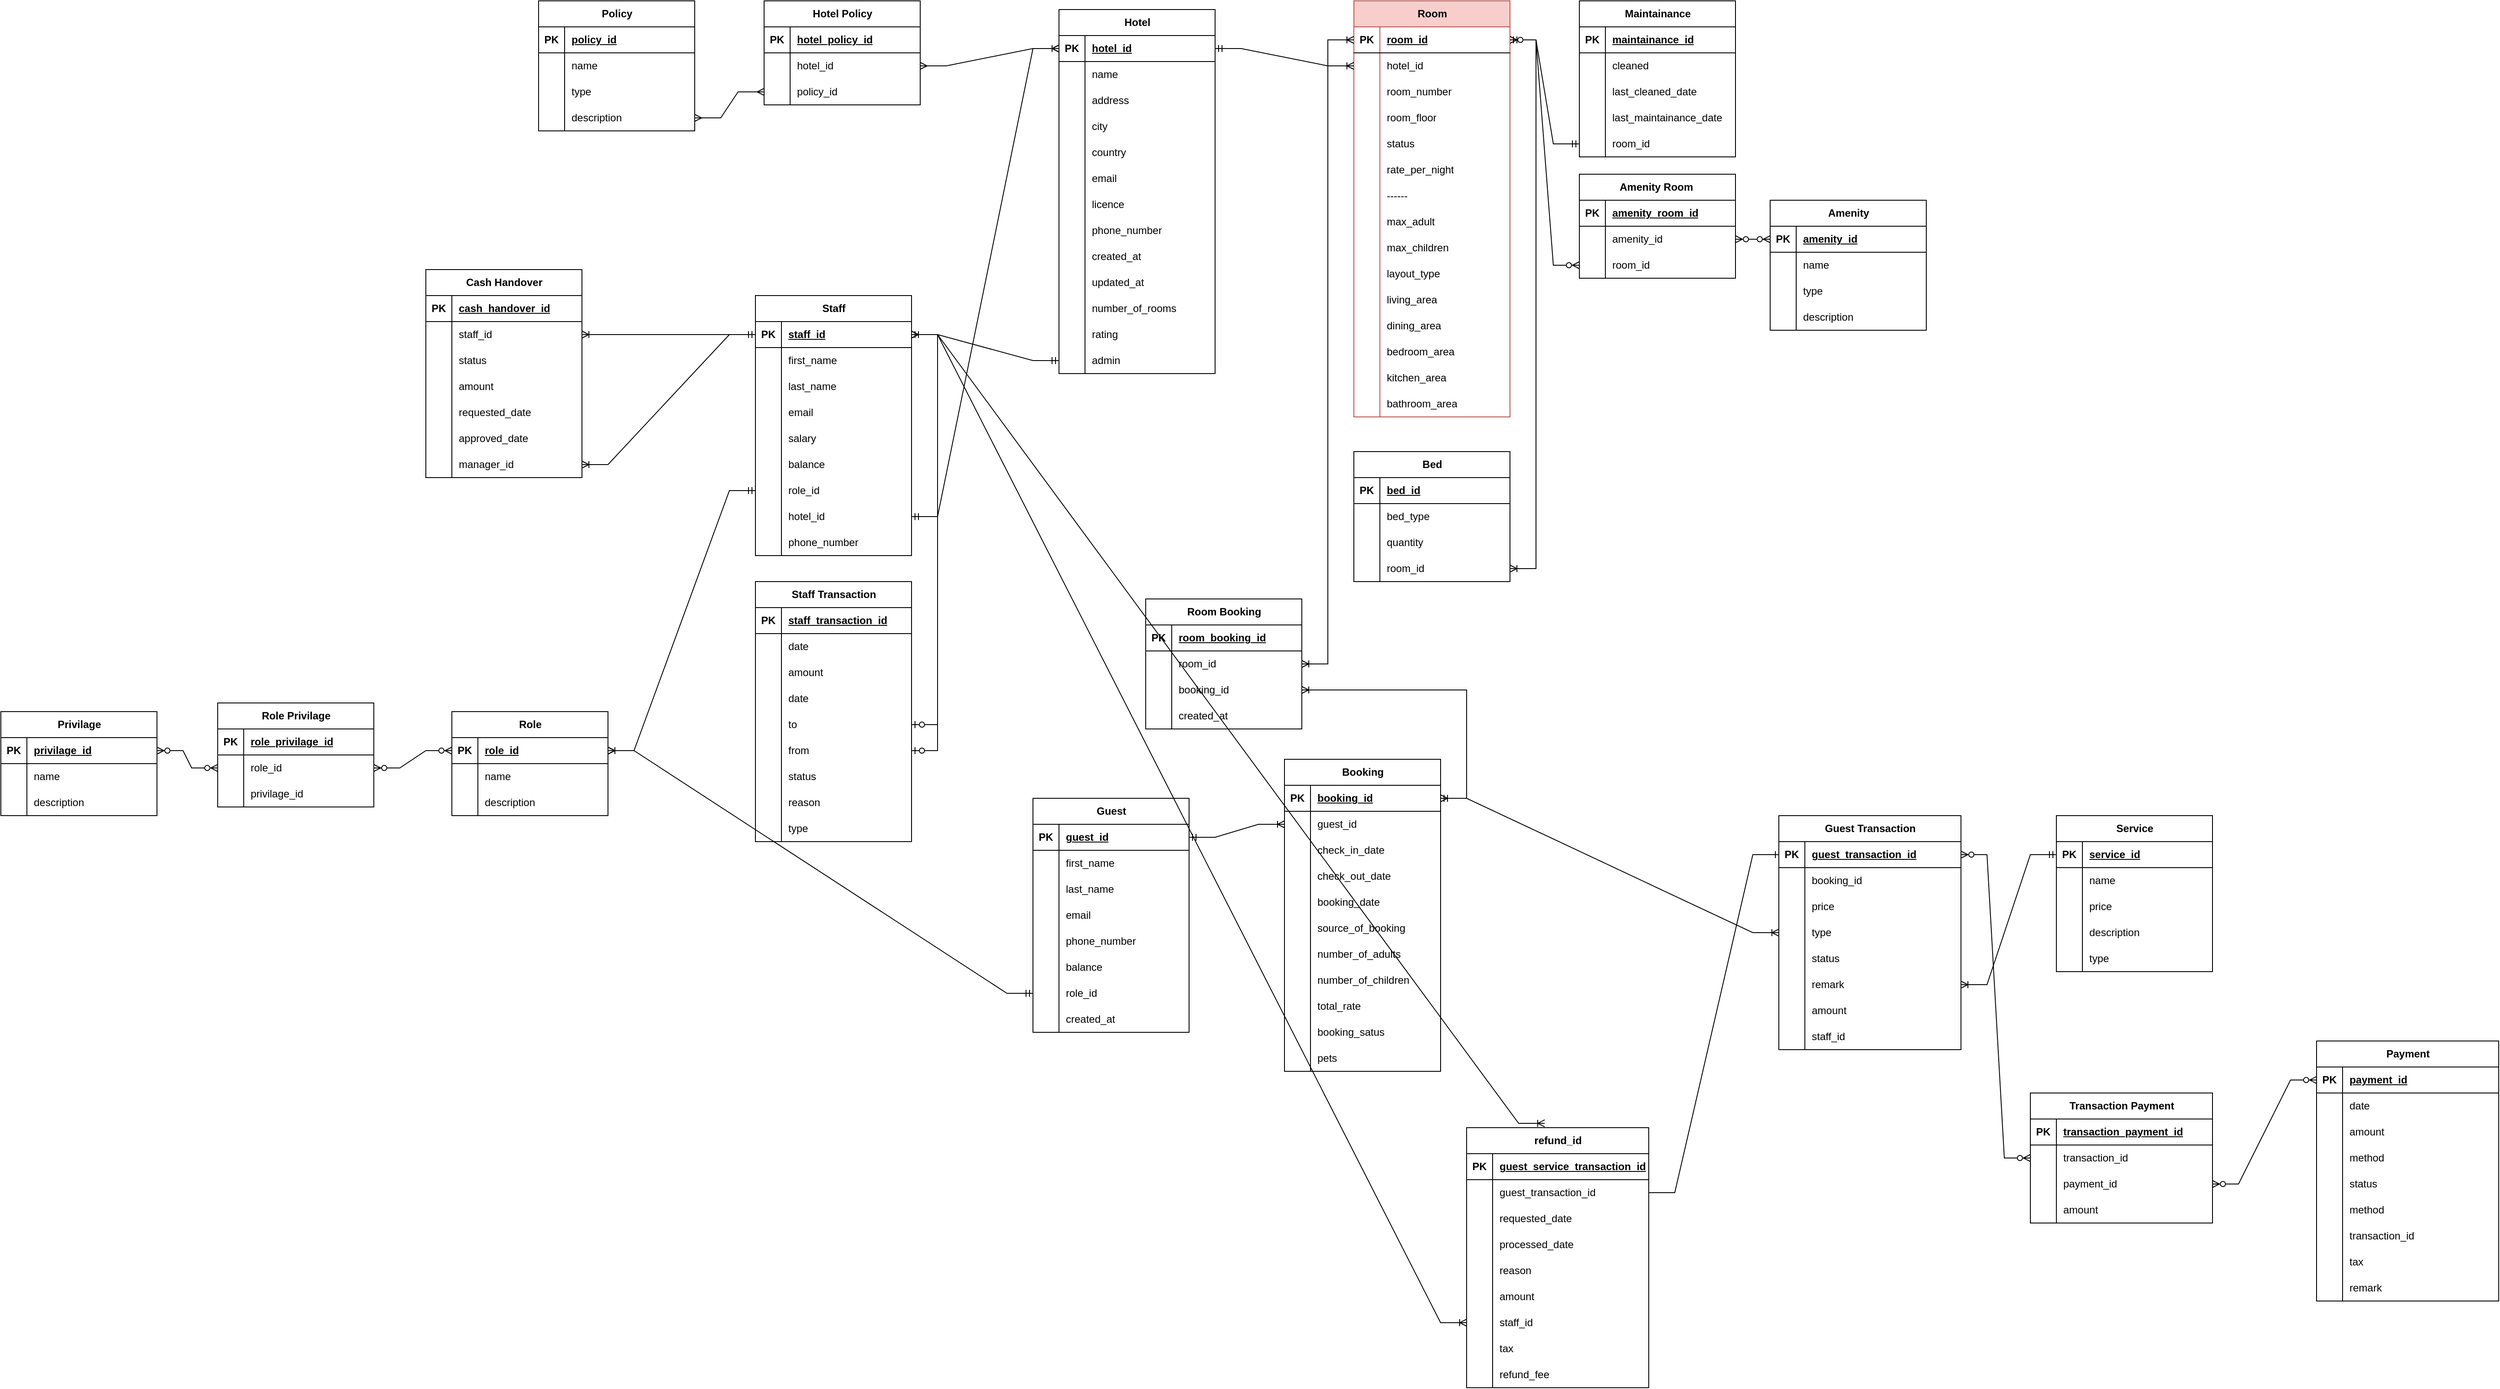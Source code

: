 <mxfile version="24.8.3">
  <diagram name="Page-1" id="dcx2CGFrBK58ljVUTuqp">
    <mxGraphModel dx="2962" dy="591" grid="1" gridSize="10" guides="1" tooltips="1" connect="1" arrows="1" fold="1" page="1" pageScale="1" pageWidth="850" pageHeight="1100" math="0" shadow="0">
      <root>
        <mxCell id="0" />
        <mxCell id="1" parent="0" />
        <mxCell id="X0iWLsbXS2gEuoDNLs4h-15" value="Room" style="shape=table;startSize=30;container=1;collapsible=1;childLayout=tableLayout;fixedRows=1;rowLines=0;fontStyle=1;align=center;resizeLast=1;html=1;fillColor=#f8cecc;strokeColor=#b85450;" parent="1" vertex="1">
          <mxGeometry x="120" width="180" height="480" as="geometry" />
        </mxCell>
        <mxCell id="X0iWLsbXS2gEuoDNLs4h-16" value="" style="shape=tableRow;horizontal=0;startSize=0;swimlaneHead=0;swimlaneBody=0;fillColor=none;collapsible=0;dropTarget=0;points=[[0,0.5],[1,0.5]];portConstraint=eastwest;top=0;left=0;right=0;bottom=1;" parent="X0iWLsbXS2gEuoDNLs4h-15" vertex="1">
          <mxGeometry y="30" width="180" height="30" as="geometry" />
        </mxCell>
        <mxCell id="X0iWLsbXS2gEuoDNLs4h-17" value="PK" style="shape=partialRectangle;connectable=0;fillColor=none;top=0;left=0;bottom=0;right=0;fontStyle=1;overflow=hidden;whiteSpace=wrap;html=1;" parent="X0iWLsbXS2gEuoDNLs4h-16" vertex="1">
          <mxGeometry width="30" height="30" as="geometry">
            <mxRectangle width="30" height="30" as="alternateBounds" />
          </mxGeometry>
        </mxCell>
        <mxCell id="X0iWLsbXS2gEuoDNLs4h-18" value="room_id" style="shape=partialRectangle;connectable=0;fillColor=none;top=0;left=0;bottom=0;right=0;align=left;spacingLeft=6;fontStyle=5;overflow=hidden;whiteSpace=wrap;html=1;" parent="X0iWLsbXS2gEuoDNLs4h-16" vertex="1">
          <mxGeometry x="30" width="150" height="30" as="geometry">
            <mxRectangle width="150" height="30" as="alternateBounds" />
          </mxGeometry>
        </mxCell>
        <mxCell id="X0iWLsbXS2gEuoDNLs4h-19" value="" style="shape=tableRow;horizontal=0;startSize=0;swimlaneHead=0;swimlaneBody=0;fillColor=none;collapsible=0;dropTarget=0;points=[[0,0.5],[1,0.5]];portConstraint=eastwest;top=0;left=0;right=0;bottom=0;" parent="X0iWLsbXS2gEuoDNLs4h-15" vertex="1">
          <mxGeometry y="60" width="180" height="30" as="geometry" />
        </mxCell>
        <mxCell id="X0iWLsbXS2gEuoDNLs4h-20" value="" style="shape=partialRectangle;connectable=0;fillColor=none;top=0;left=0;bottom=0;right=0;editable=1;overflow=hidden;whiteSpace=wrap;html=1;" parent="X0iWLsbXS2gEuoDNLs4h-19" vertex="1">
          <mxGeometry width="30" height="30" as="geometry">
            <mxRectangle width="30" height="30" as="alternateBounds" />
          </mxGeometry>
        </mxCell>
        <mxCell id="X0iWLsbXS2gEuoDNLs4h-21" value="hotel_id" style="shape=partialRectangle;connectable=0;fillColor=none;top=0;left=0;bottom=0;right=0;align=left;spacingLeft=6;overflow=hidden;whiteSpace=wrap;html=1;" parent="X0iWLsbXS2gEuoDNLs4h-19" vertex="1">
          <mxGeometry x="30" width="150" height="30" as="geometry">
            <mxRectangle width="150" height="30" as="alternateBounds" />
          </mxGeometry>
        </mxCell>
        <mxCell id="X0iWLsbXS2gEuoDNLs4h-22" value="" style="shape=tableRow;horizontal=0;startSize=0;swimlaneHead=0;swimlaneBody=0;fillColor=none;collapsible=0;dropTarget=0;points=[[0,0.5],[1,0.5]];portConstraint=eastwest;top=0;left=0;right=0;bottom=0;" parent="X0iWLsbXS2gEuoDNLs4h-15" vertex="1">
          <mxGeometry y="90" width="180" height="30" as="geometry" />
        </mxCell>
        <mxCell id="X0iWLsbXS2gEuoDNLs4h-23" value="" style="shape=partialRectangle;connectable=0;fillColor=none;top=0;left=0;bottom=0;right=0;editable=1;overflow=hidden;whiteSpace=wrap;html=1;" parent="X0iWLsbXS2gEuoDNLs4h-22" vertex="1">
          <mxGeometry width="30" height="30" as="geometry">
            <mxRectangle width="30" height="30" as="alternateBounds" />
          </mxGeometry>
        </mxCell>
        <mxCell id="X0iWLsbXS2gEuoDNLs4h-24" value="room_number" style="shape=partialRectangle;connectable=0;fillColor=none;top=0;left=0;bottom=0;right=0;align=left;spacingLeft=6;overflow=hidden;whiteSpace=wrap;html=1;" parent="X0iWLsbXS2gEuoDNLs4h-22" vertex="1">
          <mxGeometry x="30" width="150" height="30" as="geometry">
            <mxRectangle width="150" height="30" as="alternateBounds" />
          </mxGeometry>
        </mxCell>
        <mxCell id="X0iWLsbXS2gEuoDNLs4h-25" value="" style="shape=tableRow;horizontal=0;startSize=0;swimlaneHead=0;swimlaneBody=0;fillColor=none;collapsible=0;dropTarget=0;points=[[0,0.5],[1,0.5]];portConstraint=eastwest;top=0;left=0;right=0;bottom=0;" parent="X0iWLsbXS2gEuoDNLs4h-15" vertex="1">
          <mxGeometry y="120" width="180" height="30" as="geometry" />
        </mxCell>
        <mxCell id="X0iWLsbXS2gEuoDNLs4h-26" value="" style="shape=partialRectangle;connectable=0;fillColor=none;top=0;left=0;bottom=0;right=0;editable=1;overflow=hidden;whiteSpace=wrap;html=1;" parent="X0iWLsbXS2gEuoDNLs4h-25" vertex="1">
          <mxGeometry width="30" height="30" as="geometry">
            <mxRectangle width="30" height="30" as="alternateBounds" />
          </mxGeometry>
        </mxCell>
        <mxCell id="X0iWLsbXS2gEuoDNLs4h-27" value="room_floor" style="shape=partialRectangle;connectable=0;fillColor=none;top=0;left=0;bottom=0;right=0;align=left;spacingLeft=6;overflow=hidden;whiteSpace=wrap;html=1;" parent="X0iWLsbXS2gEuoDNLs4h-25" vertex="1">
          <mxGeometry x="30" width="150" height="30" as="geometry">
            <mxRectangle width="150" height="30" as="alternateBounds" />
          </mxGeometry>
        </mxCell>
        <mxCell id="X0iWLsbXS2gEuoDNLs4h-42" style="shape=tableRow;horizontal=0;startSize=0;swimlaneHead=0;swimlaneBody=0;fillColor=none;collapsible=0;dropTarget=0;points=[[0,0.5],[1,0.5]];portConstraint=eastwest;top=0;left=0;right=0;bottom=0;" parent="X0iWLsbXS2gEuoDNLs4h-15" vertex="1">
          <mxGeometry y="150" width="180" height="30" as="geometry" />
        </mxCell>
        <mxCell id="X0iWLsbXS2gEuoDNLs4h-43" style="shape=partialRectangle;connectable=0;fillColor=none;top=0;left=0;bottom=0;right=0;editable=1;overflow=hidden;whiteSpace=wrap;html=1;" parent="X0iWLsbXS2gEuoDNLs4h-42" vertex="1">
          <mxGeometry width="30" height="30" as="geometry">
            <mxRectangle width="30" height="30" as="alternateBounds" />
          </mxGeometry>
        </mxCell>
        <mxCell id="X0iWLsbXS2gEuoDNLs4h-44" value="status" style="shape=partialRectangle;connectable=0;fillColor=none;top=0;left=0;bottom=0;right=0;align=left;spacingLeft=6;overflow=hidden;whiteSpace=wrap;html=1;" parent="X0iWLsbXS2gEuoDNLs4h-42" vertex="1">
          <mxGeometry x="30" width="150" height="30" as="geometry">
            <mxRectangle width="150" height="30" as="alternateBounds" />
          </mxGeometry>
        </mxCell>
        <mxCell id="X0iWLsbXS2gEuoDNLs4h-45" style="shape=tableRow;horizontal=0;startSize=0;swimlaneHead=0;swimlaneBody=0;fillColor=none;collapsible=0;dropTarget=0;points=[[0,0.5],[1,0.5]];portConstraint=eastwest;top=0;left=0;right=0;bottom=0;" parent="X0iWLsbXS2gEuoDNLs4h-15" vertex="1">
          <mxGeometry y="180" width="180" height="30" as="geometry" />
        </mxCell>
        <mxCell id="X0iWLsbXS2gEuoDNLs4h-46" style="shape=partialRectangle;connectable=0;fillColor=none;top=0;left=0;bottom=0;right=0;editable=1;overflow=hidden;whiteSpace=wrap;html=1;" parent="X0iWLsbXS2gEuoDNLs4h-45" vertex="1">
          <mxGeometry width="30" height="30" as="geometry">
            <mxRectangle width="30" height="30" as="alternateBounds" />
          </mxGeometry>
        </mxCell>
        <mxCell id="X0iWLsbXS2gEuoDNLs4h-47" value="rate_per_night" style="shape=partialRectangle;connectable=0;fillColor=none;top=0;left=0;bottom=0;right=0;align=left;spacingLeft=6;overflow=hidden;whiteSpace=wrap;html=1;" parent="X0iWLsbXS2gEuoDNLs4h-45" vertex="1">
          <mxGeometry x="30" width="150" height="30" as="geometry">
            <mxRectangle width="150" height="30" as="alternateBounds" />
          </mxGeometry>
        </mxCell>
        <mxCell id="X0iWLsbXS2gEuoDNLs4h-48" style="shape=tableRow;horizontal=0;startSize=0;swimlaneHead=0;swimlaneBody=0;fillColor=none;collapsible=0;dropTarget=0;points=[[0,0.5],[1,0.5]];portConstraint=eastwest;top=0;left=0;right=0;bottom=0;" parent="X0iWLsbXS2gEuoDNLs4h-15" vertex="1">
          <mxGeometry y="210" width="180" height="30" as="geometry" />
        </mxCell>
        <mxCell id="X0iWLsbXS2gEuoDNLs4h-49" style="shape=partialRectangle;connectable=0;fillColor=none;top=0;left=0;bottom=0;right=0;editable=1;overflow=hidden;whiteSpace=wrap;html=1;" parent="X0iWLsbXS2gEuoDNLs4h-48" vertex="1">
          <mxGeometry width="30" height="30" as="geometry">
            <mxRectangle width="30" height="30" as="alternateBounds" />
          </mxGeometry>
        </mxCell>
        <mxCell id="X0iWLsbXS2gEuoDNLs4h-50" value="------" style="shape=partialRectangle;connectable=0;fillColor=none;top=0;left=0;bottom=0;right=0;align=left;spacingLeft=6;overflow=hidden;whiteSpace=wrap;html=1;" parent="X0iWLsbXS2gEuoDNLs4h-48" vertex="1">
          <mxGeometry x="30" width="150" height="30" as="geometry">
            <mxRectangle width="150" height="30" as="alternateBounds" />
          </mxGeometry>
        </mxCell>
        <mxCell id="X0iWLsbXS2gEuoDNLs4h-51" style="shape=tableRow;horizontal=0;startSize=0;swimlaneHead=0;swimlaneBody=0;fillColor=none;collapsible=0;dropTarget=0;points=[[0,0.5],[1,0.5]];portConstraint=eastwest;top=0;left=0;right=0;bottom=0;" parent="X0iWLsbXS2gEuoDNLs4h-15" vertex="1">
          <mxGeometry y="240" width="180" height="30" as="geometry" />
        </mxCell>
        <mxCell id="X0iWLsbXS2gEuoDNLs4h-52" style="shape=partialRectangle;connectable=0;fillColor=none;top=0;left=0;bottom=0;right=0;editable=1;overflow=hidden;whiteSpace=wrap;html=1;" parent="X0iWLsbXS2gEuoDNLs4h-51" vertex="1">
          <mxGeometry width="30" height="30" as="geometry">
            <mxRectangle width="30" height="30" as="alternateBounds" />
          </mxGeometry>
        </mxCell>
        <mxCell id="X0iWLsbXS2gEuoDNLs4h-53" value="max_adult" style="shape=partialRectangle;connectable=0;fillColor=none;top=0;left=0;bottom=0;right=0;align=left;spacingLeft=6;overflow=hidden;whiteSpace=wrap;html=1;" parent="X0iWLsbXS2gEuoDNLs4h-51" vertex="1">
          <mxGeometry x="30" width="150" height="30" as="geometry">
            <mxRectangle width="150" height="30" as="alternateBounds" />
          </mxGeometry>
        </mxCell>
        <mxCell id="X0iWLsbXS2gEuoDNLs4h-54" style="shape=tableRow;horizontal=0;startSize=0;swimlaneHead=0;swimlaneBody=0;fillColor=none;collapsible=0;dropTarget=0;points=[[0,0.5],[1,0.5]];portConstraint=eastwest;top=0;left=0;right=0;bottom=0;" parent="X0iWLsbXS2gEuoDNLs4h-15" vertex="1">
          <mxGeometry y="270" width="180" height="30" as="geometry" />
        </mxCell>
        <mxCell id="X0iWLsbXS2gEuoDNLs4h-55" style="shape=partialRectangle;connectable=0;fillColor=none;top=0;left=0;bottom=0;right=0;editable=1;overflow=hidden;whiteSpace=wrap;html=1;" parent="X0iWLsbXS2gEuoDNLs4h-54" vertex="1">
          <mxGeometry width="30" height="30" as="geometry">
            <mxRectangle width="30" height="30" as="alternateBounds" />
          </mxGeometry>
        </mxCell>
        <mxCell id="X0iWLsbXS2gEuoDNLs4h-56" value="max_children" style="shape=partialRectangle;connectable=0;fillColor=none;top=0;left=0;bottom=0;right=0;align=left;spacingLeft=6;overflow=hidden;whiteSpace=wrap;html=1;" parent="X0iWLsbXS2gEuoDNLs4h-54" vertex="1">
          <mxGeometry x="30" width="150" height="30" as="geometry">
            <mxRectangle width="150" height="30" as="alternateBounds" />
          </mxGeometry>
        </mxCell>
        <mxCell id="X0iWLsbXS2gEuoDNLs4h-71" style="shape=tableRow;horizontal=0;startSize=0;swimlaneHead=0;swimlaneBody=0;fillColor=none;collapsible=0;dropTarget=0;points=[[0,0.5],[1,0.5]];portConstraint=eastwest;top=0;left=0;right=0;bottom=0;" parent="X0iWLsbXS2gEuoDNLs4h-15" vertex="1">
          <mxGeometry y="300" width="180" height="30" as="geometry" />
        </mxCell>
        <mxCell id="X0iWLsbXS2gEuoDNLs4h-72" style="shape=partialRectangle;connectable=0;fillColor=none;top=0;left=0;bottom=0;right=0;editable=1;overflow=hidden;whiteSpace=wrap;html=1;" parent="X0iWLsbXS2gEuoDNLs4h-71" vertex="1">
          <mxGeometry width="30" height="30" as="geometry">
            <mxRectangle width="30" height="30" as="alternateBounds" />
          </mxGeometry>
        </mxCell>
        <mxCell id="X0iWLsbXS2gEuoDNLs4h-73" value="layout_type" style="shape=partialRectangle;connectable=0;fillColor=none;top=0;left=0;bottom=0;right=0;align=left;spacingLeft=6;overflow=hidden;whiteSpace=wrap;html=1;" parent="X0iWLsbXS2gEuoDNLs4h-71" vertex="1">
          <mxGeometry x="30" width="150" height="30" as="geometry">
            <mxRectangle width="150" height="30" as="alternateBounds" />
          </mxGeometry>
        </mxCell>
        <mxCell id="X0iWLsbXS2gEuoDNLs4h-74" style="shape=tableRow;horizontal=0;startSize=0;swimlaneHead=0;swimlaneBody=0;fillColor=none;collapsible=0;dropTarget=0;points=[[0,0.5],[1,0.5]];portConstraint=eastwest;top=0;left=0;right=0;bottom=0;" parent="X0iWLsbXS2gEuoDNLs4h-15" vertex="1">
          <mxGeometry y="330" width="180" height="30" as="geometry" />
        </mxCell>
        <mxCell id="X0iWLsbXS2gEuoDNLs4h-75" style="shape=partialRectangle;connectable=0;fillColor=none;top=0;left=0;bottom=0;right=0;editable=1;overflow=hidden;whiteSpace=wrap;html=1;" parent="X0iWLsbXS2gEuoDNLs4h-74" vertex="1">
          <mxGeometry width="30" height="30" as="geometry">
            <mxRectangle width="30" height="30" as="alternateBounds" />
          </mxGeometry>
        </mxCell>
        <mxCell id="X0iWLsbXS2gEuoDNLs4h-76" value="living_area" style="shape=partialRectangle;connectable=0;fillColor=none;top=0;left=0;bottom=0;right=0;align=left;spacingLeft=6;overflow=hidden;whiteSpace=wrap;html=1;" parent="X0iWLsbXS2gEuoDNLs4h-74" vertex="1">
          <mxGeometry x="30" width="150" height="30" as="geometry">
            <mxRectangle width="150" height="30" as="alternateBounds" />
          </mxGeometry>
        </mxCell>
        <mxCell id="X0iWLsbXS2gEuoDNLs4h-77" style="shape=tableRow;horizontal=0;startSize=0;swimlaneHead=0;swimlaneBody=0;fillColor=none;collapsible=0;dropTarget=0;points=[[0,0.5],[1,0.5]];portConstraint=eastwest;top=0;left=0;right=0;bottom=0;" parent="X0iWLsbXS2gEuoDNLs4h-15" vertex="1">
          <mxGeometry y="360" width="180" height="30" as="geometry" />
        </mxCell>
        <mxCell id="X0iWLsbXS2gEuoDNLs4h-78" style="shape=partialRectangle;connectable=0;fillColor=none;top=0;left=0;bottom=0;right=0;editable=1;overflow=hidden;whiteSpace=wrap;html=1;" parent="X0iWLsbXS2gEuoDNLs4h-77" vertex="1">
          <mxGeometry width="30" height="30" as="geometry">
            <mxRectangle width="30" height="30" as="alternateBounds" />
          </mxGeometry>
        </mxCell>
        <mxCell id="X0iWLsbXS2gEuoDNLs4h-79" value="dining_area" style="shape=partialRectangle;connectable=0;fillColor=none;top=0;left=0;bottom=0;right=0;align=left;spacingLeft=6;overflow=hidden;whiteSpace=wrap;html=1;" parent="X0iWLsbXS2gEuoDNLs4h-77" vertex="1">
          <mxGeometry x="30" width="150" height="30" as="geometry">
            <mxRectangle width="150" height="30" as="alternateBounds" />
          </mxGeometry>
        </mxCell>
        <mxCell id="X0iWLsbXS2gEuoDNLs4h-80" style="shape=tableRow;horizontal=0;startSize=0;swimlaneHead=0;swimlaneBody=0;fillColor=none;collapsible=0;dropTarget=0;points=[[0,0.5],[1,0.5]];portConstraint=eastwest;top=0;left=0;right=0;bottom=0;" parent="X0iWLsbXS2gEuoDNLs4h-15" vertex="1">
          <mxGeometry y="390" width="180" height="30" as="geometry" />
        </mxCell>
        <mxCell id="X0iWLsbXS2gEuoDNLs4h-81" style="shape=partialRectangle;connectable=0;fillColor=none;top=0;left=0;bottom=0;right=0;editable=1;overflow=hidden;whiteSpace=wrap;html=1;" parent="X0iWLsbXS2gEuoDNLs4h-80" vertex="1">
          <mxGeometry width="30" height="30" as="geometry">
            <mxRectangle width="30" height="30" as="alternateBounds" />
          </mxGeometry>
        </mxCell>
        <mxCell id="X0iWLsbXS2gEuoDNLs4h-82" value="bedroom_area" style="shape=partialRectangle;connectable=0;fillColor=none;top=0;left=0;bottom=0;right=0;align=left;spacingLeft=6;overflow=hidden;whiteSpace=wrap;html=1;" parent="X0iWLsbXS2gEuoDNLs4h-80" vertex="1">
          <mxGeometry x="30" width="150" height="30" as="geometry">
            <mxRectangle width="150" height="30" as="alternateBounds" />
          </mxGeometry>
        </mxCell>
        <mxCell id="X0iWLsbXS2gEuoDNLs4h-83" style="shape=tableRow;horizontal=0;startSize=0;swimlaneHead=0;swimlaneBody=0;fillColor=none;collapsible=0;dropTarget=0;points=[[0,0.5],[1,0.5]];portConstraint=eastwest;top=0;left=0;right=0;bottom=0;" parent="X0iWLsbXS2gEuoDNLs4h-15" vertex="1">
          <mxGeometry y="420" width="180" height="30" as="geometry" />
        </mxCell>
        <mxCell id="X0iWLsbXS2gEuoDNLs4h-84" style="shape=partialRectangle;connectable=0;fillColor=none;top=0;left=0;bottom=0;right=0;editable=1;overflow=hidden;whiteSpace=wrap;html=1;" parent="X0iWLsbXS2gEuoDNLs4h-83" vertex="1">
          <mxGeometry width="30" height="30" as="geometry">
            <mxRectangle width="30" height="30" as="alternateBounds" />
          </mxGeometry>
        </mxCell>
        <mxCell id="X0iWLsbXS2gEuoDNLs4h-85" value="kitchen_area" style="shape=partialRectangle;connectable=0;fillColor=none;top=0;left=0;bottom=0;right=0;align=left;spacingLeft=6;overflow=hidden;whiteSpace=wrap;html=1;" parent="X0iWLsbXS2gEuoDNLs4h-83" vertex="1">
          <mxGeometry x="30" width="150" height="30" as="geometry">
            <mxRectangle width="150" height="30" as="alternateBounds" />
          </mxGeometry>
        </mxCell>
        <mxCell id="X0iWLsbXS2gEuoDNLs4h-86" style="shape=tableRow;horizontal=0;startSize=0;swimlaneHead=0;swimlaneBody=0;fillColor=none;collapsible=0;dropTarget=0;points=[[0,0.5],[1,0.5]];portConstraint=eastwest;top=0;left=0;right=0;bottom=0;" parent="X0iWLsbXS2gEuoDNLs4h-15" vertex="1">
          <mxGeometry y="450" width="180" height="30" as="geometry" />
        </mxCell>
        <mxCell id="X0iWLsbXS2gEuoDNLs4h-87" style="shape=partialRectangle;connectable=0;fillColor=none;top=0;left=0;bottom=0;right=0;editable=1;overflow=hidden;whiteSpace=wrap;html=1;" parent="X0iWLsbXS2gEuoDNLs4h-86" vertex="1">
          <mxGeometry width="30" height="30" as="geometry">
            <mxRectangle width="30" height="30" as="alternateBounds" />
          </mxGeometry>
        </mxCell>
        <mxCell id="X0iWLsbXS2gEuoDNLs4h-88" value="bathroom_area" style="shape=partialRectangle;connectable=0;fillColor=none;top=0;left=0;bottom=0;right=0;align=left;spacingLeft=6;overflow=hidden;whiteSpace=wrap;html=1;" parent="X0iWLsbXS2gEuoDNLs4h-86" vertex="1">
          <mxGeometry x="30" width="150" height="30" as="geometry">
            <mxRectangle width="150" height="30" as="alternateBounds" />
          </mxGeometry>
        </mxCell>
        <mxCell id="X0iWLsbXS2gEuoDNLs4h-57" value="Bed" style="shape=table;startSize=30;container=1;collapsible=1;childLayout=tableLayout;fixedRows=1;rowLines=0;fontStyle=1;align=center;resizeLast=1;html=1;" parent="1" vertex="1">
          <mxGeometry x="120" y="520" width="180" height="150" as="geometry" />
        </mxCell>
        <mxCell id="X0iWLsbXS2gEuoDNLs4h-58" value="" style="shape=tableRow;horizontal=0;startSize=0;swimlaneHead=0;swimlaneBody=0;fillColor=none;collapsible=0;dropTarget=0;points=[[0,0.5],[1,0.5]];portConstraint=eastwest;top=0;left=0;right=0;bottom=1;" parent="X0iWLsbXS2gEuoDNLs4h-57" vertex="1">
          <mxGeometry y="30" width="180" height="30" as="geometry" />
        </mxCell>
        <mxCell id="X0iWLsbXS2gEuoDNLs4h-59" value="PK" style="shape=partialRectangle;connectable=0;fillColor=none;top=0;left=0;bottom=0;right=0;fontStyle=1;overflow=hidden;whiteSpace=wrap;html=1;" parent="X0iWLsbXS2gEuoDNLs4h-58" vertex="1">
          <mxGeometry width="30" height="30" as="geometry">
            <mxRectangle width="30" height="30" as="alternateBounds" />
          </mxGeometry>
        </mxCell>
        <mxCell id="X0iWLsbXS2gEuoDNLs4h-60" value="bed_id" style="shape=partialRectangle;connectable=0;fillColor=none;top=0;left=0;bottom=0;right=0;align=left;spacingLeft=6;fontStyle=5;overflow=hidden;whiteSpace=wrap;html=1;" parent="X0iWLsbXS2gEuoDNLs4h-58" vertex="1">
          <mxGeometry x="30" width="150" height="30" as="geometry">
            <mxRectangle width="150" height="30" as="alternateBounds" />
          </mxGeometry>
        </mxCell>
        <mxCell id="X0iWLsbXS2gEuoDNLs4h-61" value="" style="shape=tableRow;horizontal=0;startSize=0;swimlaneHead=0;swimlaneBody=0;fillColor=none;collapsible=0;dropTarget=0;points=[[0,0.5],[1,0.5]];portConstraint=eastwest;top=0;left=0;right=0;bottom=0;" parent="X0iWLsbXS2gEuoDNLs4h-57" vertex="1">
          <mxGeometry y="60" width="180" height="30" as="geometry" />
        </mxCell>
        <mxCell id="X0iWLsbXS2gEuoDNLs4h-62" value="" style="shape=partialRectangle;connectable=0;fillColor=none;top=0;left=0;bottom=0;right=0;editable=1;overflow=hidden;whiteSpace=wrap;html=1;" parent="X0iWLsbXS2gEuoDNLs4h-61" vertex="1">
          <mxGeometry width="30" height="30" as="geometry">
            <mxRectangle width="30" height="30" as="alternateBounds" />
          </mxGeometry>
        </mxCell>
        <mxCell id="X0iWLsbXS2gEuoDNLs4h-63" value="bed_type" style="shape=partialRectangle;connectable=0;fillColor=none;top=0;left=0;bottom=0;right=0;align=left;spacingLeft=6;overflow=hidden;whiteSpace=wrap;html=1;" parent="X0iWLsbXS2gEuoDNLs4h-61" vertex="1">
          <mxGeometry x="30" width="150" height="30" as="geometry">
            <mxRectangle width="150" height="30" as="alternateBounds" />
          </mxGeometry>
        </mxCell>
        <mxCell id="X0iWLsbXS2gEuoDNLs4h-64" value="" style="shape=tableRow;horizontal=0;startSize=0;swimlaneHead=0;swimlaneBody=0;fillColor=none;collapsible=0;dropTarget=0;points=[[0,0.5],[1,0.5]];portConstraint=eastwest;top=0;left=0;right=0;bottom=0;" parent="X0iWLsbXS2gEuoDNLs4h-57" vertex="1">
          <mxGeometry y="90" width="180" height="30" as="geometry" />
        </mxCell>
        <mxCell id="X0iWLsbXS2gEuoDNLs4h-65" value="" style="shape=partialRectangle;connectable=0;fillColor=none;top=0;left=0;bottom=0;right=0;editable=1;overflow=hidden;whiteSpace=wrap;html=1;" parent="X0iWLsbXS2gEuoDNLs4h-64" vertex="1">
          <mxGeometry width="30" height="30" as="geometry">
            <mxRectangle width="30" height="30" as="alternateBounds" />
          </mxGeometry>
        </mxCell>
        <mxCell id="X0iWLsbXS2gEuoDNLs4h-66" value="quantity" style="shape=partialRectangle;connectable=0;fillColor=none;top=0;left=0;bottom=0;right=0;align=left;spacingLeft=6;overflow=hidden;whiteSpace=wrap;html=1;" parent="X0iWLsbXS2gEuoDNLs4h-64" vertex="1">
          <mxGeometry x="30" width="150" height="30" as="geometry">
            <mxRectangle width="150" height="30" as="alternateBounds" />
          </mxGeometry>
        </mxCell>
        <mxCell id="X0iWLsbXS2gEuoDNLs4h-67" value="" style="shape=tableRow;horizontal=0;startSize=0;swimlaneHead=0;swimlaneBody=0;fillColor=none;collapsible=0;dropTarget=0;points=[[0,0.5],[1,0.5]];portConstraint=eastwest;top=0;left=0;right=0;bottom=0;" parent="X0iWLsbXS2gEuoDNLs4h-57" vertex="1">
          <mxGeometry y="120" width="180" height="30" as="geometry" />
        </mxCell>
        <mxCell id="X0iWLsbXS2gEuoDNLs4h-68" value="" style="shape=partialRectangle;connectable=0;fillColor=none;top=0;left=0;bottom=0;right=0;editable=1;overflow=hidden;whiteSpace=wrap;html=1;" parent="X0iWLsbXS2gEuoDNLs4h-67" vertex="1">
          <mxGeometry width="30" height="30" as="geometry">
            <mxRectangle width="30" height="30" as="alternateBounds" />
          </mxGeometry>
        </mxCell>
        <mxCell id="X0iWLsbXS2gEuoDNLs4h-69" value="room_id" style="shape=partialRectangle;connectable=0;fillColor=none;top=0;left=0;bottom=0;right=0;align=left;spacingLeft=6;overflow=hidden;whiteSpace=wrap;html=1;" parent="X0iWLsbXS2gEuoDNLs4h-67" vertex="1">
          <mxGeometry x="30" width="150" height="30" as="geometry">
            <mxRectangle width="150" height="30" as="alternateBounds" />
          </mxGeometry>
        </mxCell>
        <mxCell id="X0iWLsbXS2gEuoDNLs4h-70" value="" style="edgeStyle=entityRelationEdgeStyle;fontSize=12;html=1;endArrow=ERoneToMany;startArrow=ERmandOne;rounded=0;entryX=1;entryY=0.5;entryDx=0;entryDy=0;exitX=1;exitY=0.5;exitDx=0;exitDy=0;" parent="1" source="X0iWLsbXS2gEuoDNLs4h-16" target="X0iWLsbXS2gEuoDNLs4h-67" edge="1">
          <mxGeometry width="100" height="100" relative="1" as="geometry">
            <mxPoint x="330" y="260" as="sourcePoint" />
            <mxPoint x="460" y="200" as="targetPoint" />
            <Array as="points">
              <mxPoint x="390" y="320" />
            </Array>
          </mxGeometry>
        </mxCell>
        <mxCell id="X0iWLsbXS2gEuoDNLs4h-89" value="Maintainance" style="shape=table;startSize=30;container=1;collapsible=1;childLayout=tableLayout;fixedRows=1;rowLines=0;fontStyle=1;align=center;resizeLast=1;html=1;" parent="1" vertex="1">
          <mxGeometry x="380" width="180" height="180" as="geometry" />
        </mxCell>
        <mxCell id="X0iWLsbXS2gEuoDNLs4h-90" value="" style="shape=tableRow;horizontal=0;startSize=0;swimlaneHead=0;swimlaneBody=0;fillColor=none;collapsible=0;dropTarget=0;points=[[0,0.5],[1,0.5]];portConstraint=eastwest;top=0;left=0;right=0;bottom=1;" parent="X0iWLsbXS2gEuoDNLs4h-89" vertex="1">
          <mxGeometry y="30" width="180" height="30" as="geometry" />
        </mxCell>
        <mxCell id="X0iWLsbXS2gEuoDNLs4h-91" value="PK" style="shape=partialRectangle;connectable=0;fillColor=none;top=0;left=0;bottom=0;right=0;fontStyle=1;overflow=hidden;whiteSpace=wrap;html=1;" parent="X0iWLsbXS2gEuoDNLs4h-90" vertex="1">
          <mxGeometry width="30" height="30" as="geometry">
            <mxRectangle width="30" height="30" as="alternateBounds" />
          </mxGeometry>
        </mxCell>
        <mxCell id="X0iWLsbXS2gEuoDNLs4h-92" value="maintainance_id" style="shape=partialRectangle;connectable=0;fillColor=none;top=0;left=0;bottom=0;right=0;align=left;spacingLeft=6;fontStyle=5;overflow=hidden;whiteSpace=wrap;html=1;" parent="X0iWLsbXS2gEuoDNLs4h-90" vertex="1">
          <mxGeometry x="30" width="150" height="30" as="geometry">
            <mxRectangle width="150" height="30" as="alternateBounds" />
          </mxGeometry>
        </mxCell>
        <mxCell id="X0iWLsbXS2gEuoDNLs4h-93" value="" style="shape=tableRow;horizontal=0;startSize=0;swimlaneHead=0;swimlaneBody=0;fillColor=none;collapsible=0;dropTarget=0;points=[[0,0.5],[1,0.5]];portConstraint=eastwest;top=0;left=0;right=0;bottom=0;" parent="X0iWLsbXS2gEuoDNLs4h-89" vertex="1">
          <mxGeometry y="60" width="180" height="30" as="geometry" />
        </mxCell>
        <mxCell id="X0iWLsbXS2gEuoDNLs4h-94" value="" style="shape=partialRectangle;connectable=0;fillColor=none;top=0;left=0;bottom=0;right=0;editable=1;overflow=hidden;whiteSpace=wrap;html=1;" parent="X0iWLsbXS2gEuoDNLs4h-93" vertex="1">
          <mxGeometry width="30" height="30" as="geometry">
            <mxRectangle width="30" height="30" as="alternateBounds" />
          </mxGeometry>
        </mxCell>
        <mxCell id="X0iWLsbXS2gEuoDNLs4h-95" value="cleaned" style="shape=partialRectangle;connectable=0;fillColor=none;top=0;left=0;bottom=0;right=0;align=left;spacingLeft=6;overflow=hidden;whiteSpace=wrap;html=1;" parent="X0iWLsbXS2gEuoDNLs4h-93" vertex="1">
          <mxGeometry x="30" width="150" height="30" as="geometry">
            <mxRectangle width="150" height="30" as="alternateBounds" />
          </mxGeometry>
        </mxCell>
        <mxCell id="X0iWLsbXS2gEuoDNLs4h-96" value="" style="shape=tableRow;horizontal=0;startSize=0;swimlaneHead=0;swimlaneBody=0;fillColor=none;collapsible=0;dropTarget=0;points=[[0,0.5],[1,0.5]];portConstraint=eastwest;top=0;left=0;right=0;bottom=0;" parent="X0iWLsbXS2gEuoDNLs4h-89" vertex="1">
          <mxGeometry y="90" width="180" height="30" as="geometry" />
        </mxCell>
        <mxCell id="X0iWLsbXS2gEuoDNLs4h-97" value="" style="shape=partialRectangle;connectable=0;fillColor=none;top=0;left=0;bottom=0;right=0;editable=1;overflow=hidden;whiteSpace=wrap;html=1;" parent="X0iWLsbXS2gEuoDNLs4h-96" vertex="1">
          <mxGeometry width="30" height="30" as="geometry">
            <mxRectangle width="30" height="30" as="alternateBounds" />
          </mxGeometry>
        </mxCell>
        <mxCell id="X0iWLsbXS2gEuoDNLs4h-98" value="last_cleaned_date" style="shape=partialRectangle;connectable=0;fillColor=none;top=0;left=0;bottom=0;right=0;align=left;spacingLeft=6;overflow=hidden;whiteSpace=wrap;html=1;" parent="X0iWLsbXS2gEuoDNLs4h-96" vertex="1">
          <mxGeometry x="30" width="150" height="30" as="geometry">
            <mxRectangle width="150" height="30" as="alternateBounds" />
          </mxGeometry>
        </mxCell>
        <mxCell id="X0iWLsbXS2gEuoDNLs4h-99" value="" style="shape=tableRow;horizontal=0;startSize=0;swimlaneHead=0;swimlaneBody=0;fillColor=none;collapsible=0;dropTarget=0;points=[[0,0.5],[1,0.5]];portConstraint=eastwest;top=0;left=0;right=0;bottom=0;" parent="X0iWLsbXS2gEuoDNLs4h-89" vertex="1">
          <mxGeometry y="120" width="180" height="30" as="geometry" />
        </mxCell>
        <mxCell id="X0iWLsbXS2gEuoDNLs4h-100" value="" style="shape=partialRectangle;connectable=0;fillColor=none;top=0;left=0;bottom=0;right=0;editable=1;overflow=hidden;whiteSpace=wrap;html=1;" parent="X0iWLsbXS2gEuoDNLs4h-99" vertex="1">
          <mxGeometry width="30" height="30" as="geometry">
            <mxRectangle width="30" height="30" as="alternateBounds" />
          </mxGeometry>
        </mxCell>
        <mxCell id="X0iWLsbXS2gEuoDNLs4h-101" value="last_maintainance_date" style="shape=partialRectangle;connectable=0;fillColor=none;top=0;left=0;bottom=0;right=0;align=left;spacingLeft=6;overflow=hidden;whiteSpace=wrap;html=1;" parent="X0iWLsbXS2gEuoDNLs4h-99" vertex="1">
          <mxGeometry x="30" width="150" height="30" as="geometry">
            <mxRectangle width="150" height="30" as="alternateBounds" />
          </mxGeometry>
        </mxCell>
        <mxCell id="X0iWLsbXS2gEuoDNLs4h-103" style="shape=tableRow;horizontal=0;startSize=0;swimlaneHead=0;swimlaneBody=0;fillColor=none;collapsible=0;dropTarget=0;points=[[0,0.5],[1,0.5]];portConstraint=eastwest;top=0;left=0;right=0;bottom=0;" parent="X0iWLsbXS2gEuoDNLs4h-89" vertex="1">
          <mxGeometry y="150" width="180" height="30" as="geometry" />
        </mxCell>
        <mxCell id="X0iWLsbXS2gEuoDNLs4h-104" style="shape=partialRectangle;connectable=0;fillColor=none;top=0;left=0;bottom=0;right=0;editable=1;overflow=hidden;whiteSpace=wrap;html=1;" parent="X0iWLsbXS2gEuoDNLs4h-103" vertex="1">
          <mxGeometry width="30" height="30" as="geometry">
            <mxRectangle width="30" height="30" as="alternateBounds" />
          </mxGeometry>
        </mxCell>
        <mxCell id="X0iWLsbXS2gEuoDNLs4h-105" value="room_id" style="shape=partialRectangle;connectable=0;fillColor=none;top=0;left=0;bottom=0;right=0;align=left;spacingLeft=6;overflow=hidden;whiteSpace=wrap;html=1;" parent="X0iWLsbXS2gEuoDNLs4h-103" vertex="1">
          <mxGeometry x="30" width="150" height="30" as="geometry">
            <mxRectangle width="150" height="30" as="alternateBounds" />
          </mxGeometry>
        </mxCell>
        <mxCell id="X0iWLsbXS2gEuoDNLs4h-106" value="" style="edgeStyle=entityRelationEdgeStyle;fontSize=12;html=1;endArrow=ERmandOne;startArrow=ERmandOne;rounded=0;" parent="1" source="X0iWLsbXS2gEuoDNLs4h-16" target="X0iWLsbXS2gEuoDNLs4h-103" edge="1">
          <mxGeometry width="100" height="100" relative="1" as="geometry">
            <mxPoint x="310" y="50" as="sourcePoint" />
            <mxPoint x="580" y="250" as="targetPoint" />
          </mxGeometry>
        </mxCell>
        <mxCell id="X0iWLsbXS2gEuoDNLs4h-107" value="Amenity" style="shape=table;startSize=30;container=1;collapsible=1;childLayout=tableLayout;fixedRows=1;rowLines=0;fontStyle=1;align=center;resizeLast=1;html=1;" parent="1" vertex="1">
          <mxGeometry x="600" y="230" width="180" height="150" as="geometry" />
        </mxCell>
        <mxCell id="X0iWLsbXS2gEuoDNLs4h-108" value="" style="shape=tableRow;horizontal=0;startSize=0;swimlaneHead=0;swimlaneBody=0;fillColor=none;collapsible=0;dropTarget=0;points=[[0,0.5],[1,0.5]];portConstraint=eastwest;top=0;left=0;right=0;bottom=1;" parent="X0iWLsbXS2gEuoDNLs4h-107" vertex="1">
          <mxGeometry y="30" width="180" height="30" as="geometry" />
        </mxCell>
        <mxCell id="X0iWLsbXS2gEuoDNLs4h-109" value="PK" style="shape=partialRectangle;connectable=0;fillColor=none;top=0;left=0;bottom=0;right=0;fontStyle=1;overflow=hidden;whiteSpace=wrap;html=1;" parent="X0iWLsbXS2gEuoDNLs4h-108" vertex="1">
          <mxGeometry width="30" height="30" as="geometry">
            <mxRectangle width="30" height="30" as="alternateBounds" />
          </mxGeometry>
        </mxCell>
        <mxCell id="X0iWLsbXS2gEuoDNLs4h-110" value="amenity_id" style="shape=partialRectangle;connectable=0;fillColor=none;top=0;left=0;bottom=0;right=0;align=left;spacingLeft=6;fontStyle=5;overflow=hidden;whiteSpace=wrap;html=1;" parent="X0iWLsbXS2gEuoDNLs4h-108" vertex="1">
          <mxGeometry x="30" width="150" height="30" as="geometry">
            <mxRectangle width="150" height="30" as="alternateBounds" />
          </mxGeometry>
        </mxCell>
        <mxCell id="X0iWLsbXS2gEuoDNLs4h-111" value="" style="shape=tableRow;horizontal=0;startSize=0;swimlaneHead=0;swimlaneBody=0;fillColor=none;collapsible=0;dropTarget=0;points=[[0,0.5],[1,0.5]];portConstraint=eastwest;top=0;left=0;right=0;bottom=0;" parent="X0iWLsbXS2gEuoDNLs4h-107" vertex="1">
          <mxGeometry y="60" width="180" height="30" as="geometry" />
        </mxCell>
        <mxCell id="X0iWLsbXS2gEuoDNLs4h-112" value="" style="shape=partialRectangle;connectable=0;fillColor=none;top=0;left=0;bottom=0;right=0;editable=1;overflow=hidden;whiteSpace=wrap;html=1;" parent="X0iWLsbXS2gEuoDNLs4h-111" vertex="1">
          <mxGeometry width="30" height="30" as="geometry">
            <mxRectangle width="30" height="30" as="alternateBounds" />
          </mxGeometry>
        </mxCell>
        <mxCell id="X0iWLsbXS2gEuoDNLs4h-113" value="name" style="shape=partialRectangle;connectable=0;fillColor=none;top=0;left=0;bottom=0;right=0;align=left;spacingLeft=6;overflow=hidden;whiteSpace=wrap;html=1;" parent="X0iWLsbXS2gEuoDNLs4h-111" vertex="1">
          <mxGeometry x="30" width="150" height="30" as="geometry">
            <mxRectangle width="150" height="30" as="alternateBounds" />
          </mxGeometry>
        </mxCell>
        <mxCell id="X0iWLsbXS2gEuoDNLs4h-114" value="" style="shape=tableRow;horizontal=0;startSize=0;swimlaneHead=0;swimlaneBody=0;fillColor=none;collapsible=0;dropTarget=0;points=[[0,0.5],[1,0.5]];portConstraint=eastwest;top=0;left=0;right=0;bottom=0;" parent="X0iWLsbXS2gEuoDNLs4h-107" vertex="1">
          <mxGeometry y="90" width="180" height="30" as="geometry" />
        </mxCell>
        <mxCell id="X0iWLsbXS2gEuoDNLs4h-115" value="" style="shape=partialRectangle;connectable=0;fillColor=none;top=0;left=0;bottom=0;right=0;editable=1;overflow=hidden;whiteSpace=wrap;html=1;" parent="X0iWLsbXS2gEuoDNLs4h-114" vertex="1">
          <mxGeometry width="30" height="30" as="geometry">
            <mxRectangle width="30" height="30" as="alternateBounds" />
          </mxGeometry>
        </mxCell>
        <mxCell id="X0iWLsbXS2gEuoDNLs4h-116" value="type" style="shape=partialRectangle;connectable=0;fillColor=none;top=0;left=0;bottom=0;right=0;align=left;spacingLeft=6;overflow=hidden;whiteSpace=wrap;html=1;" parent="X0iWLsbXS2gEuoDNLs4h-114" vertex="1">
          <mxGeometry x="30" width="150" height="30" as="geometry">
            <mxRectangle width="150" height="30" as="alternateBounds" />
          </mxGeometry>
        </mxCell>
        <mxCell id="X0iWLsbXS2gEuoDNLs4h-117" value="" style="shape=tableRow;horizontal=0;startSize=0;swimlaneHead=0;swimlaneBody=0;fillColor=none;collapsible=0;dropTarget=0;points=[[0,0.5],[1,0.5]];portConstraint=eastwest;top=0;left=0;right=0;bottom=0;" parent="X0iWLsbXS2gEuoDNLs4h-107" vertex="1">
          <mxGeometry y="120" width="180" height="30" as="geometry" />
        </mxCell>
        <mxCell id="X0iWLsbXS2gEuoDNLs4h-118" value="" style="shape=partialRectangle;connectable=0;fillColor=none;top=0;left=0;bottom=0;right=0;editable=1;overflow=hidden;whiteSpace=wrap;html=1;" parent="X0iWLsbXS2gEuoDNLs4h-117" vertex="1">
          <mxGeometry width="30" height="30" as="geometry">
            <mxRectangle width="30" height="30" as="alternateBounds" />
          </mxGeometry>
        </mxCell>
        <mxCell id="X0iWLsbXS2gEuoDNLs4h-119" value="description" style="shape=partialRectangle;connectable=0;fillColor=none;top=0;left=0;bottom=0;right=0;align=left;spacingLeft=6;overflow=hidden;whiteSpace=wrap;html=1;" parent="X0iWLsbXS2gEuoDNLs4h-117" vertex="1">
          <mxGeometry x="30" width="150" height="30" as="geometry">
            <mxRectangle width="150" height="30" as="alternateBounds" />
          </mxGeometry>
        </mxCell>
        <mxCell id="X0iWLsbXS2gEuoDNLs4h-120" value="Amenity Room&amp;nbsp;" style="shape=table;startSize=30;container=1;collapsible=1;childLayout=tableLayout;fixedRows=1;rowLines=0;fontStyle=1;align=center;resizeLast=1;html=1;" parent="1" vertex="1">
          <mxGeometry x="380" y="200" width="180" height="120" as="geometry" />
        </mxCell>
        <mxCell id="X0iWLsbXS2gEuoDNLs4h-121" value="" style="shape=tableRow;horizontal=0;startSize=0;swimlaneHead=0;swimlaneBody=0;fillColor=none;collapsible=0;dropTarget=0;points=[[0,0.5],[1,0.5]];portConstraint=eastwest;top=0;left=0;right=0;bottom=1;" parent="X0iWLsbXS2gEuoDNLs4h-120" vertex="1">
          <mxGeometry y="30" width="180" height="30" as="geometry" />
        </mxCell>
        <mxCell id="X0iWLsbXS2gEuoDNLs4h-122" value="PK" style="shape=partialRectangle;connectable=0;fillColor=none;top=0;left=0;bottom=0;right=0;fontStyle=1;overflow=hidden;whiteSpace=wrap;html=1;" parent="X0iWLsbXS2gEuoDNLs4h-121" vertex="1">
          <mxGeometry width="30" height="30" as="geometry">
            <mxRectangle width="30" height="30" as="alternateBounds" />
          </mxGeometry>
        </mxCell>
        <mxCell id="X0iWLsbXS2gEuoDNLs4h-123" value="amenity_room_id" style="shape=partialRectangle;connectable=0;fillColor=none;top=0;left=0;bottom=0;right=0;align=left;spacingLeft=6;fontStyle=5;overflow=hidden;whiteSpace=wrap;html=1;" parent="X0iWLsbXS2gEuoDNLs4h-121" vertex="1">
          <mxGeometry x="30" width="150" height="30" as="geometry">
            <mxRectangle width="150" height="30" as="alternateBounds" />
          </mxGeometry>
        </mxCell>
        <mxCell id="X0iWLsbXS2gEuoDNLs4h-124" value="" style="shape=tableRow;horizontal=0;startSize=0;swimlaneHead=0;swimlaneBody=0;fillColor=none;collapsible=0;dropTarget=0;points=[[0,0.5],[1,0.5]];portConstraint=eastwest;top=0;left=0;right=0;bottom=0;" parent="X0iWLsbXS2gEuoDNLs4h-120" vertex="1">
          <mxGeometry y="60" width="180" height="30" as="geometry" />
        </mxCell>
        <mxCell id="X0iWLsbXS2gEuoDNLs4h-125" value="" style="shape=partialRectangle;connectable=0;fillColor=none;top=0;left=0;bottom=0;right=0;editable=1;overflow=hidden;whiteSpace=wrap;html=1;" parent="X0iWLsbXS2gEuoDNLs4h-124" vertex="1">
          <mxGeometry width="30" height="30" as="geometry">
            <mxRectangle width="30" height="30" as="alternateBounds" />
          </mxGeometry>
        </mxCell>
        <mxCell id="X0iWLsbXS2gEuoDNLs4h-126" value="amenity_id" style="shape=partialRectangle;connectable=0;fillColor=none;top=0;left=0;bottom=0;right=0;align=left;spacingLeft=6;overflow=hidden;whiteSpace=wrap;html=1;" parent="X0iWLsbXS2gEuoDNLs4h-124" vertex="1">
          <mxGeometry x="30" width="150" height="30" as="geometry">
            <mxRectangle width="150" height="30" as="alternateBounds" />
          </mxGeometry>
        </mxCell>
        <mxCell id="X0iWLsbXS2gEuoDNLs4h-127" value="" style="shape=tableRow;horizontal=0;startSize=0;swimlaneHead=0;swimlaneBody=0;fillColor=none;collapsible=0;dropTarget=0;points=[[0,0.5],[1,0.5]];portConstraint=eastwest;top=0;left=0;right=0;bottom=0;" parent="X0iWLsbXS2gEuoDNLs4h-120" vertex="1">
          <mxGeometry y="90" width="180" height="30" as="geometry" />
        </mxCell>
        <mxCell id="X0iWLsbXS2gEuoDNLs4h-128" value="" style="shape=partialRectangle;connectable=0;fillColor=none;top=0;left=0;bottom=0;right=0;editable=1;overflow=hidden;whiteSpace=wrap;html=1;" parent="X0iWLsbXS2gEuoDNLs4h-127" vertex="1">
          <mxGeometry width="30" height="30" as="geometry">
            <mxRectangle width="30" height="30" as="alternateBounds" />
          </mxGeometry>
        </mxCell>
        <mxCell id="X0iWLsbXS2gEuoDNLs4h-129" value="room_id" style="shape=partialRectangle;connectable=0;fillColor=none;top=0;left=0;bottom=0;right=0;align=left;spacingLeft=6;overflow=hidden;whiteSpace=wrap;html=1;" parent="X0iWLsbXS2gEuoDNLs4h-127" vertex="1">
          <mxGeometry x="30" width="150" height="30" as="geometry">
            <mxRectangle width="150" height="30" as="alternateBounds" />
          </mxGeometry>
        </mxCell>
        <mxCell id="X0iWLsbXS2gEuoDNLs4h-134" value="" style="edgeStyle=entityRelationEdgeStyle;fontSize=12;html=1;endArrow=ERzeroToMany;endFill=1;startArrow=ERzeroToMany;rounded=0;" parent="1" source="X0iWLsbXS2gEuoDNLs4h-16" target="X0iWLsbXS2gEuoDNLs4h-127" edge="1">
          <mxGeometry width="100" height="100" relative="1" as="geometry">
            <mxPoint x="480" y="350" as="sourcePoint" />
            <mxPoint x="580" y="250" as="targetPoint" />
            <Array as="points">
              <mxPoint x="480" y="380" />
              <mxPoint x="500" y="350" />
            </Array>
          </mxGeometry>
        </mxCell>
        <mxCell id="X0iWLsbXS2gEuoDNLs4h-136" value="" style="edgeStyle=entityRelationEdgeStyle;fontSize=12;html=1;endArrow=ERzeroToMany;endFill=1;startArrow=ERzeroToMany;rounded=0;" parent="1" source="X0iWLsbXS2gEuoDNLs4h-124" target="X0iWLsbXS2gEuoDNLs4h-108" edge="1">
          <mxGeometry width="100" height="100" relative="1" as="geometry">
            <mxPoint x="480" y="350" as="sourcePoint" />
            <mxPoint x="580" y="250" as="targetPoint" />
          </mxGeometry>
        </mxCell>
        <mxCell id="X0iWLsbXS2gEuoDNLs4h-137" value="Hotel" style="shape=table;startSize=30;container=1;collapsible=1;childLayout=tableLayout;fixedRows=1;rowLines=0;fontStyle=1;align=center;resizeLast=1;html=1;" parent="1" vertex="1">
          <mxGeometry x="-220" y="10" width="180" height="420" as="geometry" />
        </mxCell>
        <mxCell id="X0iWLsbXS2gEuoDNLs4h-138" value="" style="shape=tableRow;horizontal=0;startSize=0;swimlaneHead=0;swimlaneBody=0;fillColor=none;collapsible=0;dropTarget=0;points=[[0,0.5],[1,0.5]];portConstraint=eastwest;top=0;left=0;right=0;bottom=1;" parent="X0iWLsbXS2gEuoDNLs4h-137" vertex="1">
          <mxGeometry y="30" width="180" height="30" as="geometry" />
        </mxCell>
        <mxCell id="X0iWLsbXS2gEuoDNLs4h-139" value="PK" style="shape=partialRectangle;connectable=0;fillColor=none;top=0;left=0;bottom=0;right=0;fontStyle=1;overflow=hidden;whiteSpace=wrap;html=1;" parent="X0iWLsbXS2gEuoDNLs4h-138" vertex="1">
          <mxGeometry width="30" height="30" as="geometry">
            <mxRectangle width="30" height="30" as="alternateBounds" />
          </mxGeometry>
        </mxCell>
        <mxCell id="X0iWLsbXS2gEuoDNLs4h-140" value="hotel_id" style="shape=partialRectangle;connectable=0;fillColor=none;top=0;left=0;bottom=0;right=0;align=left;spacingLeft=6;fontStyle=5;overflow=hidden;whiteSpace=wrap;html=1;" parent="X0iWLsbXS2gEuoDNLs4h-138" vertex="1">
          <mxGeometry x="30" width="150" height="30" as="geometry">
            <mxRectangle width="150" height="30" as="alternateBounds" />
          </mxGeometry>
        </mxCell>
        <mxCell id="X0iWLsbXS2gEuoDNLs4h-141" value="" style="shape=tableRow;horizontal=0;startSize=0;swimlaneHead=0;swimlaneBody=0;fillColor=none;collapsible=0;dropTarget=0;points=[[0,0.5],[1,0.5]];portConstraint=eastwest;top=0;left=0;right=0;bottom=0;" parent="X0iWLsbXS2gEuoDNLs4h-137" vertex="1">
          <mxGeometry y="60" width="180" height="30" as="geometry" />
        </mxCell>
        <mxCell id="X0iWLsbXS2gEuoDNLs4h-142" value="" style="shape=partialRectangle;connectable=0;fillColor=none;top=0;left=0;bottom=0;right=0;editable=1;overflow=hidden;whiteSpace=wrap;html=1;" parent="X0iWLsbXS2gEuoDNLs4h-141" vertex="1">
          <mxGeometry width="30" height="30" as="geometry">
            <mxRectangle width="30" height="30" as="alternateBounds" />
          </mxGeometry>
        </mxCell>
        <mxCell id="X0iWLsbXS2gEuoDNLs4h-143" value="name" style="shape=partialRectangle;connectable=0;fillColor=none;top=0;left=0;bottom=0;right=0;align=left;spacingLeft=6;overflow=hidden;whiteSpace=wrap;html=1;" parent="X0iWLsbXS2gEuoDNLs4h-141" vertex="1">
          <mxGeometry x="30" width="150" height="30" as="geometry">
            <mxRectangle width="150" height="30" as="alternateBounds" />
          </mxGeometry>
        </mxCell>
        <mxCell id="X0iWLsbXS2gEuoDNLs4h-144" value="" style="shape=tableRow;horizontal=0;startSize=0;swimlaneHead=0;swimlaneBody=0;fillColor=none;collapsible=0;dropTarget=0;points=[[0,0.5],[1,0.5]];portConstraint=eastwest;top=0;left=0;right=0;bottom=0;" parent="X0iWLsbXS2gEuoDNLs4h-137" vertex="1">
          <mxGeometry y="90" width="180" height="30" as="geometry" />
        </mxCell>
        <mxCell id="X0iWLsbXS2gEuoDNLs4h-145" value="" style="shape=partialRectangle;connectable=0;fillColor=none;top=0;left=0;bottom=0;right=0;editable=1;overflow=hidden;whiteSpace=wrap;html=1;" parent="X0iWLsbXS2gEuoDNLs4h-144" vertex="1">
          <mxGeometry width="30" height="30" as="geometry">
            <mxRectangle width="30" height="30" as="alternateBounds" />
          </mxGeometry>
        </mxCell>
        <mxCell id="X0iWLsbXS2gEuoDNLs4h-146" value="address" style="shape=partialRectangle;connectable=0;fillColor=none;top=0;left=0;bottom=0;right=0;align=left;spacingLeft=6;overflow=hidden;whiteSpace=wrap;html=1;" parent="X0iWLsbXS2gEuoDNLs4h-144" vertex="1">
          <mxGeometry x="30" width="150" height="30" as="geometry">
            <mxRectangle width="150" height="30" as="alternateBounds" />
          </mxGeometry>
        </mxCell>
        <mxCell id="X0iWLsbXS2gEuoDNLs4h-147" value="" style="shape=tableRow;horizontal=0;startSize=0;swimlaneHead=0;swimlaneBody=0;fillColor=none;collapsible=0;dropTarget=0;points=[[0,0.5],[1,0.5]];portConstraint=eastwest;top=0;left=0;right=0;bottom=0;" parent="X0iWLsbXS2gEuoDNLs4h-137" vertex="1">
          <mxGeometry y="120" width="180" height="30" as="geometry" />
        </mxCell>
        <mxCell id="X0iWLsbXS2gEuoDNLs4h-148" value="" style="shape=partialRectangle;connectable=0;fillColor=none;top=0;left=0;bottom=0;right=0;editable=1;overflow=hidden;whiteSpace=wrap;html=1;" parent="X0iWLsbXS2gEuoDNLs4h-147" vertex="1">
          <mxGeometry width="30" height="30" as="geometry">
            <mxRectangle width="30" height="30" as="alternateBounds" />
          </mxGeometry>
        </mxCell>
        <mxCell id="X0iWLsbXS2gEuoDNLs4h-149" value="city" style="shape=partialRectangle;connectable=0;fillColor=none;top=0;left=0;bottom=0;right=0;align=left;spacingLeft=6;overflow=hidden;whiteSpace=wrap;html=1;" parent="X0iWLsbXS2gEuoDNLs4h-147" vertex="1">
          <mxGeometry x="30" width="150" height="30" as="geometry">
            <mxRectangle width="150" height="30" as="alternateBounds" />
          </mxGeometry>
        </mxCell>
        <mxCell id="X0iWLsbXS2gEuoDNLs4h-150" style="shape=tableRow;horizontal=0;startSize=0;swimlaneHead=0;swimlaneBody=0;fillColor=none;collapsible=0;dropTarget=0;points=[[0,0.5],[1,0.5]];portConstraint=eastwest;top=0;left=0;right=0;bottom=0;" parent="X0iWLsbXS2gEuoDNLs4h-137" vertex="1">
          <mxGeometry y="150" width="180" height="30" as="geometry" />
        </mxCell>
        <mxCell id="X0iWLsbXS2gEuoDNLs4h-151" style="shape=partialRectangle;connectable=0;fillColor=none;top=0;left=0;bottom=0;right=0;editable=1;overflow=hidden;whiteSpace=wrap;html=1;" parent="X0iWLsbXS2gEuoDNLs4h-150" vertex="1">
          <mxGeometry width="30" height="30" as="geometry">
            <mxRectangle width="30" height="30" as="alternateBounds" />
          </mxGeometry>
        </mxCell>
        <mxCell id="X0iWLsbXS2gEuoDNLs4h-152" value="country" style="shape=partialRectangle;connectable=0;fillColor=none;top=0;left=0;bottom=0;right=0;align=left;spacingLeft=6;overflow=hidden;whiteSpace=wrap;html=1;" parent="X0iWLsbXS2gEuoDNLs4h-150" vertex="1">
          <mxGeometry x="30" width="150" height="30" as="geometry">
            <mxRectangle width="150" height="30" as="alternateBounds" />
          </mxGeometry>
        </mxCell>
        <mxCell id="X0iWLsbXS2gEuoDNLs4h-153" style="shape=tableRow;horizontal=0;startSize=0;swimlaneHead=0;swimlaneBody=0;fillColor=none;collapsible=0;dropTarget=0;points=[[0,0.5],[1,0.5]];portConstraint=eastwest;top=0;left=0;right=0;bottom=0;" parent="X0iWLsbXS2gEuoDNLs4h-137" vertex="1">
          <mxGeometry y="180" width="180" height="30" as="geometry" />
        </mxCell>
        <mxCell id="X0iWLsbXS2gEuoDNLs4h-154" style="shape=partialRectangle;connectable=0;fillColor=none;top=0;left=0;bottom=0;right=0;editable=1;overflow=hidden;whiteSpace=wrap;html=1;" parent="X0iWLsbXS2gEuoDNLs4h-153" vertex="1">
          <mxGeometry width="30" height="30" as="geometry">
            <mxRectangle width="30" height="30" as="alternateBounds" />
          </mxGeometry>
        </mxCell>
        <mxCell id="X0iWLsbXS2gEuoDNLs4h-155" value="email" style="shape=partialRectangle;connectable=0;fillColor=none;top=0;left=0;bottom=0;right=0;align=left;spacingLeft=6;overflow=hidden;whiteSpace=wrap;html=1;" parent="X0iWLsbXS2gEuoDNLs4h-153" vertex="1">
          <mxGeometry x="30" width="150" height="30" as="geometry">
            <mxRectangle width="150" height="30" as="alternateBounds" />
          </mxGeometry>
        </mxCell>
        <mxCell id="X0iWLsbXS2gEuoDNLs4h-156" style="shape=tableRow;horizontal=0;startSize=0;swimlaneHead=0;swimlaneBody=0;fillColor=none;collapsible=0;dropTarget=0;points=[[0,0.5],[1,0.5]];portConstraint=eastwest;top=0;left=0;right=0;bottom=0;" parent="X0iWLsbXS2gEuoDNLs4h-137" vertex="1">
          <mxGeometry y="210" width="180" height="30" as="geometry" />
        </mxCell>
        <mxCell id="X0iWLsbXS2gEuoDNLs4h-157" style="shape=partialRectangle;connectable=0;fillColor=none;top=0;left=0;bottom=0;right=0;editable=1;overflow=hidden;whiteSpace=wrap;html=1;" parent="X0iWLsbXS2gEuoDNLs4h-156" vertex="1">
          <mxGeometry width="30" height="30" as="geometry">
            <mxRectangle width="30" height="30" as="alternateBounds" />
          </mxGeometry>
        </mxCell>
        <mxCell id="X0iWLsbXS2gEuoDNLs4h-158" value="licence" style="shape=partialRectangle;connectable=0;fillColor=none;top=0;left=0;bottom=0;right=0;align=left;spacingLeft=6;overflow=hidden;whiteSpace=wrap;html=1;" parent="X0iWLsbXS2gEuoDNLs4h-156" vertex="1">
          <mxGeometry x="30" width="150" height="30" as="geometry">
            <mxRectangle width="150" height="30" as="alternateBounds" />
          </mxGeometry>
        </mxCell>
        <mxCell id="X0iWLsbXS2gEuoDNLs4h-159" style="shape=tableRow;horizontal=0;startSize=0;swimlaneHead=0;swimlaneBody=0;fillColor=none;collapsible=0;dropTarget=0;points=[[0,0.5],[1,0.5]];portConstraint=eastwest;top=0;left=0;right=0;bottom=0;" parent="X0iWLsbXS2gEuoDNLs4h-137" vertex="1">
          <mxGeometry y="240" width="180" height="30" as="geometry" />
        </mxCell>
        <mxCell id="X0iWLsbXS2gEuoDNLs4h-160" style="shape=partialRectangle;connectable=0;fillColor=none;top=0;left=0;bottom=0;right=0;editable=1;overflow=hidden;whiteSpace=wrap;html=1;" parent="X0iWLsbXS2gEuoDNLs4h-159" vertex="1">
          <mxGeometry width="30" height="30" as="geometry">
            <mxRectangle width="30" height="30" as="alternateBounds" />
          </mxGeometry>
        </mxCell>
        <mxCell id="X0iWLsbXS2gEuoDNLs4h-161" value="phone_number" style="shape=partialRectangle;connectable=0;fillColor=none;top=0;left=0;bottom=0;right=0;align=left;spacingLeft=6;overflow=hidden;whiteSpace=wrap;html=1;" parent="X0iWLsbXS2gEuoDNLs4h-159" vertex="1">
          <mxGeometry x="30" width="150" height="30" as="geometry">
            <mxRectangle width="150" height="30" as="alternateBounds" />
          </mxGeometry>
        </mxCell>
        <mxCell id="X0iWLsbXS2gEuoDNLs4h-162" style="shape=tableRow;horizontal=0;startSize=0;swimlaneHead=0;swimlaneBody=0;fillColor=none;collapsible=0;dropTarget=0;points=[[0,0.5],[1,0.5]];portConstraint=eastwest;top=0;left=0;right=0;bottom=0;" parent="X0iWLsbXS2gEuoDNLs4h-137" vertex="1">
          <mxGeometry y="270" width="180" height="30" as="geometry" />
        </mxCell>
        <mxCell id="X0iWLsbXS2gEuoDNLs4h-163" style="shape=partialRectangle;connectable=0;fillColor=none;top=0;left=0;bottom=0;right=0;editable=1;overflow=hidden;whiteSpace=wrap;html=1;" parent="X0iWLsbXS2gEuoDNLs4h-162" vertex="1">
          <mxGeometry width="30" height="30" as="geometry">
            <mxRectangle width="30" height="30" as="alternateBounds" />
          </mxGeometry>
        </mxCell>
        <mxCell id="X0iWLsbXS2gEuoDNLs4h-164" value="created_at" style="shape=partialRectangle;connectable=0;fillColor=none;top=0;left=0;bottom=0;right=0;align=left;spacingLeft=6;overflow=hidden;whiteSpace=wrap;html=1;" parent="X0iWLsbXS2gEuoDNLs4h-162" vertex="1">
          <mxGeometry x="30" width="150" height="30" as="geometry">
            <mxRectangle width="150" height="30" as="alternateBounds" />
          </mxGeometry>
        </mxCell>
        <mxCell id="X0iWLsbXS2gEuoDNLs4h-165" style="shape=tableRow;horizontal=0;startSize=0;swimlaneHead=0;swimlaneBody=0;fillColor=none;collapsible=0;dropTarget=0;points=[[0,0.5],[1,0.5]];portConstraint=eastwest;top=0;left=0;right=0;bottom=0;" parent="X0iWLsbXS2gEuoDNLs4h-137" vertex="1">
          <mxGeometry y="300" width="180" height="30" as="geometry" />
        </mxCell>
        <mxCell id="X0iWLsbXS2gEuoDNLs4h-166" style="shape=partialRectangle;connectable=0;fillColor=none;top=0;left=0;bottom=0;right=0;editable=1;overflow=hidden;whiteSpace=wrap;html=1;" parent="X0iWLsbXS2gEuoDNLs4h-165" vertex="1">
          <mxGeometry width="30" height="30" as="geometry">
            <mxRectangle width="30" height="30" as="alternateBounds" />
          </mxGeometry>
        </mxCell>
        <mxCell id="X0iWLsbXS2gEuoDNLs4h-167" value="updated_at" style="shape=partialRectangle;connectable=0;fillColor=none;top=0;left=0;bottom=0;right=0;align=left;spacingLeft=6;overflow=hidden;whiteSpace=wrap;html=1;" parent="X0iWLsbXS2gEuoDNLs4h-165" vertex="1">
          <mxGeometry x="30" width="150" height="30" as="geometry">
            <mxRectangle width="150" height="30" as="alternateBounds" />
          </mxGeometry>
        </mxCell>
        <mxCell id="X0iWLsbXS2gEuoDNLs4h-183" style="shape=tableRow;horizontal=0;startSize=0;swimlaneHead=0;swimlaneBody=0;fillColor=none;collapsible=0;dropTarget=0;points=[[0,0.5],[1,0.5]];portConstraint=eastwest;top=0;left=0;right=0;bottom=0;" parent="X0iWLsbXS2gEuoDNLs4h-137" vertex="1">
          <mxGeometry y="330" width="180" height="30" as="geometry" />
        </mxCell>
        <mxCell id="X0iWLsbXS2gEuoDNLs4h-184" style="shape=partialRectangle;connectable=0;fillColor=none;top=0;left=0;bottom=0;right=0;editable=1;overflow=hidden;whiteSpace=wrap;html=1;" parent="X0iWLsbXS2gEuoDNLs4h-183" vertex="1">
          <mxGeometry width="30" height="30" as="geometry">
            <mxRectangle width="30" height="30" as="alternateBounds" />
          </mxGeometry>
        </mxCell>
        <mxCell id="X0iWLsbXS2gEuoDNLs4h-185" value="number_of_rooms" style="shape=partialRectangle;connectable=0;fillColor=none;top=0;left=0;bottom=0;right=0;align=left;spacingLeft=6;overflow=hidden;whiteSpace=wrap;html=1;" parent="X0iWLsbXS2gEuoDNLs4h-183" vertex="1">
          <mxGeometry x="30" width="150" height="30" as="geometry">
            <mxRectangle width="150" height="30" as="alternateBounds" />
          </mxGeometry>
        </mxCell>
        <mxCell id="X0iWLsbXS2gEuoDNLs4h-180" style="shape=tableRow;horizontal=0;startSize=0;swimlaneHead=0;swimlaneBody=0;fillColor=none;collapsible=0;dropTarget=0;points=[[0,0.5],[1,0.5]];portConstraint=eastwest;top=0;left=0;right=0;bottom=0;" parent="X0iWLsbXS2gEuoDNLs4h-137" vertex="1">
          <mxGeometry y="360" width="180" height="30" as="geometry" />
        </mxCell>
        <mxCell id="X0iWLsbXS2gEuoDNLs4h-181" style="shape=partialRectangle;connectable=0;fillColor=none;top=0;left=0;bottom=0;right=0;editable=1;overflow=hidden;whiteSpace=wrap;html=1;" parent="X0iWLsbXS2gEuoDNLs4h-180" vertex="1">
          <mxGeometry width="30" height="30" as="geometry">
            <mxRectangle width="30" height="30" as="alternateBounds" />
          </mxGeometry>
        </mxCell>
        <mxCell id="X0iWLsbXS2gEuoDNLs4h-182" value="rating" style="shape=partialRectangle;connectable=0;fillColor=none;top=0;left=0;bottom=0;right=0;align=left;spacingLeft=6;overflow=hidden;whiteSpace=wrap;html=1;" parent="X0iWLsbXS2gEuoDNLs4h-180" vertex="1">
          <mxGeometry x="30" width="150" height="30" as="geometry">
            <mxRectangle width="150" height="30" as="alternateBounds" />
          </mxGeometry>
        </mxCell>
        <mxCell id="X0iWLsbXS2gEuoDNLs4h-177" style="shape=tableRow;horizontal=0;startSize=0;swimlaneHead=0;swimlaneBody=0;fillColor=none;collapsible=0;dropTarget=0;points=[[0,0.5],[1,0.5]];portConstraint=eastwest;top=0;left=0;right=0;bottom=0;" parent="X0iWLsbXS2gEuoDNLs4h-137" vertex="1">
          <mxGeometry y="390" width="180" height="30" as="geometry" />
        </mxCell>
        <mxCell id="X0iWLsbXS2gEuoDNLs4h-178" style="shape=partialRectangle;connectable=0;fillColor=none;top=0;left=0;bottom=0;right=0;editable=1;overflow=hidden;whiteSpace=wrap;html=1;" parent="X0iWLsbXS2gEuoDNLs4h-177" vertex="1">
          <mxGeometry width="30" height="30" as="geometry">
            <mxRectangle width="30" height="30" as="alternateBounds" />
          </mxGeometry>
        </mxCell>
        <mxCell id="X0iWLsbXS2gEuoDNLs4h-179" value="admin" style="shape=partialRectangle;connectable=0;fillColor=none;top=0;left=0;bottom=0;right=0;align=left;spacingLeft=6;overflow=hidden;whiteSpace=wrap;html=1;" parent="X0iWLsbXS2gEuoDNLs4h-177" vertex="1">
          <mxGeometry x="30" width="150" height="30" as="geometry">
            <mxRectangle width="150" height="30" as="alternateBounds" />
          </mxGeometry>
        </mxCell>
        <mxCell id="X0iWLsbXS2gEuoDNLs4h-188" style="edgeStyle=orthogonalEdgeStyle;rounded=0;orthogonalLoop=1;jettySize=auto;html=1;exitX=1;exitY=0.5;exitDx=0;exitDy=0;" parent="X0iWLsbXS2gEuoDNLs4h-137" source="X0iWLsbXS2gEuoDNLs4h-138" target="X0iWLsbXS2gEuoDNLs4h-138" edge="1">
          <mxGeometry relative="1" as="geometry" />
        </mxCell>
        <mxCell id="X0iWLsbXS2gEuoDNLs4h-187" value="" style="edgeStyle=entityRelationEdgeStyle;fontSize=12;html=1;endArrow=ERoneToMany;startArrow=ERmandOne;rounded=0;" parent="1" source="X0iWLsbXS2gEuoDNLs4h-138" target="X0iWLsbXS2gEuoDNLs4h-19" edge="1">
          <mxGeometry width="100" height="100" relative="1" as="geometry">
            <mxPoint x="280" y="350" as="sourcePoint" />
            <mxPoint x="380" y="250" as="targetPoint" />
            <Array as="points">
              <mxPoint y="40" />
            </Array>
          </mxGeometry>
        </mxCell>
        <mxCell id="X0iWLsbXS2gEuoDNLs4h-189" value="Hotel Policy" style="shape=table;startSize=30;container=1;collapsible=1;childLayout=tableLayout;fixedRows=1;rowLines=0;fontStyle=1;align=center;resizeLast=1;html=1;" parent="1" vertex="1">
          <mxGeometry x="-560" width="180" height="120" as="geometry" />
        </mxCell>
        <mxCell id="X0iWLsbXS2gEuoDNLs4h-190" value="" style="shape=tableRow;horizontal=0;startSize=0;swimlaneHead=0;swimlaneBody=0;fillColor=none;collapsible=0;dropTarget=0;points=[[0,0.5],[1,0.5]];portConstraint=eastwest;top=0;left=0;right=0;bottom=1;" parent="X0iWLsbXS2gEuoDNLs4h-189" vertex="1">
          <mxGeometry y="30" width="180" height="30" as="geometry" />
        </mxCell>
        <mxCell id="X0iWLsbXS2gEuoDNLs4h-191" value="PK" style="shape=partialRectangle;connectable=0;fillColor=none;top=0;left=0;bottom=0;right=0;fontStyle=1;overflow=hidden;whiteSpace=wrap;html=1;" parent="X0iWLsbXS2gEuoDNLs4h-190" vertex="1">
          <mxGeometry width="30" height="30" as="geometry">
            <mxRectangle width="30" height="30" as="alternateBounds" />
          </mxGeometry>
        </mxCell>
        <mxCell id="X0iWLsbXS2gEuoDNLs4h-192" value="hotel_policy_id" style="shape=partialRectangle;connectable=0;fillColor=none;top=0;left=0;bottom=0;right=0;align=left;spacingLeft=6;fontStyle=5;overflow=hidden;whiteSpace=wrap;html=1;" parent="X0iWLsbXS2gEuoDNLs4h-190" vertex="1">
          <mxGeometry x="30" width="150" height="30" as="geometry">
            <mxRectangle width="150" height="30" as="alternateBounds" />
          </mxGeometry>
        </mxCell>
        <mxCell id="X0iWLsbXS2gEuoDNLs4h-193" value="" style="shape=tableRow;horizontal=0;startSize=0;swimlaneHead=0;swimlaneBody=0;fillColor=none;collapsible=0;dropTarget=0;points=[[0,0.5],[1,0.5]];portConstraint=eastwest;top=0;left=0;right=0;bottom=0;" parent="X0iWLsbXS2gEuoDNLs4h-189" vertex="1">
          <mxGeometry y="60" width="180" height="30" as="geometry" />
        </mxCell>
        <mxCell id="X0iWLsbXS2gEuoDNLs4h-194" value="" style="shape=partialRectangle;connectable=0;fillColor=none;top=0;left=0;bottom=0;right=0;editable=1;overflow=hidden;whiteSpace=wrap;html=1;" parent="X0iWLsbXS2gEuoDNLs4h-193" vertex="1">
          <mxGeometry width="30" height="30" as="geometry">
            <mxRectangle width="30" height="30" as="alternateBounds" />
          </mxGeometry>
        </mxCell>
        <mxCell id="X0iWLsbXS2gEuoDNLs4h-195" value="hotel_id" style="shape=partialRectangle;connectable=0;fillColor=none;top=0;left=0;bottom=0;right=0;align=left;spacingLeft=6;overflow=hidden;whiteSpace=wrap;html=1;" parent="X0iWLsbXS2gEuoDNLs4h-193" vertex="1">
          <mxGeometry x="30" width="150" height="30" as="geometry">
            <mxRectangle width="150" height="30" as="alternateBounds" />
          </mxGeometry>
        </mxCell>
        <mxCell id="X0iWLsbXS2gEuoDNLs4h-196" value="" style="shape=tableRow;horizontal=0;startSize=0;swimlaneHead=0;swimlaneBody=0;fillColor=none;collapsible=0;dropTarget=0;points=[[0,0.5],[1,0.5]];portConstraint=eastwest;top=0;left=0;right=0;bottom=0;" parent="X0iWLsbXS2gEuoDNLs4h-189" vertex="1">
          <mxGeometry y="90" width="180" height="30" as="geometry" />
        </mxCell>
        <mxCell id="X0iWLsbXS2gEuoDNLs4h-197" value="" style="shape=partialRectangle;connectable=0;fillColor=none;top=0;left=0;bottom=0;right=0;editable=1;overflow=hidden;whiteSpace=wrap;html=1;" parent="X0iWLsbXS2gEuoDNLs4h-196" vertex="1">
          <mxGeometry width="30" height="30" as="geometry">
            <mxRectangle width="30" height="30" as="alternateBounds" />
          </mxGeometry>
        </mxCell>
        <mxCell id="X0iWLsbXS2gEuoDNLs4h-198" value="policy_id" style="shape=partialRectangle;connectable=0;fillColor=none;top=0;left=0;bottom=0;right=0;align=left;spacingLeft=6;overflow=hidden;whiteSpace=wrap;html=1;" parent="X0iWLsbXS2gEuoDNLs4h-196" vertex="1">
          <mxGeometry x="30" width="150" height="30" as="geometry">
            <mxRectangle width="150" height="30" as="alternateBounds" />
          </mxGeometry>
        </mxCell>
        <mxCell id="X0iWLsbXS2gEuoDNLs4h-199" value="Policy" style="shape=table;startSize=30;container=1;collapsible=1;childLayout=tableLayout;fixedRows=1;rowLines=0;fontStyle=1;align=center;resizeLast=1;html=1;" parent="1" vertex="1">
          <mxGeometry x="-820" width="180" height="150" as="geometry" />
        </mxCell>
        <mxCell id="X0iWLsbXS2gEuoDNLs4h-200" value="" style="shape=tableRow;horizontal=0;startSize=0;swimlaneHead=0;swimlaneBody=0;fillColor=none;collapsible=0;dropTarget=0;points=[[0,0.5],[1,0.5]];portConstraint=eastwest;top=0;left=0;right=0;bottom=1;" parent="X0iWLsbXS2gEuoDNLs4h-199" vertex="1">
          <mxGeometry y="30" width="180" height="30" as="geometry" />
        </mxCell>
        <mxCell id="X0iWLsbXS2gEuoDNLs4h-201" value="PK" style="shape=partialRectangle;connectable=0;fillColor=none;top=0;left=0;bottom=0;right=0;fontStyle=1;overflow=hidden;whiteSpace=wrap;html=1;" parent="X0iWLsbXS2gEuoDNLs4h-200" vertex="1">
          <mxGeometry width="30" height="30" as="geometry">
            <mxRectangle width="30" height="30" as="alternateBounds" />
          </mxGeometry>
        </mxCell>
        <mxCell id="X0iWLsbXS2gEuoDNLs4h-202" value="policy_id" style="shape=partialRectangle;connectable=0;fillColor=none;top=0;left=0;bottom=0;right=0;align=left;spacingLeft=6;fontStyle=5;overflow=hidden;whiteSpace=wrap;html=1;" parent="X0iWLsbXS2gEuoDNLs4h-200" vertex="1">
          <mxGeometry x="30" width="150" height="30" as="geometry">
            <mxRectangle width="150" height="30" as="alternateBounds" />
          </mxGeometry>
        </mxCell>
        <mxCell id="X0iWLsbXS2gEuoDNLs4h-203" value="" style="shape=tableRow;horizontal=0;startSize=0;swimlaneHead=0;swimlaneBody=0;fillColor=none;collapsible=0;dropTarget=0;points=[[0,0.5],[1,0.5]];portConstraint=eastwest;top=0;left=0;right=0;bottom=0;" parent="X0iWLsbXS2gEuoDNLs4h-199" vertex="1">
          <mxGeometry y="60" width="180" height="30" as="geometry" />
        </mxCell>
        <mxCell id="X0iWLsbXS2gEuoDNLs4h-204" value="" style="shape=partialRectangle;connectable=0;fillColor=none;top=0;left=0;bottom=0;right=0;editable=1;overflow=hidden;whiteSpace=wrap;html=1;" parent="X0iWLsbXS2gEuoDNLs4h-203" vertex="1">
          <mxGeometry width="30" height="30" as="geometry">
            <mxRectangle width="30" height="30" as="alternateBounds" />
          </mxGeometry>
        </mxCell>
        <mxCell id="X0iWLsbXS2gEuoDNLs4h-205" value="name" style="shape=partialRectangle;connectable=0;fillColor=none;top=0;left=0;bottom=0;right=0;align=left;spacingLeft=6;overflow=hidden;whiteSpace=wrap;html=1;" parent="X0iWLsbXS2gEuoDNLs4h-203" vertex="1">
          <mxGeometry x="30" width="150" height="30" as="geometry">
            <mxRectangle width="150" height="30" as="alternateBounds" />
          </mxGeometry>
        </mxCell>
        <mxCell id="X0iWLsbXS2gEuoDNLs4h-206" value="" style="shape=tableRow;horizontal=0;startSize=0;swimlaneHead=0;swimlaneBody=0;fillColor=none;collapsible=0;dropTarget=0;points=[[0,0.5],[1,0.5]];portConstraint=eastwest;top=0;left=0;right=0;bottom=0;" parent="X0iWLsbXS2gEuoDNLs4h-199" vertex="1">
          <mxGeometry y="90" width="180" height="30" as="geometry" />
        </mxCell>
        <mxCell id="X0iWLsbXS2gEuoDNLs4h-207" value="" style="shape=partialRectangle;connectable=0;fillColor=none;top=0;left=0;bottom=0;right=0;editable=1;overflow=hidden;whiteSpace=wrap;html=1;" parent="X0iWLsbXS2gEuoDNLs4h-206" vertex="1">
          <mxGeometry width="30" height="30" as="geometry">
            <mxRectangle width="30" height="30" as="alternateBounds" />
          </mxGeometry>
        </mxCell>
        <mxCell id="X0iWLsbXS2gEuoDNLs4h-208" value="type" style="shape=partialRectangle;connectable=0;fillColor=none;top=0;left=0;bottom=0;right=0;align=left;spacingLeft=6;overflow=hidden;whiteSpace=wrap;html=1;" parent="X0iWLsbXS2gEuoDNLs4h-206" vertex="1">
          <mxGeometry x="30" width="150" height="30" as="geometry">
            <mxRectangle width="150" height="30" as="alternateBounds" />
          </mxGeometry>
        </mxCell>
        <mxCell id="X0iWLsbXS2gEuoDNLs4h-209" style="shape=tableRow;horizontal=0;startSize=0;swimlaneHead=0;swimlaneBody=0;fillColor=none;collapsible=0;dropTarget=0;points=[[0,0.5],[1,0.5]];portConstraint=eastwest;top=0;left=0;right=0;bottom=0;" parent="X0iWLsbXS2gEuoDNLs4h-199" vertex="1">
          <mxGeometry y="120" width="180" height="30" as="geometry" />
        </mxCell>
        <mxCell id="X0iWLsbXS2gEuoDNLs4h-210" style="shape=partialRectangle;connectable=0;fillColor=none;top=0;left=0;bottom=0;right=0;editable=1;overflow=hidden;whiteSpace=wrap;html=1;" parent="X0iWLsbXS2gEuoDNLs4h-209" vertex="1">
          <mxGeometry width="30" height="30" as="geometry">
            <mxRectangle width="30" height="30" as="alternateBounds" />
          </mxGeometry>
        </mxCell>
        <mxCell id="X0iWLsbXS2gEuoDNLs4h-211" value="description" style="shape=partialRectangle;connectable=0;fillColor=none;top=0;left=0;bottom=0;right=0;align=left;spacingLeft=6;overflow=hidden;whiteSpace=wrap;html=1;" parent="X0iWLsbXS2gEuoDNLs4h-209" vertex="1">
          <mxGeometry x="30" width="150" height="30" as="geometry">
            <mxRectangle width="150" height="30" as="alternateBounds" />
          </mxGeometry>
        </mxCell>
        <mxCell id="X0iWLsbXS2gEuoDNLs4h-215" value="" style="edgeStyle=entityRelationEdgeStyle;fontSize=12;html=1;endArrow=ERmany;startArrow=ERmany;rounded=0;" parent="1" source="X0iWLsbXS2gEuoDNLs4h-193" target="X0iWLsbXS2gEuoDNLs4h-138" edge="1">
          <mxGeometry width="100" height="100" relative="1" as="geometry">
            <mxPoint x="-110" y="250" as="sourcePoint" />
            <mxPoint x="-10" y="150" as="targetPoint" />
          </mxGeometry>
        </mxCell>
        <mxCell id="X0iWLsbXS2gEuoDNLs4h-216" value="" style="edgeStyle=entityRelationEdgeStyle;fontSize=12;html=1;endArrow=ERmany;startArrow=ERmany;rounded=0;" parent="1" source="X0iWLsbXS2gEuoDNLs4h-196" target="X0iWLsbXS2gEuoDNLs4h-209" edge="1">
          <mxGeometry width="100" height="100" relative="1" as="geometry">
            <mxPoint x="-290" y="85" as="sourcePoint" />
            <mxPoint x="-180" y="55" as="targetPoint" />
          </mxGeometry>
        </mxCell>
        <mxCell id="X0iWLsbXS2gEuoDNLs4h-217" value="Staff" style="shape=table;startSize=30;container=1;collapsible=1;childLayout=tableLayout;fixedRows=1;rowLines=0;fontStyle=1;align=center;resizeLast=1;html=1;" parent="1" vertex="1">
          <mxGeometry x="-570" y="340" width="180" height="300" as="geometry" />
        </mxCell>
        <mxCell id="X0iWLsbXS2gEuoDNLs4h-218" value="" style="shape=tableRow;horizontal=0;startSize=0;swimlaneHead=0;swimlaneBody=0;fillColor=none;collapsible=0;dropTarget=0;points=[[0,0.5],[1,0.5]];portConstraint=eastwest;top=0;left=0;right=0;bottom=1;" parent="X0iWLsbXS2gEuoDNLs4h-217" vertex="1">
          <mxGeometry y="30" width="180" height="30" as="geometry" />
        </mxCell>
        <mxCell id="X0iWLsbXS2gEuoDNLs4h-219" value="PK" style="shape=partialRectangle;connectable=0;fillColor=none;top=0;left=0;bottom=0;right=0;fontStyle=1;overflow=hidden;whiteSpace=wrap;html=1;" parent="X0iWLsbXS2gEuoDNLs4h-218" vertex="1">
          <mxGeometry width="30" height="30" as="geometry">
            <mxRectangle width="30" height="30" as="alternateBounds" />
          </mxGeometry>
        </mxCell>
        <mxCell id="X0iWLsbXS2gEuoDNLs4h-220" value="staff_id" style="shape=partialRectangle;connectable=0;fillColor=none;top=0;left=0;bottom=0;right=0;align=left;spacingLeft=6;fontStyle=5;overflow=hidden;whiteSpace=wrap;html=1;" parent="X0iWLsbXS2gEuoDNLs4h-218" vertex="1">
          <mxGeometry x="30" width="150" height="30" as="geometry">
            <mxRectangle width="150" height="30" as="alternateBounds" />
          </mxGeometry>
        </mxCell>
        <mxCell id="X0iWLsbXS2gEuoDNLs4h-221" value="" style="shape=tableRow;horizontal=0;startSize=0;swimlaneHead=0;swimlaneBody=0;fillColor=none;collapsible=0;dropTarget=0;points=[[0,0.5],[1,0.5]];portConstraint=eastwest;top=0;left=0;right=0;bottom=0;" parent="X0iWLsbXS2gEuoDNLs4h-217" vertex="1">
          <mxGeometry y="60" width="180" height="30" as="geometry" />
        </mxCell>
        <mxCell id="X0iWLsbXS2gEuoDNLs4h-222" value="" style="shape=partialRectangle;connectable=0;fillColor=none;top=0;left=0;bottom=0;right=0;editable=1;overflow=hidden;whiteSpace=wrap;html=1;" parent="X0iWLsbXS2gEuoDNLs4h-221" vertex="1">
          <mxGeometry width="30" height="30" as="geometry">
            <mxRectangle width="30" height="30" as="alternateBounds" />
          </mxGeometry>
        </mxCell>
        <mxCell id="X0iWLsbXS2gEuoDNLs4h-223" value="first_name" style="shape=partialRectangle;connectable=0;fillColor=none;top=0;left=0;bottom=0;right=0;align=left;spacingLeft=6;overflow=hidden;whiteSpace=wrap;html=1;" parent="X0iWLsbXS2gEuoDNLs4h-221" vertex="1">
          <mxGeometry x="30" width="150" height="30" as="geometry">
            <mxRectangle width="150" height="30" as="alternateBounds" />
          </mxGeometry>
        </mxCell>
        <mxCell id="X0iWLsbXS2gEuoDNLs4h-224" value="" style="shape=tableRow;horizontal=0;startSize=0;swimlaneHead=0;swimlaneBody=0;fillColor=none;collapsible=0;dropTarget=0;points=[[0,0.5],[1,0.5]];portConstraint=eastwest;top=0;left=0;right=0;bottom=0;" parent="X0iWLsbXS2gEuoDNLs4h-217" vertex="1">
          <mxGeometry y="90" width="180" height="30" as="geometry" />
        </mxCell>
        <mxCell id="X0iWLsbXS2gEuoDNLs4h-225" value="" style="shape=partialRectangle;connectable=0;fillColor=none;top=0;left=0;bottom=0;right=0;editable=1;overflow=hidden;whiteSpace=wrap;html=1;" parent="X0iWLsbXS2gEuoDNLs4h-224" vertex="1">
          <mxGeometry width="30" height="30" as="geometry">
            <mxRectangle width="30" height="30" as="alternateBounds" />
          </mxGeometry>
        </mxCell>
        <mxCell id="X0iWLsbXS2gEuoDNLs4h-226" value="last_name" style="shape=partialRectangle;connectable=0;fillColor=none;top=0;left=0;bottom=0;right=0;align=left;spacingLeft=6;overflow=hidden;whiteSpace=wrap;html=1;" parent="X0iWLsbXS2gEuoDNLs4h-224" vertex="1">
          <mxGeometry x="30" width="150" height="30" as="geometry">
            <mxRectangle width="150" height="30" as="alternateBounds" />
          </mxGeometry>
        </mxCell>
        <mxCell id="X0iWLsbXS2gEuoDNLs4h-227" style="shape=tableRow;horizontal=0;startSize=0;swimlaneHead=0;swimlaneBody=0;fillColor=none;collapsible=0;dropTarget=0;points=[[0,0.5],[1,0.5]];portConstraint=eastwest;top=0;left=0;right=0;bottom=0;" parent="X0iWLsbXS2gEuoDNLs4h-217" vertex="1">
          <mxGeometry y="120" width="180" height="30" as="geometry" />
        </mxCell>
        <mxCell id="X0iWLsbXS2gEuoDNLs4h-228" style="shape=partialRectangle;connectable=0;fillColor=none;top=0;left=0;bottom=0;right=0;editable=1;overflow=hidden;whiteSpace=wrap;html=1;" parent="X0iWLsbXS2gEuoDNLs4h-227" vertex="1">
          <mxGeometry width="30" height="30" as="geometry">
            <mxRectangle width="30" height="30" as="alternateBounds" />
          </mxGeometry>
        </mxCell>
        <mxCell id="X0iWLsbXS2gEuoDNLs4h-229" value="email" style="shape=partialRectangle;connectable=0;fillColor=none;top=0;left=0;bottom=0;right=0;align=left;spacingLeft=6;overflow=hidden;whiteSpace=wrap;html=1;" parent="X0iWLsbXS2gEuoDNLs4h-227" vertex="1">
          <mxGeometry x="30" width="150" height="30" as="geometry">
            <mxRectangle width="150" height="30" as="alternateBounds" />
          </mxGeometry>
        </mxCell>
        <mxCell id="X0iWLsbXS2gEuoDNLs4h-230" style="shape=tableRow;horizontal=0;startSize=0;swimlaneHead=0;swimlaneBody=0;fillColor=none;collapsible=0;dropTarget=0;points=[[0,0.5],[1,0.5]];portConstraint=eastwest;top=0;left=0;right=0;bottom=0;" parent="X0iWLsbXS2gEuoDNLs4h-217" vertex="1">
          <mxGeometry y="150" width="180" height="30" as="geometry" />
        </mxCell>
        <mxCell id="X0iWLsbXS2gEuoDNLs4h-231" style="shape=partialRectangle;connectable=0;fillColor=none;top=0;left=0;bottom=0;right=0;editable=1;overflow=hidden;whiteSpace=wrap;html=1;" parent="X0iWLsbXS2gEuoDNLs4h-230" vertex="1">
          <mxGeometry width="30" height="30" as="geometry">
            <mxRectangle width="30" height="30" as="alternateBounds" />
          </mxGeometry>
        </mxCell>
        <mxCell id="X0iWLsbXS2gEuoDNLs4h-232" value="salary" style="shape=partialRectangle;connectable=0;fillColor=none;top=0;left=0;bottom=0;right=0;align=left;spacingLeft=6;overflow=hidden;whiteSpace=wrap;html=1;" parent="X0iWLsbXS2gEuoDNLs4h-230" vertex="1">
          <mxGeometry x="30" width="150" height="30" as="geometry">
            <mxRectangle width="150" height="30" as="alternateBounds" />
          </mxGeometry>
        </mxCell>
        <mxCell id="X0iWLsbXS2gEuoDNLs4h-233" style="shape=tableRow;horizontal=0;startSize=0;swimlaneHead=0;swimlaneBody=0;fillColor=none;collapsible=0;dropTarget=0;points=[[0,0.5],[1,0.5]];portConstraint=eastwest;top=0;left=0;right=0;bottom=0;" parent="X0iWLsbXS2gEuoDNLs4h-217" vertex="1">
          <mxGeometry y="180" width="180" height="30" as="geometry" />
        </mxCell>
        <mxCell id="X0iWLsbXS2gEuoDNLs4h-234" style="shape=partialRectangle;connectable=0;fillColor=none;top=0;left=0;bottom=0;right=0;editable=1;overflow=hidden;whiteSpace=wrap;html=1;" parent="X0iWLsbXS2gEuoDNLs4h-233" vertex="1">
          <mxGeometry width="30" height="30" as="geometry">
            <mxRectangle width="30" height="30" as="alternateBounds" />
          </mxGeometry>
        </mxCell>
        <mxCell id="X0iWLsbXS2gEuoDNLs4h-235" value="balance" style="shape=partialRectangle;connectable=0;fillColor=none;top=0;left=0;bottom=0;right=0;align=left;spacingLeft=6;overflow=hidden;whiteSpace=wrap;html=1;" parent="X0iWLsbXS2gEuoDNLs4h-233" vertex="1">
          <mxGeometry x="30" width="150" height="30" as="geometry">
            <mxRectangle width="150" height="30" as="alternateBounds" />
          </mxGeometry>
        </mxCell>
        <mxCell id="X0iWLsbXS2gEuoDNLs4h-236" style="shape=tableRow;horizontal=0;startSize=0;swimlaneHead=0;swimlaneBody=0;fillColor=none;collapsible=0;dropTarget=0;points=[[0,0.5],[1,0.5]];portConstraint=eastwest;top=0;left=0;right=0;bottom=0;" parent="X0iWLsbXS2gEuoDNLs4h-217" vertex="1">
          <mxGeometry y="210" width="180" height="30" as="geometry" />
        </mxCell>
        <mxCell id="X0iWLsbXS2gEuoDNLs4h-237" style="shape=partialRectangle;connectable=0;fillColor=none;top=0;left=0;bottom=0;right=0;editable=1;overflow=hidden;whiteSpace=wrap;html=1;" parent="X0iWLsbXS2gEuoDNLs4h-236" vertex="1">
          <mxGeometry width="30" height="30" as="geometry">
            <mxRectangle width="30" height="30" as="alternateBounds" />
          </mxGeometry>
        </mxCell>
        <mxCell id="X0iWLsbXS2gEuoDNLs4h-238" value="role_id" style="shape=partialRectangle;connectable=0;fillColor=none;top=0;left=0;bottom=0;right=0;align=left;spacingLeft=6;overflow=hidden;whiteSpace=wrap;html=1;" parent="X0iWLsbXS2gEuoDNLs4h-236" vertex="1">
          <mxGeometry x="30" width="150" height="30" as="geometry">
            <mxRectangle width="150" height="30" as="alternateBounds" />
          </mxGeometry>
        </mxCell>
        <mxCell id="X0iWLsbXS2gEuoDNLs4h-290" style="shape=tableRow;horizontal=0;startSize=0;swimlaneHead=0;swimlaneBody=0;fillColor=none;collapsible=0;dropTarget=0;points=[[0,0.5],[1,0.5]];portConstraint=eastwest;top=0;left=0;right=0;bottom=0;" parent="X0iWLsbXS2gEuoDNLs4h-217" vertex="1">
          <mxGeometry y="240" width="180" height="30" as="geometry" />
        </mxCell>
        <mxCell id="X0iWLsbXS2gEuoDNLs4h-291" style="shape=partialRectangle;connectable=0;fillColor=none;top=0;left=0;bottom=0;right=0;editable=1;overflow=hidden;whiteSpace=wrap;html=1;" parent="X0iWLsbXS2gEuoDNLs4h-290" vertex="1">
          <mxGeometry width="30" height="30" as="geometry">
            <mxRectangle width="30" height="30" as="alternateBounds" />
          </mxGeometry>
        </mxCell>
        <mxCell id="X0iWLsbXS2gEuoDNLs4h-292" value="hotel_id" style="shape=partialRectangle;connectable=0;fillColor=none;top=0;left=0;bottom=0;right=0;align=left;spacingLeft=6;overflow=hidden;whiteSpace=wrap;html=1;" parent="X0iWLsbXS2gEuoDNLs4h-290" vertex="1">
          <mxGeometry x="30" width="150" height="30" as="geometry">
            <mxRectangle width="150" height="30" as="alternateBounds" />
          </mxGeometry>
        </mxCell>
        <mxCell id="X0iWLsbXS2gEuoDNLs4h-357" style="shape=tableRow;horizontal=0;startSize=0;swimlaneHead=0;swimlaneBody=0;fillColor=none;collapsible=0;dropTarget=0;points=[[0,0.5],[1,0.5]];portConstraint=eastwest;top=0;left=0;right=0;bottom=0;" parent="X0iWLsbXS2gEuoDNLs4h-217" vertex="1">
          <mxGeometry y="270" width="180" height="30" as="geometry" />
        </mxCell>
        <mxCell id="X0iWLsbXS2gEuoDNLs4h-358" style="shape=partialRectangle;connectable=0;fillColor=none;top=0;left=0;bottom=0;right=0;editable=1;overflow=hidden;whiteSpace=wrap;html=1;" parent="X0iWLsbXS2gEuoDNLs4h-357" vertex="1">
          <mxGeometry width="30" height="30" as="geometry">
            <mxRectangle width="30" height="30" as="alternateBounds" />
          </mxGeometry>
        </mxCell>
        <mxCell id="X0iWLsbXS2gEuoDNLs4h-359" value="phone_number" style="shape=partialRectangle;connectable=0;fillColor=none;top=0;left=0;bottom=0;right=0;align=left;spacingLeft=6;overflow=hidden;whiteSpace=wrap;html=1;" parent="X0iWLsbXS2gEuoDNLs4h-357" vertex="1">
          <mxGeometry x="30" width="150" height="30" as="geometry">
            <mxRectangle width="150" height="30" as="alternateBounds" />
          </mxGeometry>
        </mxCell>
        <mxCell id="X0iWLsbXS2gEuoDNLs4h-239" value="Role" style="shape=table;startSize=30;container=1;collapsible=1;childLayout=tableLayout;fixedRows=1;rowLines=0;fontStyle=1;align=center;resizeLast=1;html=1;" parent="1" vertex="1">
          <mxGeometry x="-920" y="820" width="180" height="120" as="geometry" />
        </mxCell>
        <mxCell id="X0iWLsbXS2gEuoDNLs4h-240" value="" style="shape=tableRow;horizontal=0;startSize=0;swimlaneHead=0;swimlaneBody=0;fillColor=none;collapsible=0;dropTarget=0;points=[[0,0.5],[1,0.5]];portConstraint=eastwest;top=0;left=0;right=0;bottom=1;" parent="X0iWLsbXS2gEuoDNLs4h-239" vertex="1">
          <mxGeometry y="30" width="180" height="30" as="geometry" />
        </mxCell>
        <mxCell id="X0iWLsbXS2gEuoDNLs4h-241" value="PK" style="shape=partialRectangle;connectable=0;fillColor=none;top=0;left=0;bottom=0;right=0;fontStyle=1;overflow=hidden;whiteSpace=wrap;html=1;" parent="X0iWLsbXS2gEuoDNLs4h-240" vertex="1">
          <mxGeometry width="30" height="30" as="geometry">
            <mxRectangle width="30" height="30" as="alternateBounds" />
          </mxGeometry>
        </mxCell>
        <mxCell id="X0iWLsbXS2gEuoDNLs4h-242" value="role_id" style="shape=partialRectangle;connectable=0;fillColor=none;top=0;left=0;bottom=0;right=0;align=left;spacingLeft=6;fontStyle=5;overflow=hidden;whiteSpace=wrap;html=1;" parent="X0iWLsbXS2gEuoDNLs4h-240" vertex="1">
          <mxGeometry x="30" width="150" height="30" as="geometry">
            <mxRectangle width="150" height="30" as="alternateBounds" />
          </mxGeometry>
        </mxCell>
        <mxCell id="X0iWLsbXS2gEuoDNLs4h-243" value="" style="shape=tableRow;horizontal=0;startSize=0;swimlaneHead=0;swimlaneBody=0;fillColor=none;collapsible=0;dropTarget=0;points=[[0,0.5],[1,0.5]];portConstraint=eastwest;top=0;left=0;right=0;bottom=0;" parent="X0iWLsbXS2gEuoDNLs4h-239" vertex="1">
          <mxGeometry y="60" width="180" height="30" as="geometry" />
        </mxCell>
        <mxCell id="X0iWLsbXS2gEuoDNLs4h-244" value="" style="shape=partialRectangle;connectable=0;fillColor=none;top=0;left=0;bottom=0;right=0;editable=1;overflow=hidden;whiteSpace=wrap;html=1;" parent="X0iWLsbXS2gEuoDNLs4h-243" vertex="1">
          <mxGeometry width="30" height="30" as="geometry">
            <mxRectangle width="30" height="30" as="alternateBounds" />
          </mxGeometry>
        </mxCell>
        <mxCell id="X0iWLsbXS2gEuoDNLs4h-245" value="name" style="shape=partialRectangle;connectable=0;fillColor=none;top=0;left=0;bottom=0;right=0;align=left;spacingLeft=6;overflow=hidden;whiteSpace=wrap;html=1;" parent="X0iWLsbXS2gEuoDNLs4h-243" vertex="1">
          <mxGeometry x="30" width="150" height="30" as="geometry">
            <mxRectangle width="150" height="30" as="alternateBounds" />
          </mxGeometry>
        </mxCell>
        <mxCell id="X0iWLsbXS2gEuoDNLs4h-246" value="" style="shape=tableRow;horizontal=0;startSize=0;swimlaneHead=0;swimlaneBody=0;fillColor=none;collapsible=0;dropTarget=0;points=[[0,0.5],[1,0.5]];portConstraint=eastwest;top=0;left=0;right=0;bottom=0;" parent="X0iWLsbXS2gEuoDNLs4h-239" vertex="1">
          <mxGeometry y="90" width="180" height="30" as="geometry" />
        </mxCell>
        <mxCell id="X0iWLsbXS2gEuoDNLs4h-247" value="" style="shape=partialRectangle;connectable=0;fillColor=none;top=0;left=0;bottom=0;right=0;editable=1;overflow=hidden;whiteSpace=wrap;html=1;" parent="X0iWLsbXS2gEuoDNLs4h-246" vertex="1">
          <mxGeometry width="30" height="30" as="geometry">
            <mxRectangle width="30" height="30" as="alternateBounds" />
          </mxGeometry>
        </mxCell>
        <mxCell id="X0iWLsbXS2gEuoDNLs4h-248" value="description" style="shape=partialRectangle;connectable=0;fillColor=none;top=0;left=0;bottom=0;right=0;align=left;spacingLeft=6;overflow=hidden;whiteSpace=wrap;html=1;" parent="X0iWLsbXS2gEuoDNLs4h-246" vertex="1">
          <mxGeometry x="30" width="150" height="30" as="geometry">
            <mxRectangle width="150" height="30" as="alternateBounds" />
          </mxGeometry>
        </mxCell>
        <mxCell id="X0iWLsbXS2gEuoDNLs4h-261" value="Privilage" style="shape=table;startSize=30;container=1;collapsible=1;childLayout=tableLayout;fixedRows=1;rowLines=0;fontStyle=1;align=center;resizeLast=1;html=1;" parent="1" vertex="1">
          <mxGeometry x="-1440" y="820" width="180" height="120" as="geometry" />
        </mxCell>
        <mxCell id="X0iWLsbXS2gEuoDNLs4h-262" value="" style="shape=tableRow;horizontal=0;startSize=0;swimlaneHead=0;swimlaneBody=0;fillColor=none;collapsible=0;dropTarget=0;points=[[0,0.5],[1,0.5]];portConstraint=eastwest;top=0;left=0;right=0;bottom=1;" parent="X0iWLsbXS2gEuoDNLs4h-261" vertex="1">
          <mxGeometry y="30" width="180" height="30" as="geometry" />
        </mxCell>
        <mxCell id="X0iWLsbXS2gEuoDNLs4h-263" value="PK" style="shape=partialRectangle;connectable=0;fillColor=none;top=0;left=0;bottom=0;right=0;fontStyle=1;overflow=hidden;whiteSpace=wrap;html=1;" parent="X0iWLsbXS2gEuoDNLs4h-262" vertex="1">
          <mxGeometry width="30" height="30" as="geometry">
            <mxRectangle width="30" height="30" as="alternateBounds" />
          </mxGeometry>
        </mxCell>
        <mxCell id="X0iWLsbXS2gEuoDNLs4h-264" value="privilage_id" style="shape=partialRectangle;connectable=0;fillColor=none;top=0;left=0;bottom=0;right=0;align=left;spacingLeft=6;fontStyle=5;overflow=hidden;whiteSpace=wrap;html=1;" parent="X0iWLsbXS2gEuoDNLs4h-262" vertex="1">
          <mxGeometry x="30" width="150" height="30" as="geometry">
            <mxRectangle width="150" height="30" as="alternateBounds" />
          </mxGeometry>
        </mxCell>
        <mxCell id="X0iWLsbXS2gEuoDNLs4h-265" value="" style="shape=tableRow;horizontal=0;startSize=0;swimlaneHead=0;swimlaneBody=0;fillColor=none;collapsible=0;dropTarget=0;points=[[0,0.5],[1,0.5]];portConstraint=eastwest;top=0;left=0;right=0;bottom=0;" parent="X0iWLsbXS2gEuoDNLs4h-261" vertex="1">
          <mxGeometry y="60" width="180" height="30" as="geometry" />
        </mxCell>
        <mxCell id="X0iWLsbXS2gEuoDNLs4h-266" value="" style="shape=partialRectangle;connectable=0;fillColor=none;top=0;left=0;bottom=0;right=0;editable=1;overflow=hidden;whiteSpace=wrap;html=1;" parent="X0iWLsbXS2gEuoDNLs4h-265" vertex="1">
          <mxGeometry width="30" height="30" as="geometry">
            <mxRectangle width="30" height="30" as="alternateBounds" />
          </mxGeometry>
        </mxCell>
        <mxCell id="X0iWLsbXS2gEuoDNLs4h-267" value="name" style="shape=partialRectangle;connectable=0;fillColor=none;top=0;left=0;bottom=0;right=0;align=left;spacingLeft=6;overflow=hidden;whiteSpace=wrap;html=1;" parent="X0iWLsbXS2gEuoDNLs4h-265" vertex="1">
          <mxGeometry x="30" width="150" height="30" as="geometry">
            <mxRectangle width="150" height="30" as="alternateBounds" />
          </mxGeometry>
        </mxCell>
        <mxCell id="X0iWLsbXS2gEuoDNLs4h-268" value="" style="shape=tableRow;horizontal=0;startSize=0;swimlaneHead=0;swimlaneBody=0;fillColor=none;collapsible=0;dropTarget=0;points=[[0,0.5],[1,0.5]];portConstraint=eastwest;top=0;left=0;right=0;bottom=0;" parent="X0iWLsbXS2gEuoDNLs4h-261" vertex="1">
          <mxGeometry y="90" width="180" height="30" as="geometry" />
        </mxCell>
        <mxCell id="X0iWLsbXS2gEuoDNLs4h-269" value="" style="shape=partialRectangle;connectable=0;fillColor=none;top=0;left=0;bottom=0;right=0;editable=1;overflow=hidden;whiteSpace=wrap;html=1;" parent="X0iWLsbXS2gEuoDNLs4h-268" vertex="1">
          <mxGeometry width="30" height="30" as="geometry">
            <mxRectangle width="30" height="30" as="alternateBounds" />
          </mxGeometry>
        </mxCell>
        <mxCell id="X0iWLsbXS2gEuoDNLs4h-270" value="description" style="shape=partialRectangle;connectable=0;fillColor=none;top=0;left=0;bottom=0;right=0;align=left;spacingLeft=6;overflow=hidden;whiteSpace=wrap;html=1;" parent="X0iWLsbXS2gEuoDNLs4h-268" vertex="1">
          <mxGeometry x="30" width="150" height="30" as="geometry">
            <mxRectangle width="150" height="30" as="alternateBounds" />
          </mxGeometry>
        </mxCell>
        <mxCell id="X0iWLsbXS2gEuoDNLs4h-271" value="Role Privilage" style="shape=table;startSize=30;container=1;collapsible=1;childLayout=tableLayout;fixedRows=1;rowLines=0;fontStyle=1;align=center;resizeLast=1;html=1;" parent="1" vertex="1">
          <mxGeometry x="-1190" y="810" width="180" height="120" as="geometry" />
        </mxCell>
        <mxCell id="X0iWLsbXS2gEuoDNLs4h-272" value="" style="shape=tableRow;horizontal=0;startSize=0;swimlaneHead=0;swimlaneBody=0;fillColor=none;collapsible=0;dropTarget=0;points=[[0,0.5],[1,0.5]];portConstraint=eastwest;top=0;left=0;right=0;bottom=1;" parent="X0iWLsbXS2gEuoDNLs4h-271" vertex="1">
          <mxGeometry y="30" width="180" height="30" as="geometry" />
        </mxCell>
        <mxCell id="X0iWLsbXS2gEuoDNLs4h-273" value="PK" style="shape=partialRectangle;connectable=0;fillColor=none;top=0;left=0;bottom=0;right=0;fontStyle=1;overflow=hidden;whiteSpace=wrap;html=1;" parent="X0iWLsbXS2gEuoDNLs4h-272" vertex="1">
          <mxGeometry width="30" height="30" as="geometry">
            <mxRectangle width="30" height="30" as="alternateBounds" />
          </mxGeometry>
        </mxCell>
        <mxCell id="X0iWLsbXS2gEuoDNLs4h-274" value="role_privilage_id" style="shape=partialRectangle;connectable=0;fillColor=none;top=0;left=0;bottom=0;right=0;align=left;spacingLeft=6;fontStyle=5;overflow=hidden;whiteSpace=wrap;html=1;" parent="X0iWLsbXS2gEuoDNLs4h-272" vertex="1">
          <mxGeometry x="30" width="150" height="30" as="geometry">
            <mxRectangle width="150" height="30" as="alternateBounds" />
          </mxGeometry>
        </mxCell>
        <mxCell id="X0iWLsbXS2gEuoDNLs4h-275" value="" style="shape=tableRow;horizontal=0;startSize=0;swimlaneHead=0;swimlaneBody=0;fillColor=none;collapsible=0;dropTarget=0;points=[[0,0.5],[1,0.5]];portConstraint=eastwest;top=0;left=0;right=0;bottom=0;" parent="X0iWLsbXS2gEuoDNLs4h-271" vertex="1">
          <mxGeometry y="60" width="180" height="30" as="geometry" />
        </mxCell>
        <mxCell id="X0iWLsbXS2gEuoDNLs4h-276" value="" style="shape=partialRectangle;connectable=0;fillColor=none;top=0;left=0;bottom=0;right=0;editable=1;overflow=hidden;whiteSpace=wrap;html=1;" parent="X0iWLsbXS2gEuoDNLs4h-275" vertex="1">
          <mxGeometry width="30" height="30" as="geometry">
            <mxRectangle width="30" height="30" as="alternateBounds" />
          </mxGeometry>
        </mxCell>
        <mxCell id="X0iWLsbXS2gEuoDNLs4h-277" value="role_id" style="shape=partialRectangle;connectable=0;fillColor=none;top=0;left=0;bottom=0;right=0;align=left;spacingLeft=6;overflow=hidden;whiteSpace=wrap;html=1;" parent="X0iWLsbXS2gEuoDNLs4h-275" vertex="1">
          <mxGeometry x="30" width="150" height="30" as="geometry">
            <mxRectangle width="150" height="30" as="alternateBounds" />
          </mxGeometry>
        </mxCell>
        <mxCell id="X0iWLsbXS2gEuoDNLs4h-278" value="" style="shape=tableRow;horizontal=0;startSize=0;swimlaneHead=0;swimlaneBody=0;fillColor=none;collapsible=0;dropTarget=0;points=[[0,0.5],[1,0.5]];portConstraint=eastwest;top=0;left=0;right=0;bottom=0;" parent="X0iWLsbXS2gEuoDNLs4h-271" vertex="1">
          <mxGeometry y="90" width="180" height="30" as="geometry" />
        </mxCell>
        <mxCell id="X0iWLsbXS2gEuoDNLs4h-279" value="" style="shape=partialRectangle;connectable=0;fillColor=none;top=0;left=0;bottom=0;right=0;editable=1;overflow=hidden;whiteSpace=wrap;html=1;" parent="X0iWLsbXS2gEuoDNLs4h-278" vertex="1">
          <mxGeometry width="30" height="30" as="geometry">
            <mxRectangle width="30" height="30" as="alternateBounds" />
          </mxGeometry>
        </mxCell>
        <mxCell id="X0iWLsbXS2gEuoDNLs4h-280" value="privilage_id" style="shape=partialRectangle;connectable=0;fillColor=none;top=0;left=0;bottom=0;right=0;align=left;spacingLeft=6;overflow=hidden;whiteSpace=wrap;html=1;" parent="X0iWLsbXS2gEuoDNLs4h-278" vertex="1">
          <mxGeometry x="30" width="150" height="30" as="geometry">
            <mxRectangle width="150" height="30" as="alternateBounds" />
          </mxGeometry>
        </mxCell>
        <mxCell id="X0iWLsbXS2gEuoDNLs4h-284" value="" style="edgeStyle=entityRelationEdgeStyle;fontSize=12;html=1;endArrow=ERzeroToMany;endFill=1;startArrow=ERzeroToMany;rounded=0;" parent="1" source="X0iWLsbXS2gEuoDNLs4h-262" target="X0iWLsbXS2gEuoDNLs4h-275" edge="1">
          <mxGeometry width="100" height="100" relative="1" as="geometry">
            <mxPoint x="-900" y="820" as="sourcePoint" />
            <mxPoint x="-800" y="720" as="targetPoint" />
          </mxGeometry>
        </mxCell>
        <mxCell id="X0iWLsbXS2gEuoDNLs4h-285" value="" style="edgeStyle=entityRelationEdgeStyle;fontSize=12;html=1;endArrow=ERoneToMany;startArrow=ERmandOne;rounded=0;" parent="1" source="X0iWLsbXS2gEuoDNLs4h-236" target="X0iWLsbXS2gEuoDNLs4h-240" edge="1">
          <mxGeometry width="100" height="100" relative="1" as="geometry">
            <mxPoint x="-800" y="370" as="sourcePoint" />
            <mxPoint x="-700" y="270" as="targetPoint" />
          </mxGeometry>
        </mxCell>
        <mxCell id="X0iWLsbXS2gEuoDNLs4h-286" value="" style="edgeStyle=entityRelationEdgeStyle;fontSize=12;html=1;endArrow=ERzeroToMany;endFill=1;startArrow=ERzeroToMany;rounded=0;" parent="1" source="X0iWLsbXS2gEuoDNLs4h-275" target="X0iWLsbXS2gEuoDNLs4h-240" edge="1">
          <mxGeometry width="100" height="100" relative="1" as="geometry">
            <mxPoint x="-900" y="820" as="sourcePoint" />
            <mxPoint x="-800" y="720" as="targetPoint" />
          </mxGeometry>
        </mxCell>
        <mxCell id="X0iWLsbXS2gEuoDNLs4h-295" value="" style="edgeStyle=entityRelationEdgeStyle;fontSize=12;html=1;endArrow=ERoneToMany;startArrow=ERmandOne;rounded=0;" parent="1" source="X0iWLsbXS2gEuoDNLs4h-290" target="X0iWLsbXS2gEuoDNLs4h-138" edge="1">
          <mxGeometry width="100" height="100" relative="1" as="geometry">
            <mxPoint x="-510" y="400" as="sourcePoint" />
            <mxPoint x="-410" y="300" as="targetPoint" />
          </mxGeometry>
        </mxCell>
        <mxCell id="X0iWLsbXS2gEuoDNLs4h-296" value="Staff Transaction" style="shape=table;startSize=30;container=1;collapsible=1;childLayout=tableLayout;fixedRows=1;rowLines=0;fontStyle=1;align=center;resizeLast=1;html=1;" parent="1" vertex="1">
          <mxGeometry x="-570" y="670" width="180" height="300" as="geometry" />
        </mxCell>
        <mxCell id="X0iWLsbXS2gEuoDNLs4h-297" value="" style="shape=tableRow;horizontal=0;startSize=0;swimlaneHead=0;swimlaneBody=0;fillColor=none;collapsible=0;dropTarget=0;points=[[0,0.5],[1,0.5]];portConstraint=eastwest;top=0;left=0;right=0;bottom=1;" parent="X0iWLsbXS2gEuoDNLs4h-296" vertex="1">
          <mxGeometry y="30" width="180" height="30" as="geometry" />
        </mxCell>
        <mxCell id="X0iWLsbXS2gEuoDNLs4h-298" value="PK" style="shape=partialRectangle;connectable=0;fillColor=none;top=0;left=0;bottom=0;right=0;fontStyle=1;overflow=hidden;whiteSpace=wrap;html=1;" parent="X0iWLsbXS2gEuoDNLs4h-297" vertex="1">
          <mxGeometry width="30" height="30" as="geometry">
            <mxRectangle width="30" height="30" as="alternateBounds" />
          </mxGeometry>
        </mxCell>
        <mxCell id="X0iWLsbXS2gEuoDNLs4h-299" value="staff_transaction_id" style="shape=partialRectangle;connectable=0;fillColor=none;top=0;left=0;bottom=0;right=0;align=left;spacingLeft=6;fontStyle=5;overflow=hidden;whiteSpace=wrap;html=1;" parent="X0iWLsbXS2gEuoDNLs4h-297" vertex="1">
          <mxGeometry x="30" width="150" height="30" as="geometry">
            <mxRectangle width="150" height="30" as="alternateBounds" />
          </mxGeometry>
        </mxCell>
        <mxCell id="X0iWLsbXS2gEuoDNLs4h-300" value="" style="shape=tableRow;horizontal=0;startSize=0;swimlaneHead=0;swimlaneBody=0;fillColor=none;collapsible=0;dropTarget=0;points=[[0,0.5],[1,0.5]];portConstraint=eastwest;top=0;left=0;right=0;bottom=0;" parent="X0iWLsbXS2gEuoDNLs4h-296" vertex="1">
          <mxGeometry y="60" width="180" height="30" as="geometry" />
        </mxCell>
        <mxCell id="X0iWLsbXS2gEuoDNLs4h-301" value="" style="shape=partialRectangle;connectable=0;fillColor=none;top=0;left=0;bottom=0;right=0;editable=1;overflow=hidden;whiteSpace=wrap;html=1;" parent="X0iWLsbXS2gEuoDNLs4h-300" vertex="1">
          <mxGeometry width="30" height="30" as="geometry">
            <mxRectangle width="30" height="30" as="alternateBounds" />
          </mxGeometry>
        </mxCell>
        <mxCell id="X0iWLsbXS2gEuoDNLs4h-302" value="date" style="shape=partialRectangle;connectable=0;fillColor=none;top=0;left=0;bottom=0;right=0;align=left;spacingLeft=6;overflow=hidden;whiteSpace=wrap;html=1;" parent="X0iWLsbXS2gEuoDNLs4h-300" vertex="1">
          <mxGeometry x="30" width="150" height="30" as="geometry">
            <mxRectangle width="150" height="30" as="alternateBounds" />
          </mxGeometry>
        </mxCell>
        <mxCell id="X0iWLsbXS2gEuoDNLs4h-309" style="shape=tableRow;horizontal=0;startSize=0;swimlaneHead=0;swimlaneBody=0;fillColor=none;collapsible=0;dropTarget=0;points=[[0,0.5],[1,0.5]];portConstraint=eastwest;top=0;left=0;right=0;bottom=0;" parent="X0iWLsbXS2gEuoDNLs4h-296" vertex="1">
          <mxGeometry y="90" width="180" height="30" as="geometry" />
        </mxCell>
        <mxCell id="X0iWLsbXS2gEuoDNLs4h-310" style="shape=partialRectangle;connectable=0;fillColor=none;top=0;left=0;bottom=0;right=0;editable=1;overflow=hidden;whiteSpace=wrap;html=1;" parent="X0iWLsbXS2gEuoDNLs4h-309" vertex="1">
          <mxGeometry width="30" height="30" as="geometry">
            <mxRectangle width="30" height="30" as="alternateBounds" />
          </mxGeometry>
        </mxCell>
        <mxCell id="X0iWLsbXS2gEuoDNLs4h-311" value="amount" style="shape=partialRectangle;connectable=0;fillColor=none;top=0;left=0;bottom=0;right=0;align=left;spacingLeft=6;overflow=hidden;whiteSpace=wrap;html=1;" parent="X0iWLsbXS2gEuoDNLs4h-309" vertex="1">
          <mxGeometry x="30" width="150" height="30" as="geometry">
            <mxRectangle width="150" height="30" as="alternateBounds" />
          </mxGeometry>
        </mxCell>
        <mxCell id="X0iWLsbXS2gEuoDNLs4h-312" style="shape=tableRow;horizontal=0;startSize=0;swimlaneHead=0;swimlaneBody=0;fillColor=none;collapsible=0;dropTarget=0;points=[[0,0.5],[1,0.5]];portConstraint=eastwest;top=0;left=0;right=0;bottom=0;" parent="X0iWLsbXS2gEuoDNLs4h-296" vertex="1">
          <mxGeometry y="120" width="180" height="30" as="geometry" />
        </mxCell>
        <mxCell id="X0iWLsbXS2gEuoDNLs4h-313" style="shape=partialRectangle;connectable=0;fillColor=none;top=0;left=0;bottom=0;right=0;editable=1;overflow=hidden;whiteSpace=wrap;html=1;" parent="X0iWLsbXS2gEuoDNLs4h-312" vertex="1">
          <mxGeometry width="30" height="30" as="geometry">
            <mxRectangle width="30" height="30" as="alternateBounds" />
          </mxGeometry>
        </mxCell>
        <mxCell id="X0iWLsbXS2gEuoDNLs4h-314" value="date" style="shape=partialRectangle;connectable=0;fillColor=none;top=0;left=0;bottom=0;right=0;align=left;spacingLeft=6;overflow=hidden;whiteSpace=wrap;html=1;" parent="X0iWLsbXS2gEuoDNLs4h-312" vertex="1">
          <mxGeometry x="30" width="150" height="30" as="geometry">
            <mxRectangle width="150" height="30" as="alternateBounds" />
          </mxGeometry>
        </mxCell>
        <mxCell id="X0iWLsbXS2gEuoDNLs4h-315" style="shape=tableRow;horizontal=0;startSize=0;swimlaneHead=0;swimlaneBody=0;fillColor=none;collapsible=0;dropTarget=0;points=[[0,0.5],[1,0.5]];portConstraint=eastwest;top=0;left=0;right=0;bottom=0;" parent="X0iWLsbXS2gEuoDNLs4h-296" vertex="1">
          <mxGeometry y="150" width="180" height="30" as="geometry" />
        </mxCell>
        <mxCell id="X0iWLsbXS2gEuoDNLs4h-316" style="shape=partialRectangle;connectable=0;fillColor=none;top=0;left=0;bottom=0;right=0;editable=1;overflow=hidden;whiteSpace=wrap;html=1;" parent="X0iWLsbXS2gEuoDNLs4h-315" vertex="1">
          <mxGeometry width="30" height="30" as="geometry">
            <mxRectangle width="30" height="30" as="alternateBounds" />
          </mxGeometry>
        </mxCell>
        <mxCell id="X0iWLsbXS2gEuoDNLs4h-317" value="to" style="shape=partialRectangle;connectable=0;fillColor=none;top=0;left=0;bottom=0;right=0;align=left;spacingLeft=6;overflow=hidden;whiteSpace=wrap;html=1;" parent="X0iWLsbXS2gEuoDNLs4h-315" vertex="1">
          <mxGeometry x="30" width="150" height="30" as="geometry">
            <mxRectangle width="150" height="30" as="alternateBounds" />
          </mxGeometry>
        </mxCell>
        <mxCell id="X0iWLsbXS2gEuoDNLs4h-318" style="shape=tableRow;horizontal=0;startSize=0;swimlaneHead=0;swimlaneBody=0;fillColor=none;collapsible=0;dropTarget=0;points=[[0,0.5],[1,0.5]];portConstraint=eastwest;top=0;left=0;right=0;bottom=0;" parent="X0iWLsbXS2gEuoDNLs4h-296" vertex="1">
          <mxGeometry y="180" width="180" height="30" as="geometry" />
        </mxCell>
        <mxCell id="X0iWLsbXS2gEuoDNLs4h-319" style="shape=partialRectangle;connectable=0;fillColor=none;top=0;left=0;bottom=0;right=0;editable=1;overflow=hidden;whiteSpace=wrap;html=1;" parent="X0iWLsbXS2gEuoDNLs4h-318" vertex="1">
          <mxGeometry width="30" height="30" as="geometry">
            <mxRectangle width="30" height="30" as="alternateBounds" />
          </mxGeometry>
        </mxCell>
        <mxCell id="X0iWLsbXS2gEuoDNLs4h-320" value="from" style="shape=partialRectangle;connectable=0;fillColor=none;top=0;left=0;bottom=0;right=0;align=left;spacingLeft=6;overflow=hidden;whiteSpace=wrap;html=1;" parent="X0iWLsbXS2gEuoDNLs4h-318" vertex="1">
          <mxGeometry x="30" width="150" height="30" as="geometry">
            <mxRectangle width="150" height="30" as="alternateBounds" />
          </mxGeometry>
        </mxCell>
        <mxCell id="X0iWLsbXS2gEuoDNLs4h-321" style="shape=tableRow;horizontal=0;startSize=0;swimlaneHead=0;swimlaneBody=0;fillColor=none;collapsible=0;dropTarget=0;points=[[0,0.5],[1,0.5]];portConstraint=eastwest;top=0;left=0;right=0;bottom=0;" parent="X0iWLsbXS2gEuoDNLs4h-296" vertex="1">
          <mxGeometry y="210" width="180" height="30" as="geometry" />
        </mxCell>
        <mxCell id="X0iWLsbXS2gEuoDNLs4h-322" style="shape=partialRectangle;connectable=0;fillColor=none;top=0;left=0;bottom=0;right=0;editable=1;overflow=hidden;whiteSpace=wrap;html=1;" parent="X0iWLsbXS2gEuoDNLs4h-321" vertex="1">
          <mxGeometry width="30" height="30" as="geometry">
            <mxRectangle width="30" height="30" as="alternateBounds" />
          </mxGeometry>
        </mxCell>
        <mxCell id="X0iWLsbXS2gEuoDNLs4h-323" value="status" style="shape=partialRectangle;connectable=0;fillColor=none;top=0;left=0;bottom=0;right=0;align=left;spacingLeft=6;overflow=hidden;whiteSpace=wrap;html=1;" parent="X0iWLsbXS2gEuoDNLs4h-321" vertex="1">
          <mxGeometry x="30" width="150" height="30" as="geometry">
            <mxRectangle width="150" height="30" as="alternateBounds" />
          </mxGeometry>
        </mxCell>
        <mxCell id="X0iWLsbXS2gEuoDNLs4h-324" style="shape=tableRow;horizontal=0;startSize=0;swimlaneHead=0;swimlaneBody=0;fillColor=none;collapsible=0;dropTarget=0;points=[[0,0.5],[1,0.5]];portConstraint=eastwest;top=0;left=0;right=0;bottom=0;" parent="X0iWLsbXS2gEuoDNLs4h-296" vertex="1">
          <mxGeometry y="240" width="180" height="30" as="geometry" />
        </mxCell>
        <mxCell id="X0iWLsbXS2gEuoDNLs4h-325" style="shape=partialRectangle;connectable=0;fillColor=none;top=0;left=0;bottom=0;right=0;editable=1;overflow=hidden;whiteSpace=wrap;html=1;" parent="X0iWLsbXS2gEuoDNLs4h-324" vertex="1">
          <mxGeometry width="30" height="30" as="geometry">
            <mxRectangle width="30" height="30" as="alternateBounds" />
          </mxGeometry>
        </mxCell>
        <mxCell id="X0iWLsbXS2gEuoDNLs4h-326" value="reason" style="shape=partialRectangle;connectable=0;fillColor=none;top=0;left=0;bottom=0;right=0;align=left;spacingLeft=6;overflow=hidden;whiteSpace=wrap;html=1;" parent="X0iWLsbXS2gEuoDNLs4h-324" vertex="1">
          <mxGeometry x="30" width="150" height="30" as="geometry">
            <mxRectangle width="150" height="30" as="alternateBounds" />
          </mxGeometry>
        </mxCell>
        <mxCell id="fldiCeyLJbPlxLcfSnHz-90" style="shape=tableRow;horizontal=0;startSize=0;swimlaneHead=0;swimlaneBody=0;fillColor=none;collapsible=0;dropTarget=0;points=[[0,0.5],[1,0.5]];portConstraint=eastwest;top=0;left=0;right=0;bottom=0;" parent="X0iWLsbXS2gEuoDNLs4h-296" vertex="1">
          <mxGeometry y="270" width="180" height="30" as="geometry" />
        </mxCell>
        <mxCell id="fldiCeyLJbPlxLcfSnHz-91" style="shape=partialRectangle;connectable=0;fillColor=none;top=0;left=0;bottom=0;right=0;editable=1;overflow=hidden;whiteSpace=wrap;html=1;" parent="fldiCeyLJbPlxLcfSnHz-90" vertex="1">
          <mxGeometry width="30" height="30" as="geometry">
            <mxRectangle width="30" height="30" as="alternateBounds" />
          </mxGeometry>
        </mxCell>
        <mxCell id="fldiCeyLJbPlxLcfSnHz-92" value="type" style="shape=partialRectangle;connectable=0;fillColor=none;top=0;left=0;bottom=0;right=0;align=left;spacingLeft=6;overflow=hidden;whiteSpace=wrap;html=1;" parent="fldiCeyLJbPlxLcfSnHz-90" vertex="1">
          <mxGeometry x="30" width="150" height="30" as="geometry">
            <mxRectangle width="150" height="30" as="alternateBounds" />
          </mxGeometry>
        </mxCell>
        <mxCell id="X0iWLsbXS2gEuoDNLs4h-330" value="" style="edgeStyle=entityRelationEdgeStyle;fontSize=12;html=1;endArrow=ERoneToMany;startArrow=ERzeroToOne;rounded=0;" parent="1" source="X0iWLsbXS2gEuoDNLs4h-315" target="X0iWLsbXS2gEuoDNLs4h-218" edge="1">
          <mxGeometry width="100" height="100" relative="1" as="geometry">
            <mxPoint x="-380" y="700" as="sourcePoint" />
            <mxPoint x="-280" y="600" as="targetPoint" />
          </mxGeometry>
        </mxCell>
        <mxCell id="X0iWLsbXS2gEuoDNLs4h-331" value="" style="edgeStyle=entityRelationEdgeStyle;fontSize=12;html=1;endArrow=ERoneToMany;startArrow=ERzeroToOne;rounded=0;" parent="1" source="X0iWLsbXS2gEuoDNLs4h-318" target="X0iWLsbXS2gEuoDNLs4h-218" edge="1">
          <mxGeometry width="100" height="100" relative="1" as="geometry">
            <mxPoint x="-380" y="815" as="sourcePoint" />
            <mxPoint x="-380" y="395" as="targetPoint" />
          </mxGeometry>
        </mxCell>
        <mxCell id="X0iWLsbXS2gEuoDNLs4h-332" value="Guest" style="shape=table;startSize=30;container=1;collapsible=1;childLayout=tableLayout;fixedRows=1;rowLines=0;fontStyle=1;align=center;resizeLast=1;html=1;" parent="1" vertex="1">
          <mxGeometry x="-250" y="920" width="180" height="270" as="geometry" />
        </mxCell>
        <mxCell id="X0iWLsbXS2gEuoDNLs4h-333" value="" style="shape=tableRow;horizontal=0;startSize=0;swimlaneHead=0;swimlaneBody=0;fillColor=none;collapsible=0;dropTarget=0;points=[[0,0.5],[1,0.5]];portConstraint=eastwest;top=0;left=0;right=0;bottom=1;" parent="X0iWLsbXS2gEuoDNLs4h-332" vertex="1">
          <mxGeometry y="30" width="180" height="30" as="geometry" />
        </mxCell>
        <mxCell id="X0iWLsbXS2gEuoDNLs4h-334" value="PK" style="shape=partialRectangle;connectable=0;fillColor=none;top=0;left=0;bottom=0;right=0;fontStyle=1;overflow=hidden;whiteSpace=wrap;html=1;" parent="X0iWLsbXS2gEuoDNLs4h-333" vertex="1">
          <mxGeometry width="30" height="30" as="geometry">
            <mxRectangle width="30" height="30" as="alternateBounds" />
          </mxGeometry>
        </mxCell>
        <mxCell id="X0iWLsbXS2gEuoDNLs4h-335" value="guest_id" style="shape=partialRectangle;connectable=0;fillColor=none;top=0;left=0;bottom=0;right=0;align=left;spacingLeft=6;fontStyle=5;overflow=hidden;whiteSpace=wrap;html=1;" parent="X0iWLsbXS2gEuoDNLs4h-333" vertex="1">
          <mxGeometry x="30" width="150" height="30" as="geometry">
            <mxRectangle width="150" height="30" as="alternateBounds" />
          </mxGeometry>
        </mxCell>
        <mxCell id="X0iWLsbXS2gEuoDNLs4h-336" value="" style="shape=tableRow;horizontal=0;startSize=0;swimlaneHead=0;swimlaneBody=0;fillColor=none;collapsible=0;dropTarget=0;points=[[0,0.5],[1,0.5]];portConstraint=eastwest;top=0;left=0;right=0;bottom=0;" parent="X0iWLsbXS2gEuoDNLs4h-332" vertex="1">
          <mxGeometry y="60" width="180" height="30" as="geometry" />
        </mxCell>
        <mxCell id="X0iWLsbXS2gEuoDNLs4h-337" value="" style="shape=partialRectangle;connectable=0;fillColor=none;top=0;left=0;bottom=0;right=0;editable=1;overflow=hidden;whiteSpace=wrap;html=1;" parent="X0iWLsbXS2gEuoDNLs4h-336" vertex="1">
          <mxGeometry width="30" height="30" as="geometry">
            <mxRectangle width="30" height="30" as="alternateBounds" />
          </mxGeometry>
        </mxCell>
        <mxCell id="X0iWLsbXS2gEuoDNLs4h-338" value="first_name" style="shape=partialRectangle;connectable=0;fillColor=none;top=0;left=0;bottom=0;right=0;align=left;spacingLeft=6;overflow=hidden;whiteSpace=wrap;html=1;" parent="X0iWLsbXS2gEuoDNLs4h-336" vertex="1">
          <mxGeometry x="30" width="150" height="30" as="geometry">
            <mxRectangle width="150" height="30" as="alternateBounds" />
          </mxGeometry>
        </mxCell>
        <mxCell id="X0iWLsbXS2gEuoDNLs4h-339" value="" style="shape=tableRow;horizontal=0;startSize=0;swimlaneHead=0;swimlaneBody=0;fillColor=none;collapsible=0;dropTarget=0;points=[[0,0.5],[1,0.5]];portConstraint=eastwest;top=0;left=0;right=0;bottom=0;" parent="X0iWLsbXS2gEuoDNLs4h-332" vertex="1">
          <mxGeometry y="90" width="180" height="30" as="geometry" />
        </mxCell>
        <mxCell id="X0iWLsbXS2gEuoDNLs4h-340" value="" style="shape=partialRectangle;connectable=0;fillColor=none;top=0;left=0;bottom=0;right=0;editable=1;overflow=hidden;whiteSpace=wrap;html=1;" parent="X0iWLsbXS2gEuoDNLs4h-339" vertex="1">
          <mxGeometry width="30" height="30" as="geometry">
            <mxRectangle width="30" height="30" as="alternateBounds" />
          </mxGeometry>
        </mxCell>
        <mxCell id="X0iWLsbXS2gEuoDNLs4h-341" value="last_name" style="shape=partialRectangle;connectable=0;fillColor=none;top=0;left=0;bottom=0;right=0;align=left;spacingLeft=6;overflow=hidden;whiteSpace=wrap;html=1;" parent="X0iWLsbXS2gEuoDNLs4h-339" vertex="1">
          <mxGeometry x="30" width="150" height="30" as="geometry">
            <mxRectangle width="150" height="30" as="alternateBounds" />
          </mxGeometry>
        </mxCell>
        <mxCell id="X0iWLsbXS2gEuoDNLs4h-342" style="shape=tableRow;horizontal=0;startSize=0;swimlaneHead=0;swimlaneBody=0;fillColor=none;collapsible=0;dropTarget=0;points=[[0,0.5],[1,0.5]];portConstraint=eastwest;top=0;left=0;right=0;bottom=0;" parent="X0iWLsbXS2gEuoDNLs4h-332" vertex="1">
          <mxGeometry y="120" width="180" height="30" as="geometry" />
        </mxCell>
        <mxCell id="X0iWLsbXS2gEuoDNLs4h-343" style="shape=partialRectangle;connectable=0;fillColor=none;top=0;left=0;bottom=0;right=0;editable=1;overflow=hidden;whiteSpace=wrap;html=1;" parent="X0iWLsbXS2gEuoDNLs4h-342" vertex="1">
          <mxGeometry width="30" height="30" as="geometry">
            <mxRectangle width="30" height="30" as="alternateBounds" />
          </mxGeometry>
        </mxCell>
        <mxCell id="X0iWLsbXS2gEuoDNLs4h-344" value="email" style="shape=partialRectangle;connectable=0;fillColor=none;top=0;left=0;bottom=0;right=0;align=left;spacingLeft=6;overflow=hidden;whiteSpace=wrap;html=1;" parent="X0iWLsbXS2gEuoDNLs4h-342" vertex="1">
          <mxGeometry x="30" width="150" height="30" as="geometry">
            <mxRectangle width="150" height="30" as="alternateBounds" />
          </mxGeometry>
        </mxCell>
        <mxCell id="X0iWLsbXS2gEuoDNLs4h-345" style="shape=tableRow;horizontal=0;startSize=0;swimlaneHead=0;swimlaneBody=0;fillColor=none;collapsible=0;dropTarget=0;points=[[0,0.5],[1,0.5]];portConstraint=eastwest;top=0;left=0;right=0;bottom=0;" parent="X0iWLsbXS2gEuoDNLs4h-332" vertex="1">
          <mxGeometry y="150" width="180" height="30" as="geometry" />
        </mxCell>
        <mxCell id="X0iWLsbXS2gEuoDNLs4h-346" style="shape=partialRectangle;connectable=0;fillColor=none;top=0;left=0;bottom=0;right=0;editable=1;overflow=hidden;whiteSpace=wrap;html=1;" parent="X0iWLsbXS2gEuoDNLs4h-345" vertex="1">
          <mxGeometry width="30" height="30" as="geometry">
            <mxRectangle width="30" height="30" as="alternateBounds" />
          </mxGeometry>
        </mxCell>
        <mxCell id="X0iWLsbXS2gEuoDNLs4h-347" value="phone_number" style="shape=partialRectangle;connectable=0;fillColor=none;top=0;left=0;bottom=0;right=0;align=left;spacingLeft=6;overflow=hidden;whiteSpace=wrap;html=1;" parent="X0iWLsbXS2gEuoDNLs4h-345" vertex="1">
          <mxGeometry x="30" width="150" height="30" as="geometry">
            <mxRectangle width="150" height="30" as="alternateBounds" />
          </mxGeometry>
        </mxCell>
        <mxCell id="X0iWLsbXS2gEuoDNLs4h-348" style="shape=tableRow;horizontal=0;startSize=0;swimlaneHead=0;swimlaneBody=0;fillColor=none;collapsible=0;dropTarget=0;points=[[0,0.5],[1,0.5]];portConstraint=eastwest;top=0;left=0;right=0;bottom=0;" parent="X0iWLsbXS2gEuoDNLs4h-332" vertex="1">
          <mxGeometry y="180" width="180" height="30" as="geometry" />
        </mxCell>
        <mxCell id="X0iWLsbXS2gEuoDNLs4h-349" style="shape=partialRectangle;connectable=0;fillColor=none;top=0;left=0;bottom=0;right=0;editable=1;overflow=hidden;whiteSpace=wrap;html=1;" parent="X0iWLsbXS2gEuoDNLs4h-348" vertex="1">
          <mxGeometry width="30" height="30" as="geometry">
            <mxRectangle width="30" height="30" as="alternateBounds" />
          </mxGeometry>
        </mxCell>
        <mxCell id="X0iWLsbXS2gEuoDNLs4h-350" value="balance" style="shape=partialRectangle;connectable=0;fillColor=none;top=0;left=0;bottom=0;right=0;align=left;spacingLeft=6;overflow=hidden;whiteSpace=wrap;html=1;" parent="X0iWLsbXS2gEuoDNLs4h-348" vertex="1">
          <mxGeometry x="30" width="150" height="30" as="geometry">
            <mxRectangle width="150" height="30" as="alternateBounds" />
          </mxGeometry>
        </mxCell>
        <mxCell id="X0iWLsbXS2gEuoDNLs4h-351" style="shape=tableRow;horizontal=0;startSize=0;swimlaneHead=0;swimlaneBody=0;fillColor=none;collapsible=0;dropTarget=0;points=[[0,0.5],[1,0.5]];portConstraint=eastwest;top=0;left=0;right=0;bottom=0;" parent="X0iWLsbXS2gEuoDNLs4h-332" vertex="1">
          <mxGeometry y="210" width="180" height="30" as="geometry" />
        </mxCell>
        <mxCell id="X0iWLsbXS2gEuoDNLs4h-352" style="shape=partialRectangle;connectable=0;fillColor=none;top=0;left=0;bottom=0;right=0;editable=1;overflow=hidden;whiteSpace=wrap;html=1;" parent="X0iWLsbXS2gEuoDNLs4h-351" vertex="1">
          <mxGeometry width="30" height="30" as="geometry">
            <mxRectangle width="30" height="30" as="alternateBounds" />
          </mxGeometry>
        </mxCell>
        <mxCell id="X0iWLsbXS2gEuoDNLs4h-353" value="role_id" style="shape=partialRectangle;connectable=0;fillColor=none;top=0;left=0;bottom=0;right=0;align=left;spacingLeft=6;overflow=hidden;whiteSpace=wrap;html=1;" parent="X0iWLsbXS2gEuoDNLs4h-351" vertex="1">
          <mxGeometry x="30" width="150" height="30" as="geometry">
            <mxRectangle width="150" height="30" as="alternateBounds" />
          </mxGeometry>
        </mxCell>
        <mxCell id="X0iWLsbXS2gEuoDNLs4h-354" style="shape=tableRow;horizontal=0;startSize=0;swimlaneHead=0;swimlaneBody=0;fillColor=none;collapsible=0;dropTarget=0;points=[[0,0.5],[1,0.5]];portConstraint=eastwest;top=0;left=0;right=0;bottom=0;" parent="X0iWLsbXS2gEuoDNLs4h-332" vertex="1">
          <mxGeometry y="240" width="180" height="30" as="geometry" />
        </mxCell>
        <mxCell id="X0iWLsbXS2gEuoDNLs4h-355" style="shape=partialRectangle;connectable=0;fillColor=none;top=0;left=0;bottom=0;right=0;editable=1;overflow=hidden;whiteSpace=wrap;html=1;" parent="X0iWLsbXS2gEuoDNLs4h-354" vertex="1">
          <mxGeometry width="30" height="30" as="geometry">
            <mxRectangle width="30" height="30" as="alternateBounds" />
          </mxGeometry>
        </mxCell>
        <mxCell id="X0iWLsbXS2gEuoDNLs4h-356" value="created_at" style="shape=partialRectangle;connectable=0;fillColor=none;top=0;left=0;bottom=0;right=0;align=left;spacingLeft=6;overflow=hidden;whiteSpace=wrap;html=1;" parent="X0iWLsbXS2gEuoDNLs4h-354" vertex="1">
          <mxGeometry x="30" width="150" height="30" as="geometry">
            <mxRectangle width="150" height="30" as="alternateBounds" />
          </mxGeometry>
        </mxCell>
        <mxCell id="X0iWLsbXS2gEuoDNLs4h-360" value="" style="edgeStyle=entityRelationEdgeStyle;fontSize=12;html=1;endArrow=ERoneToMany;startArrow=ERmandOne;rounded=0;" parent="1" source="X0iWLsbXS2gEuoDNLs4h-351" target="X0iWLsbXS2gEuoDNLs4h-240" edge="1">
          <mxGeometry width="100" height="100" relative="1" as="geometry">
            <mxPoint x="-560" y="575" as="sourcePoint" />
            <mxPoint x="-730" y="875" as="targetPoint" />
          </mxGeometry>
        </mxCell>
        <mxCell id="X0iWLsbXS2gEuoDNLs4h-361" value="Booking" style="shape=table;startSize=30;container=1;collapsible=1;childLayout=tableLayout;fixedRows=1;rowLines=0;fontStyle=1;align=center;resizeLast=1;html=1;" parent="1" vertex="1">
          <mxGeometry x="40" y="875" width="180" height="360" as="geometry" />
        </mxCell>
        <mxCell id="X0iWLsbXS2gEuoDNLs4h-362" value="" style="shape=tableRow;horizontal=0;startSize=0;swimlaneHead=0;swimlaneBody=0;fillColor=none;collapsible=0;dropTarget=0;points=[[0,0.5],[1,0.5]];portConstraint=eastwest;top=0;left=0;right=0;bottom=1;" parent="X0iWLsbXS2gEuoDNLs4h-361" vertex="1">
          <mxGeometry y="30" width="180" height="30" as="geometry" />
        </mxCell>
        <mxCell id="X0iWLsbXS2gEuoDNLs4h-363" value="PK" style="shape=partialRectangle;connectable=0;fillColor=none;top=0;left=0;bottom=0;right=0;fontStyle=1;overflow=hidden;whiteSpace=wrap;html=1;" parent="X0iWLsbXS2gEuoDNLs4h-362" vertex="1">
          <mxGeometry width="30" height="30" as="geometry">
            <mxRectangle width="30" height="30" as="alternateBounds" />
          </mxGeometry>
        </mxCell>
        <mxCell id="X0iWLsbXS2gEuoDNLs4h-364" value="booking_id" style="shape=partialRectangle;connectable=0;fillColor=none;top=0;left=0;bottom=0;right=0;align=left;spacingLeft=6;fontStyle=5;overflow=hidden;whiteSpace=wrap;html=1;" parent="X0iWLsbXS2gEuoDNLs4h-362" vertex="1">
          <mxGeometry x="30" width="150" height="30" as="geometry">
            <mxRectangle width="150" height="30" as="alternateBounds" />
          </mxGeometry>
        </mxCell>
        <mxCell id="X0iWLsbXS2gEuoDNLs4h-365" value="" style="shape=tableRow;horizontal=0;startSize=0;swimlaneHead=0;swimlaneBody=0;fillColor=none;collapsible=0;dropTarget=0;points=[[0,0.5],[1,0.5]];portConstraint=eastwest;top=0;left=0;right=0;bottom=0;" parent="X0iWLsbXS2gEuoDNLs4h-361" vertex="1">
          <mxGeometry y="60" width="180" height="30" as="geometry" />
        </mxCell>
        <mxCell id="X0iWLsbXS2gEuoDNLs4h-366" value="" style="shape=partialRectangle;connectable=0;fillColor=none;top=0;left=0;bottom=0;right=0;editable=1;overflow=hidden;whiteSpace=wrap;html=1;" parent="X0iWLsbXS2gEuoDNLs4h-365" vertex="1">
          <mxGeometry width="30" height="30" as="geometry">
            <mxRectangle width="30" height="30" as="alternateBounds" />
          </mxGeometry>
        </mxCell>
        <mxCell id="X0iWLsbXS2gEuoDNLs4h-367" value="guest_id" style="shape=partialRectangle;connectable=0;fillColor=none;top=0;left=0;bottom=0;right=0;align=left;spacingLeft=6;overflow=hidden;whiteSpace=wrap;html=1;" parent="X0iWLsbXS2gEuoDNLs4h-365" vertex="1">
          <mxGeometry x="30" width="150" height="30" as="geometry">
            <mxRectangle width="150" height="30" as="alternateBounds" />
          </mxGeometry>
        </mxCell>
        <mxCell id="X0iWLsbXS2gEuoDNLs4h-368" value="" style="shape=tableRow;horizontal=0;startSize=0;swimlaneHead=0;swimlaneBody=0;fillColor=none;collapsible=0;dropTarget=0;points=[[0,0.5],[1,0.5]];portConstraint=eastwest;top=0;left=0;right=0;bottom=0;" parent="X0iWLsbXS2gEuoDNLs4h-361" vertex="1">
          <mxGeometry y="90" width="180" height="30" as="geometry" />
        </mxCell>
        <mxCell id="X0iWLsbXS2gEuoDNLs4h-369" value="" style="shape=partialRectangle;connectable=0;fillColor=none;top=0;left=0;bottom=0;right=0;editable=1;overflow=hidden;whiteSpace=wrap;html=1;" parent="X0iWLsbXS2gEuoDNLs4h-368" vertex="1">
          <mxGeometry width="30" height="30" as="geometry">
            <mxRectangle width="30" height="30" as="alternateBounds" />
          </mxGeometry>
        </mxCell>
        <mxCell id="X0iWLsbXS2gEuoDNLs4h-370" value="check_in_date" style="shape=partialRectangle;connectable=0;fillColor=none;top=0;left=0;bottom=0;right=0;align=left;spacingLeft=6;overflow=hidden;whiteSpace=wrap;html=1;" parent="X0iWLsbXS2gEuoDNLs4h-368" vertex="1">
          <mxGeometry x="30" width="150" height="30" as="geometry">
            <mxRectangle width="150" height="30" as="alternateBounds" />
          </mxGeometry>
        </mxCell>
        <mxCell id="X0iWLsbXS2gEuoDNLs4h-371" style="shape=tableRow;horizontal=0;startSize=0;swimlaneHead=0;swimlaneBody=0;fillColor=none;collapsible=0;dropTarget=0;points=[[0,0.5],[1,0.5]];portConstraint=eastwest;top=0;left=0;right=0;bottom=0;" parent="X0iWLsbXS2gEuoDNLs4h-361" vertex="1">
          <mxGeometry y="120" width="180" height="30" as="geometry" />
        </mxCell>
        <mxCell id="X0iWLsbXS2gEuoDNLs4h-372" style="shape=partialRectangle;connectable=0;fillColor=none;top=0;left=0;bottom=0;right=0;editable=1;overflow=hidden;whiteSpace=wrap;html=1;" parent="X0iWLsbXS2gEuoDNLs4h-371" vertex="1">
          <mxGeometry width="30" height="30" as="geometry">
            <mxRectangle width="30" height="30" as="alternateBounds" />
          </mxGeometry>
        </mxCell>
        <mxCell id="X0iWLsbXS2gEuoDNLs4h-373" value="check_out_date" style="shape=partialRectangle;connectable=0;fillColor=none;top=0;left=0;bottom=0;right=0;align=left;spacingLeft=6;overflow=hidden;whiteSpace=wrap;html=1;" parent="X0iWLsbXS2gEuoDNLs4h-371" vertex="1">
          <mxGeometry x="30" width="150" height="30" as="geometry">
            <mxRectangle width="150" height="30" as="alternateBounds" />
          </mxGeometry>
        </mxCell>
        <mxCell id="X0iWLsbXS2gEuoDNLs4h-374" style="shape=tableRow;horizontal=0;startSize=0;swimlaneHead=0;swimlaneBody=0;fillColor=none;collapsible=0;dropTarget=0;points=[[0,0.5],[1,0.5]];portConstraint=eastwest;top=0;left=0;right=0;bottom=0;" parent="X0iWLsbXS2gEuoDNLs4h-361" vertex="1">
          <mxGeometry y="150" width="180" height="30" as="geometry" />
        </mxCell>
        <mxCell id="X0iWLsbXS2gEuoDNLs4h-375" style="shape=partialRectangle;connectable=0;fillColor=none;top=0;left=0;bottom=0;right=0;editable=1;overflow=hidden;whiteSpace=wrap;html=1;" parent="X0iWLsbXS2gEuoDNLs4h-374" vertex="1">
          <mxGeometry width="30" height="30" as="geometry">
            <mxRectangle width="30" height="30" as="alternateBounds" />
          </mxGeometry>
        </mxCell>
        <mxCell id="X0iWLsbXS2gEuoDNLs4h-376" value="booking_date" style="shape=partialRectangle;connectable=0;fillColor=none;top=0;left=0;bottom=0;right=0;align=left;spacingLeft=6;overflow=hidden;whiteSpace=wrap;html=1;" parent="X0iWLsbXS2gEuoDNLs4h-374" vertex="1">
          <mxGeometry x="30" width="150" height="30" as="geometry">
            <mxRectangle width="150" height="30" as="alternateBounds" />
          </mxGeometry>
        </mxCell>
        <mxCell id="X0iWLsbXS2gEuoDNLs4h-377" style="shape=tableRow;horizontal=0;startSize=0;swimlaneHead=0;swimlaneBody=0;fillColor=none;collapsible=0;dropTarget=0;points=[[0,0.5],[1,0.5]];portConstraint=eastwest;top=0;left=0;right=0;bottom=0;" parent="X0iWLsbXS2gEuoDNLs4h-361" vertex="1">
          <mxGeometry y="180" width="180" height="30" as="geometry" />
        </mxCell>
        <mxCell id="X0iWLsbXS2gEuoDNLs4h-378" style="shape=partialRectangle;connectable=0;fillColor=none;top=0;left=0;bottom=0;right=0;editable=1;overflow=hidden;whiteSpace=wrap;html=1;" parent="X0iWLsbXS2gEuoDNLs4h-377" vertex="1">
          <mxGeometry width="30" height="30" as="geometry">
            <mxRectangle width="30" height="30" as="alternateBounds" />
          </mxGeometry>
        </mxCell>
        <mxCell id="X0iWLsbXS2gEuoDNLs4h-379" value="source_of_booking" style="shape=partialRectangle;connectable=0;fillColor=none;top=0;left=0;bottom=0;right=0;align=left;spacingLeft=6;overflow=hidden;whiteSpace=wrap;html=1;" parent="X0iWLsbXS2gEuoDNLs4h-377" vertex="1">
          <mxGeometry x="30" width="150" height="30" as="geometry">
            <mxRectangle width="150" height="30" as="alternateBounds" />
          </mxGeometry>
        </mxCell>
        <mxCell id="X0iWLsbXS2gEuoDNLs4h-380" style="shape=tableRow;horizontal=0;startSize=0;swimlaneHead=0;swimlaneBody=0;fillColor=none;collapsible=0;dropTarget=0;points=[[0,0.5],[1,0.5]];portConstraint=eastwest;top=0;left=0;right=0;bottom=0;" parent="X0iWLsbXS2gEuoDNLs4h-361" vertex="1">
          <mxGeometry y="210" width="180" height="30" as="geometry" />
        </mxCell>
        <mxCell id="X0iWLsbXS2gEuoDNLs4h-381" style="shape=partialRectangle;connectable=0;fillColor=none;top=0;left=0;bottom=0;right=0;editable=1;overflow=hidden;whiteSpace=wrap;html=1;" parent="X0iWLsbXS2gEuoDNLs4h-380" vertex="1">
          <mxGeometry width="30" height="30" as="geometry">
            <mxRectangle width="30" height="30" as="alternateBounds" />
          </mxGeometry>
        </mxCell>
        <mxCell id="X0iWLsbXS2gEuoDNLs4h-382" value="number_of_adults" style="shape=partialRectangle;connectable=0;fillColor=none;top=0;left=0;bottom=0;right=0;align=left;spacingLeft=6;overflow=hidden;whiteSpace=wrap;html=1;" parent="X0iWLsbXS2gEuoDNLs4h-380" vertex="1">
          <mxGeometry x="30" width="150" height="30" as="geometry">
            <mxRectangle width="150" height="30" as="alternateBounds" />
          </mxGeometry>
        </mxCell>
        <mxCell id="X0iWLsbXS2gEuoDNLs4h-383" style="shape=tableRow;horizontal=0;startSize=0;swimlaneHead=0;swimlaneBody=0;fillColor=none;collapsible=0;dropTarget=0;points=[[0,0.5],[1,0.5]];portConstraint=eastwest;top=0;left=0;right=0;bottom=0;" parent="X0iWLsbXS2gEuoDNLs4h-361" vertex="1">
          <mxGeometry y="240" width="180" height="30" as="geometry" />
        </mxCell>
        <mxCell id="X0iWLsbXS2gEuoDNLs4h-384" style="shape=partialRectangle;connectable=0;fillColor=none;top=0;left=0;bottom=0;right=0;editable=1;overflow=hidden;whiteSpace=wrap;html=1;" parent="X0iWLsbXS2gEuoDNLs4h-383" vertex="1">
          <mxGeometry width="30" height="30" as="geometry">
            <mxRectangle width="30" height="30" as="alternateBounds" />
          </mxGeometry>
        </mxCell>
        <mxCell id="X0iWLsbXS2gEuoDNLs4h-385" value="number_of_children" style="shape=partialRectangle;connectable=0;fillColor=none;top=0;left=0;bottom=0;right=0;align=left;spacingLeft=6;overflow=hidden;whiteSpace=wrap;html=1;" parent="X0iWLsbXS2gEuoDNLs4h-383" vertex="1">
          <mxGeometry x="30" width="150" height="30" as="geometry">
            <mxRectangle width="150" height="30" as="alternateBounds" />
          </mxGeometry>
        </mxCell>
        <mxCell id="X0iWLsbXS2gEuoDNLs4h-386" style="shape=tableRow;horizontal=0;startSize=0;swimlaneHead=0;swimlaneBody=0;fillColor=none;collapsible=0;dropTarget=0;points=[[0,0.5],[1,0.5]];portConstraint=eastwest;top=0;left=0;right=0;bottom=0;" parent="X0iWLsbXS2gEuoDNLs4h-361" vertex="1">
          <mxGeometry y="270" width="180" height="30" as="geometry" />
        </mxCell>
        <mxCell id="X0iWLsbXS2gEuoDNLs4h-387" style="shape=partialRectangle;connectable=0;fillColor=none;top=0;left=0;bottom=0;right=0;editable=1;overflow=hidden;whiteSpace=wrap;html=1;" parent="X0iWLsbXS2gEuoDNLs4h-386" vertex="1">
          <mxGeometry width="30" height="30" as="geometry">
            <mxRectangle width="30" height="30" as="alternateBounds" />
          </mxGeometry>
        </mxCell>
        <mxCell id="X0iWLsbXS2gEuoDNLs4h-388" value="total_rate" style="shape=partialRectangle;connectable=0;fillColor=none;top=0;left=0;bottom=0;right=0;align=left;spacingLeft=6;overflow=hidden;whiteSpace=wrap;html=1;" parent="X0iWLsbXS2gEuoDNLs4h-386" vertex="1">
          <mxGeometry x="30" width="150" height="30" as="geometry">
            <mxRectangle width="150" height="30" as="alternateBounds" />
          </mxGeometry>
        </mxCell>
        <mxCell id="X0iWLsbXS2gEuoDNLs4h-389" style="shape=tableRow;horizontal=0;startSize=0;swimlaneHead=0;swimlaneBody=0;fillColor=none;collapsible=0;dropTarget=0;points=[[0,0.5],[1,0.5]];portConstraint=eastwest;top=0;left=0;right=0;bottom=0;" parent="X0iWLsbXS2gEuoDNLs4h-361" vertex="1">
          <mxGeometry y="300" width="180" height="30" as="geometry" />
        </mxCell>
        <mxCell id="X0iWLsbXS2gEuoDNLs4h-390" style="shape=partialRectangle;connectable=0;fillColor=none;top=0;left=0;bottom=0;right=0;editable=1;overflow=hidden;whiteSpace=wrap;html=1;" parent="X0iWLsbXS2gEuoDNLs4h-389" vertex="1">
          <mxGeometry width="30" height="30" as="geometry">
            <mxRectangle width="30" height="30" as="alternateBounds" />
          </mxGeometry>
        </mxCell>
        <mxCell id="X0iWLsbXS2gEuoDNLs4h-391" value="booking_satus" style="shape=partialRectangle;connectable=0;fillColor=none;top=0;left=0;bottom=0;right=0;align=left;spacingLeft=6;overflow=hidden;whiteSpace=wrap;html=1;" parent="X0iWLsbXS2gEuoDNLs4h-389" vertex="1">
          <mxGeometry x="30" width="150" height="30" as="geometry">
            <mxRectangle width="150" height="30" as="alternateBounds" />
          </mxGeometry>
        </mxCell>
        <mxCell id="X0iWLsbXS2gEuoDNLs4h-392" style="shape=tableRow;horizontal=0;startSize=0;swimlaneHead=0;swimlaneBody=0;fillColor=none;collapsible=0;dropTarget=0;points=[[0,0.5],[1,0.5]];portConstraint=eastwest;top=0;left=0;right=0;bottom=0;" parent="X0iWLsbXS2gEuoDNLs4h-361" vertex="1">
          <mxGeometry y="330" width="180" height="30" as="geometry" />
        </mxCell>
        <mxCell id="X0iWLsbXS2gEuoDNLs4h-393" style="shape=partialRectangle;connectable=0;fillColor=none;top=0;left=0;bottom=0;right=0;editable=1;overflow=hidden;whiteSpace=wrap;html=1;" parent="X0iWLsbXS2gEuoDNLs4h-392" vertex="1">
          <mxGeometry width="30" height="30" as="geometry">
            <mxRectangle width="30" height="30" as="alternateBounds" />
          </mxGeometry>
        </mxCell>
        <mxCell id="X0iWLsbXS2gEuoDNLs4h-394" value="pets" style="shape=partialRectangle;connectable=0;fillColor=none;top=0;left=0;bottom=0;right=0;align=left;spacingLeft=6;overflow=hidden;whiteSpace=wrap;html=1;" parent="X0iWLsbXS2gEuoDNLs4h-392" vertex="1">
          <mxGeometry x="30" width="150" height="30" as="geometry">
            <mxRectangle width="150" height="30" as="alternateBounds" />
          </mxGeometry>
        </mxCell>
        <mxCell id="X0iWLsbXS2gEuoDNLs4h-395" value="" style="edgeStyle=entityRelationEdgeStyle;fontSize=12;html=1;endArrow=ERoneToMany;startArrow=ERmandOne;rounded=0;" parent="1" source="X0iWLsbXS2gEuoDNLs4h-333" target="X0iWLsbXS2gEuoDNLs4h-365" edge="1">
          <mxGeometry width="100" height="100" relative="1" as="geometry">
            <mxPoint x="80" y="950" as="sourcePoint" />
            <mxPoint x="200" y="850" as="targetPoint" />
          </mxGeometry>
        </mxCell>
        <mxCell id="X0iWLsbXS2gEuoDNLs4h-396" value="Room Booking" style="shape=table;startSize=30;container=1;collapsible=1;childLayout=tableLayout;fixedRows=1;rowLines=0;fontStyle=1;align=center;resizeLast=1;html=1;" parent="1" vertex="1">
          <mxGeometry x="-120" y="690" width="180" height="150" as="geometry" />
        </mxCell>
        <mxCell id="X0iWLsbXS2gEuoDNLs4h-397" value="" style="shape=tableRow;horizontal=0;startSize=0;swimlaneHead=0;swimlaneBody=0;fillColor=none;collapsible=0;dropTarget=0;points=[[0,0.5],[1,0.5]];portConstraint=eastwest;top=0;left=0;right=0;bottom=1;" parent="X0iWLsbXS2gEuoDNLs4h-396" vertex="1">
          <mxGeometry y="30" width="180" height="30" as="geometry" />
        </mxCell>
        <mxCell id="X0iWLsbXS2gEuoDNLs4h-398" value="PK" style="shape=partialRectangle;connectable=0;fillColor=none;top=0;left=0;bottom=0;right=0;fontStyle=1;overflow=hidden;whiteSpace=wrap;html=1;" parent="X0iWLsbXS2gEuoDNLs4h-397" vertex="1">
          <mxGeometry width="30" height="30" as="geometry">
            <mxRectangle width="30" height="30" as="alternateBounds" />
          </mxGeometry>
        </mxCell>
        <mxCell id="X0iWLsbXS2gEuoDNLs4h-399" value="room_booking_id" style="shape=partialRectangle;connectable=0;fillColor=none;top=0;left=0;bottom=0;right=0;align=left;spacingLeft=6;fontStyle=5;overflow=hidden;whiteSpace=wrap;html=1;" parent="X0iWLsbXS2gEuoDNLs4h-397" vertex="1">
          <mxGeometry x="30" width="150" height="30" as="geometry">
            <mxRectangle width="150" height="30" as="alternateBounds" />
          </mxGeometry>
        </mxCell>
        <mxCell id="X0iWLsbXS2gEuoDNLs4h-400" value="" style="shape=tableRow;horizontal=0;startSize=0;swimlaneHead=0;swimlaneBody=0;fillColor=none;collapsible=0;dropTarget=0;points=[[0,0.5],[1,0.5]];portConstraint=eastwest;top=0;left=0;right=0;bottom=0;" parent="X0iWLsbXS2gEuoDNLs4h-396" vertex="1">
          <mxGeometry y="60" width="180" height="30" as="geometry" />
        </mxCell>
        <mxCell id="X0iWLsbXS2gEuoDNLs4h-401" value="" style="shape=partialRectangle;connectable=0;fillColor=none;top=0;left=0;bottom=0;right=0;editable=1;overflow=hidden;whiteSpace=wrap;html=1;" parent="X0iWLsbXS2gEuoDNLs4h-400" vertex="1">
          <mxGeometry width="30" height="30" as="geometry">
            <mxRectangle width="30" height="30" as="alternateBounds" />
          </mxGeometry>
        </mxCell>
        <mxCell id="X0iWLsbXS2gEuoDNLs4h-402" value="room_id" style="shape=partialRectangle;connectable=0;fillColor=none;top=0;left=0;bottom=0;right=0;align=left;spacingLeft=6;overflow=hidden;whiteSpace=wrap;html=1;" parent="X0iWLsbXS2gEuoDNLs4h-400" vertex="1">
          <mxGeometry x="30" width="150" height="30" as="geometry">
            <mxRectangle width="150" height="30" as="alternateBounds" />
          </mxGeometry>
        </mxCell>
        <mxCell id="X0iWLsbXS2gEuoDNLs4h-403" value="" style="shape=tableRow;horizontal=0;startSize=0;swimlaneHead=0;swimlaneBody=0;fillColor=none;collapsible=0;dropTarget=0;points=[[0,0.5],[1,0.5]];portConstraint=eastwest;top=0;left=0;right=0;bottom=0;" parent="X0iWLsbXS2gEuoDNLs4h-396" vertex="1">
          <mxGeometry y="90" width="180" height="30" as="geometry" />
        </mxCell>
        <mxCell id="X0iWLsbXS2gEuoDNLs4h-404" value="" style="shape=partialRectangle;connectable=0;fillColor=none;top=0;left=0;bottom=0;right=0;editable=1;overflow=hidden;whiteSpace=wrap;html=1;" parent="X0iWLsbXS2gEuoDNLs4h-403" vertex="1">
          <mxGeometry width="30" height="30" as="geometry">
            <mxRectangle width="30" height="30" as="alternateBounds" />
          </mxGeometry>
        </mxCell>
        <mxCell id="X0iWLsbXS2gEuoDNLs4h-405" value="booking_id&amp;nbsp;" style="shape=partialRectangle;connectable=0;fillColor=none;top=0;left=0;bottom=0;right=0;align=left;spacingLeft=6;overflow=hidden;whiteSpace=wrap;html=1;" parent="X0iWLsbXS2gEuoDNLs4h-403" vertex="1">
          <mxGeometry x="30" width="150" height="30" as="geometry">
            <mxRectangle width="150" height="30" as="alternateBounds" />
          </mxGeometry>
        </mxCell>
        <mxCell id="X0iWLsbXS2gEuoDNLs4h-406" value="" style="shape=tableRow;horizontal=0;startSize=0;swimlaneHead=0;swimlaneBody=0;fillColor=none;collapsible=0;dropTarget=0;points=[[0,0.5],[1,0.5]];portConstraint=eastwest;top=0;left=0;right=0;bottom=0;" parent="X0iWLsbXS2gEuoDNLs4h-396" vertex="1">
          <mxGeometry y="120" width="180" height="30" as="geometry" />
        </mxCell>
        <mxCell id="X0iWLsbXS2gEuoDNLs4h-407" value="" style="shape=partialRectangle;connectable=0;fillColor=none;top=0;left=0;bottom=0;right=0;editable=1;overflow=hidden;whiteSpace=wrap;html=1;" parent="X0iWLsbXS2gEuoDNLs4h-406" vertex="1">
          <mxGeometry width="30" height="30" as="geometry">
            <mxRectangle width="30" height="30" as="alternateBounds" />
          </mxGeometry>
        </mxCell>
        <mxCell id="X0iWLsbXS2gEuoDNLs4h-408" value="created_at" style="shape=partialRectangle;connectable=0;fillColor=none;top=0;left=0;bottom=0;right=0;align=left;spacingLeft=6;overflow=hidden;whiteSpace=wrap;html=1;" parent="X0iWLsbXS2gEuoDNLs4h-406" vertex="1">
          <mxGeometry x="30" width="150" height="30" as="geometry">
            <mxRectangle width="150" height="30" as="alternateBounds" />
          </mxGeometry>
        </mxCell>
        <mxCell id="X0iWLsbXS2gEuoDNLs4h-409" value="" style="edgeStyle=entityRelationEdgeStyle;fontSize=12;html=1;endArrow=ERoneToMany;startArrow=ERoneToMany;rounded=0;" parent="1" source="X0iWLsbXS2gEuoDNLs4h-400" target="X0iWLsbXS2gEuoDNLs4h-16" edge="1">
          <mxGeometry width="100" height="100" relative="1" as="geometry">
            <mxPoint x="-110" y="430" as="sourcePoint" />
            <mxPoint x="-10" y="330" as="targetPoint" />
          </mxGeometry>
        </mxCell>
        <mxCell id="X0iWLsbXS2gEuoDNLs4h-410" value="" style="edgeStyle=entityRelationEdgeStyle;fontSize=12;html=1;endArrow=ERoneToMany;startArrow=ERoneToMany;rounded=0;" parent="1" source="X0iWLsbXS2gEuoDNLs4h-362" target="X0iWLsbXS2gEuoDNLs4h-403" edge="1">
          <mxGeometry width="100" height="100" relative="1" as="geometry">
            <mxPoint x="20" y="560" as="sourcePoint" />
            <mxPoint x="130" y="55" as="targetPoint" />
          </mxGeometry>
        </mxCell>
        <mxCell id="X0iWLsbXS2gEuoDNLs4h-412" value="Service" style="shape=table;startSize=30;container=1;collapsible=1;childLayout=tableLayout;fixedRows=1;rowLines=0;fontStyle=1;align=center;resizeLast=1;html=1;" parent="1" vertex="1">
          <mxGeometry x="930" y="940" width="180" height="180" as="geometry" />
        </mxCell>
        <mxCell id="X0iWLsbXS2gEuoDNLs4h-413" value="" style="shape=tableRow;horizontal=0;startSize=0;swimlaneHead=0;swimlaneBody=0;fillColor=none;collapsible=0;dropTarget=0;points=[[0,0.5],[1,0.5]];portConstraint=eastwest;top=0;left=0;right=0;bottom=1;" parent="X0iWLsbXS2gEuoDNLs4h-412" vertex="1">
          <mxGeometry y="30" width="180" height="30" as="geometry" />
        </mxCell>
        <mxCell id="X0iWLsbXS2gEuoDNLs4h-414" value="PK" style="shape=partialRectangle;connectable=0;fillColor=none;top=0;left=0;bottom=0;right=0;fontStyle=1;overflow=hidden;whiteSpace=wrap;html=1;" parent="X0iWLsbXS2gEuoDNLs4h-413" vertex="1">
          <mxGeometry width="30" height="30" as="geometry">
            <mxRectangle width="30" height="30" as="alternateBounds" />
          </mxGeometry>
        </mxCell>
        <mxCell id="X0iWLsbXS2gEuoDNLs4h-415" value="service_id" style="shape=partialRectangle;connectable=0;fillColor=none;top=0;left=0;bottom=0;right=0;align=left;spacingLeft=6;fontStyle=5;overflow=hidden;whiteSpace=wrap;html=1;" parent="X0iWLsbXS2gEuoDNLs4h-413" vertex="1">
          <mxGeometry x="30" width="150" height="30" as="geometry">
            <mxRectangle width="150" height="30" as="alternateBounds" />
          </mxGeometry>
        </mxCell>
        <mxCell id="X0iWLsbXS2gEuoDNLs4h-416" value="" style="shape=tableRow;horizontal=0;startSize=0;swimlaneHead=0;swimlaneBody=0;fillColor=none;collapsible=0;dropTarget=0;points=[[0,0.5],[1,0.5]];portConstraint=eastwest;top=0;left=0;right=0;bottom=0;" parent="X0iWLsbXS2gEuoDNLs4h-412" vertex="1">
          <mxGeometry y="60" width="180" height="30" as="geometry" />
        </mxCell>
        <mxCell id="X0iWLsbXS2gEuoDNLs4h-417" value="" style="shape=partialRectangle;connectable=0;fillColor=none;top=0;left=0;bottom=0;right=0;editable=1;overflow=hidden;whiteSpace=wrap;html=1;" parent="X0iWLsbXS2gEuoDNLs4h-416" vertex="1">
          <mxGeometry width="30" height="30" as="geometry">
            <mxRectangle width="30" height="30" as="alternateBounds" />
          </mxGeometry>
        </mxCell>
        <mxCell id="X0iWLsbXS2gEuoDNLs4h-418" value="name" style="shape=partialRectangle;connectable=0;fillColor=none;top=0;left=0;bottom=0;right=0;align=left;spacingLeft=6;overflow=hidden;whiteSpace=wrap;html=1;" parent="X0iWLsbXS2gEuoDNLs4h-416" vertex="1">
          <mxGeometry x="30" width="150" height="30" as="geometry">
            <mxRectangle width="150" height="30" as="alternateBounds" />
          </mxGeometry>
        </mxCell>
        <mxCell id="X0iWLsbXS2gEuoDNLs4h-419" value="" style="shape=tableRow;horizontal=0;startSize=0;swimlaneHead=0;swimlaneBody=0;fillColor=none;collapsible=0;dropTarget=0;points=[[0,0.5],[1,0.5]];portConstraint=eastwest;top=0;left=0;right=0;bottom=0;" parent="X0iWLsbXS2gEuoDNLs4h-412" vertex="1">
          <mxGeometry y="90" width="180" height="30" as="geometry" />
        </mxCell>
        <mxCell id="X0iWLsbXS2gEuoDNLs4h-420" value="" style="shape=partialRectangle;connectable=0;fillColor=none;top=0;left=0;bottom=0;right=0;editable=1;overflow=hidden;whiteSpace=wrap;html=1;" parent="X0iWLsbXS2gEuoDNLs4h-419" vertex="1">
          <mxGeometry width="30" height="30" as="geometry">
            <mxRectangle width="30" height="30" as="alternateBounds" />
          </mxGeometry>
        </mxCell>
        <mxCell id="X0iWLsbXS2gEuoDNLs4h-421" value="price" style="shape=partialRectangle;connectable=0;fillColor=none;top=0;left=0;bottom=0;right=0;align=left;spacingLeft=6;overflow=hidden;whiteSpace=wrap;html=1;" parent="X0iWLsbXS2gEuoDNLs4h-419" vertex="1">
          <mxGeometry x="30" width="150" height="30" as="geometry">
            <mxRectangle width="150" height="30" as="alternateBounds" />
          </mxGeometry>
        </mxCell>
        <mxCell id="X0iWLsbXS2gEuoDNLs4h-422" value="" style="shape=tableRow;horizontal=0;startSize=0;swimlaneHead=0;swimlaneBody=0;fillColor=none;collapsible=0;dropTarget=0;points=[[0,0.5],[1,0.5]];portConstraint=eastwest;top=0;left=0;right=0;bottom=0;" parent="X0iWLsbXS2gEuoDNLs4h-412" vertex="1">
          <mxGeometry y="120" width="180" height="30" as="geometry" />
        </mxCell>
        <mxCell id="X0iWLsbXS2gEuoDNLs4h-423" value="" style="shape=partialRectangle;connectable=0;fillColor=none;top=0;left=0;bottom=0;right=0;editable=1;overflow=hidden;whiteSpace=wrap;html=1;" parent="X0iWLsbXS2gEuoDNLs4h-422" vertex="1">
          <mxGeometry width="30" height="30" as="geometry">
            <mxRectangle width="30" height="30" as="alternateBounds" />
          </mxGeometry>
        </mxCell>
        <mxCell id="X0iWLsbXS2gEuoDNLs4h-424" value="description" style="shape=partialRectangle;connectable=0;fillColor=none;top=0;left=0;bottom=0;right=0;align=left;spacingLeft=6;overflow=hidden;whiteSpace=wrap;html=1;" parent="X0iWLsbXS2gEuoDNLs4h-422" vertex="1">
          <mxGeometry x="30" width="150" height="30" as="geometry">
            <mxRectangle width="150" height="30" as="alternateBounds" />
          </mxGeometry>
        </mxCell>
        <mxCell id="X0iWLsbXS2gEuoDNLs4h-425" style="shape=tableRow;horizontal=0;startSize=0;swimlaneHead=0;swimlaneBody=0;fillColor=none;collapsible=0;dropTarget=0;points=[[0,0.5],[1,0.5]];portConstraint=eastwest;top=0;left=0;right=0;bottom=0;" parent="X0iWLsbXS2gEuoDNLs4h-412" vertex="1">
          <mxGeometry y="150" width="180" height="30" as="geometry" />
        </mxCell>
        <mxCell id="X0iWLsbXS2gEuoDNLs4h-426" style="shape=partialRectangle;connectable=0;fillColor=none;top=0;left=0;bottom=0;right=0;editable=1;overflow=hidden;whiteSpace=wrap;html=1;" parent="X0iWLsbXS2gEuoDNLs4h-425" vertex="1">
          <mxGeometry width="30" height="30" as="geometry">
            <mxRectangle width="30" height="30" as="alternateBounds" />
          </mxGeometry>
        </mxCell>
        <mxCell id="X0iWLsbXS2gEuoDNLs4h-427" value="type" style="shape=partialRectangle;connectable=0;fillColor=none;top=0;left=0;bottom=0;right=0;align=left;spacingLeft=6;overflow=hidden;whiteSpace=wrap;html=1;" parent="X0iWLsbXS2gEuoDNLs4h-425" vertex="1">
          <mxGeometry x="30" width="150" height="30" as="geometry">
            <mxRectangle width="150" height="30" as="alternateBounds" />
          </mxGeometry>
        </mxCell>
        <mxCell id="fldiCeyLJbPlxLcfSnHz-1" value="" style="edgeStyle=entityRelationEdgeStyle;fontSize=12;html=1;endArrow=ERmandOne;startArrow=ERmandOne;rounded=0;" parent="1" source="X0iWLsbXS2gEuoDNLs4h-218" target="X0iWLsbXS2gEuoDNLs4h-177" edge="1">
          <mxGeometry width="100" height="100" relative="1" as="geometry">
            <mxPoint x="-30" y="610" as="sourcePoint" />
            <mxPoint x="70" y="510" as="targetPoint" />
          </mxGeometry>
        </mxCell>
        <mxCell id="fldiCeyLJbPlxLcfSnHz-3" value="Guest Transaction" style="shape=table;startSize=30;container=1;collapsible=1;childLayout=tableLayout;fixedRows=1;rowLines=0;fontStyle=1;align=center;resizeLast=1;html=1;" parent="1" vertex="1">
          <mxGeometry x="610" y="940" width="210" height="270" as="geometry" />
        </mxCell>
        <mxCell id="fldiCeyLJbPlxLcfSnHz-4" value="" style="shape=tableRow;horizontal=0;startSize=0;swimlaneHead=0;swimlaneBody=0;fillColor=none;collapsible=0;dropTarget=0;points=[[0,0.5],[1,0.5]];portConstraint=eastwest;top=0;left=0;right=0;bottom=1;" parent="fldiCeyLJbPlxLcfSnHz-3" vertex="1">
          <mxGeometry y="30" width="210" height="30" as="geometry" />
        </mxCell>
        <mxCell id="fldiCeyLJbPlxLcfSnHz-5" value="PK" style="shape=partialRectangle;connectable=0;fillColor=none;top=0;left=0;bottom=0;right=0;fontStyle=1;overflow=hidden;whiteSpace=wrap;html=1;" parent="fldiCeyLJbPlxLcfSnHz-4" vertex="1">
          <mxGeometry width="30" height="30" as="geometry">
            <mxRectangle width="30" height="30" as="alternateBounds" />
          </mxGeometry>
        </mxCell>
        <mxCell id="fldiCeyLJbPlxLcfSnHz-6" value="guest_transaction_id" style="shape=partialRectangle;connectable=0;fillColor=none;top=0;left=0;bottom=0;right=0;align=left;spacingLeft=6;fontStyle=5;overflow=hidden;whiteSpace=wrap;html=1;" parent="fldiCeyLJbPlxLcfSnHz-4" vertex="1">
          <mxGeometry x="30" width="180" height="30" as="geometry">
            <mxRectangle width="180" height="30" as="alternateBounds" />
          </mxGeometry>
        </mxCell>
        <mxCell id="fldiCeyLJbPlxLcfSnHz-7" value="" style="shape=tableRow;horizontal=0;startSize=0;swimlaneHead=0;swimlaneBody=0;fillColor=none;collapsible=0;dropTarget=0;points=[[0,0.5],[1,0.5]];portConstraint=eastwest;top=0;left=0;right=0;bottom=0;" parent="fldiCeyLJbPlxLcfSnHz-3" vertex="1">
          <mxGeometry y="60" width="210" height="30" as="geometry" />
        </mxCell>
        <mxCell id="fldiCeyLJbPlxLcfSnHz-8" value="" style="shape=partialRectangle;connectable=0;fillColor=none;top=0;left=0;bottom=0;right=0;editable=1;overflow=hidden;whiteSpace=wrap;html=1;" parent="fldiCeyLJbPlxLcfSnHz-7" vertex="1">
          <mxGeometry width="30" height="30" as="geometry">
            <mxRectangle width="30" height="30" as="alternateBounds" />
          </mxGeometry>
        </mxCell>
        <mxCell id="fldiCeyLJbPlxLcfSnHz-9" value="booking_id" style="shape=partialRectangle;connectable=0;fillColor=none;top=0;left=0;bottom=0;right=0;align=left;spacingLeft=6;overflow=hidden;whiteSpace=wrap;html=1;" parent="fldiCeyLJbPlxLcfSnHz-7" vertex="1">
          <mxGeometry x="30" width="180" height="30" as="geometry">
            <mxRectangle width="180" height="30" as="alternateBounds" />
          </mxGeometry>
        </mxCell>
        <mxCell id="fldiCeyLJbPlxLcfSnHz-10" value="" style="shape=tableRow;horizontal=0;startSize=0;swimlaneHead=0;swimlaneBody=0;fillColor=none;collapsible=0;dropTarget=0;points=[[0,0.5],[1,0.5]];portConstraint=eastwest;top=0;left=0;right=0;bottom=0;" parent="fldiCeyLJbPlxLcfSnHz-3" vertex="1">
          <mxGeometry y="90" width="210" height="30" as="geometry" />
        </mxCell>
        <mxCell id="fldiCeyLJbPlxLcfSnHz-11" value="" style="shape=partialRectangle;connectable=0;fillColor=none;top=0;left=0;bottom=0;right=0;editable=1;overflow=hidden;whiteSpace=wrap;html=1;" parent="fldiCeyLJbPlxLcfSnHz-10" vertex="1">
          <mxGeometry width="30" height="30" as="geometry">
            <mxRectangle width="30" height="30" as="alternateBounds" />
          </mxGeometry>
        </mxCell>
        <mxCell id="fldiCeyLJbPlxLcfSnHz-12" value="price" style="shape=partialRectangle;connectable=0;fillColor=none;top=0;left=0;bottom=0;right=0;align=left;spacingLeft=6;overflow=hidden;whiteSpace=wrap;html=1;" parent="fldiCeyLJbPlxLcfSnHz-10" vertex="1">
          <mxGeometry x="30" width="180" height="30" as="geometry">
            <mxRectangle width="180" height="30" as="alternateBounds" />
          </mxGeometry>
        </mxCell>
        <mxCell id="fldiCeyLJbPlxLcfSnHz-13" style="shape=tableRow;horizontal=0;startSize=0;swimlaneHead=0;swimlaneBody=0;fillColor=none;collapsible=0;dropTarget=0;points=[[0,0.5],[1,0.5]];portConstraint=eastwest;top=0;left=0;right=0;bottom=0;" parent="fldiCeyLJbPlxLcfSnHz-3" vertex="1">
          <mxGeometry y="120" width="210" height="30" as="geometry" />
        </mxCell>
        <mxCell id="fldiCeyLJbPlxLcfSnHz-14" style="shape=partialRectangle;connectable=0;fillColor=none;top=0;left=0;bottom=0;right=0;editable=1;overflow=hidden;whiteSpace=wrap;html=1;" parent="fldiCeyLJbPlxLcfSnHz-13" vertex="1">
          <mxGeometry width="30" height="30" as="geometry">
            <mxRectangle width="30" height="30" as="alternateBounds" />
          </mxGeometry>
        </mxCell>
        <mxCell id="fldiCeyLJbPlxLcfSnHz-15" value="type" style="shape=partialRectangle;connectable=0;fillColor=none;top=0;left=0;bottom=0;right=0;align=left;spacingLeft=6;overflow=hidden;whiteSpace=wrap;html=1;" parent="fldiCeyLJbPlxLcfSnHz-13" vertex="1">
          <mxGeometry x="30" width="180" height="30" as="geometry">
            <mxRectangle width="180" height="30" as="alternateBounds" />
          </mxGeometry>
        </mxCell>
        <mxCell id="fldiCeyLJbPlxLcfSnHz-16" style="shape=tableRow;horizontal=0;startSize=0;swimlaneHead=0;swimlaneBody=0;fillColor=none;collapsible=0;dropTarget=0;points=[[0,0.5],[1,0.5]];portConstraint=eastwest;top=0;left=0;right=0;bottom=0;" parent="fldiCeyLJbPlxLcfSnHz-3" vertex="1">
          <mxGeometry y="150" width="210" height="30" as="geometry" />
        </mxCell>
        <mxCell id="fldiCeyLJbPlxLcfSnHz-17" style="shape=partialRectangle;connectable=0;fillColor=none;top=0;left=0;bottom=0;right=0;editable=1;overflow=hidden;whiteSpace=wrap;html=1;" parent="fldiCeyLJbPlxLcfSnHz-16" vertex="1">
          <mxGeometry width="30" height="30" as="geometry">
            <mxRectangle width="30" height="30" as="alternateBounds" />
          </mxGeometry>
        </mxCell>
        <mxCell id="fldiCeyLJbPlxLcfSnHz-18" value="status" style="shape=partialRectangle;connectable=0;fillColor=none;top=0;left=0;bottom=0;right=0;align=left;spacingLeft=6;overflow=hidden;whiteSpace=wrap;html=1;" parent="fldiCeyLJbPlxLcfSnHz-16" vertex="1">
          <mxGeometry x="30" width="180" height="30" as="geometry">
            <mxRectangle width="180" height="30" as="alternateBounds" />
          </mxGeometry>
        </mxCell>
        <mxCell id="fldiCeyLJbPlxLcfSnHz-19" style="shape=tableRow;horizontal=0;startSize=0;swimlaneHead=0;swimlaneBody=0;fillColor=none;collapsible=0;dropTarget=0;points=[[0,0.5],[1,0.5]];portConstraint=eastwest;top=0;left=0;right=0;bottom=0;" parent="fldiCeyLJbPlxLcfSnHz-3" vertex="1">
          <mxGeometry y="180" width="210" height="30" as="geometry" />
        </mxCell>
        <mxCell id="fldiCeyLJbPlxLcfSnHz-20" style="shape=partialRectangle;connectable=0;fillColor=none;top=0;left=0;bottom=0;right=0;editable=1;overflow=hidden;whiteSpace=wrap;html=1;" parent="fldiCeyLJbPlxLcfSnHz-19" vertex="1">
          <mxGeometry width="30" height="30" as="geometry">
            <mxRectangle width="30" height="30" as="alternateBounds" />
          </mxGeometry>
        </mxCell>
        <mxCell id="fldiCeyLJbPlxLcfSnHz-21" value="remark" style="shape=partialRectangle;connectable=0;fillColor=none;top=0;left=0;bottom=0;right=0;align=left;spacingLeft=6;overflow=hidden;whiteSpace=wrap;html=1;" parent="fldiCeyLJbPlxLcfSnHz-19" vertex="1">
          <mxGeometry x="30" width="180" height="30" as="geometry">
            <mxRectangle width="180" height="30" as="alternateBounds" />
          </mxGeometry>
        </mxCell>
        <mxCell id="fldiCeyLJbPlxLcfSnHz-22" style="shape=tableRow;horizontal=0;startSize=0;swimlaneHead=0;swimlaneBody=0;fillColor=none;collapsible=0;dropTarget=0;points=[[0,0.5],[1,0.5]];portConstraint=eastwest;top=0;left=0;right=0;bottom=0;" parent="fldiCeyLJbPlxLcfSnHz-3" vertex="1">
          <mxGeometry y="210" width="210" height="30" as="geometry" />
        </mxCell>
        <mxCell id="fldiCeyLJbPlxLcfSnHz-23" style="shape=partialRectangle;connectable=0;fillColor=none;top=0;left=0;bottom=0;right=0;editable=1;overflow=hidden;whiteSpace=wrap;html=1;" parent="fldiCeyLJbPlxLcfSnHz-22" vertex="1">
          <mxGeometry width="30" height="30" as="geometry">
            <mxRectangle width="30" height="30" as="alternateBounds" />
          </mxGeometry>
        </mxCell>
        <mxCell id="fldiCeyLJbPlxLcfSnHz-24" value="amount" style="shape=partialRectangle;connectable=0;fillColor=none;top=0;left=0;bottom=0;right=0;align=left;spacingLeft=6;overflow=hidden;whiteSpace=wrap;html=1;" parent="fldiCeyLJbPlxLcfSnHz-22" vertex="1">
          <mxGeometry x="30" width="180" height="30" as="geometry">
            <mxRectangle width="180" height="30" as="alternateBounds" />
          </mxGeometry>
        </mxCell>
        <mxCell id="fldiCeyLJbPlxLcfSnHz-25" style="shape=tableRow;horizontal=0;startSize=0;swimlaneHead=0;swimlaneBody=0;fillColor=none;collapsible=0;dropTarget=0;points=[[0,0.5],[1,0.5]];portConstraint=eastwest;top=0;left=0;right=0;bottom=0;" parent="fldiCeyLJbPlxLcfSnHz-3" vertex="1">
          <mxGeometry y="240" width="210" height="30" as="geometry" />
        </mxCell>
        <mxCell id="fldiCeyLJbPlxLcfSnHz-26" style="shape=partialRectangle;connectable=0;fillColor=none;top=0;left=0;bottom=0;right=0;editable=1;overflow=hidden;whiteSpace=wrap;html=1;" parent="fldiCeyLJbPlxLcfSnHz-25" vertex="1">
          <mxGeometry width="30" height="30" as="geometry">
            <mxRectangle width="30" height="30" as="alternateBounds" />
          </mxGeometry>
        </mxCell>
        <mxCell id="fldiCeyLJbPlxLcfSnHz-27" value="staff_id" style="shape=partialRectangle;connectable=0;fillColor=none;top=0;left=0;bottom=0;right=0;align=left;spacingLeft=6;overflow=hidden;whiteSpace=wrap;html=1;" parent="fldiCeyLJbPlxLcfSnHz-25" vertex="1">
          <mxGeometry x="30" width="180" height="30" as="geometry">
            <mxRectangle width="180" height="30" as="alternateBounds" />
          </mxGeometry>
        </mxCell>
        <mxCell id="fldiCeyLJbPlxLcfSnHz-45" value="" style="edgeStyle=entityRelationEdgeStyle;fontSize=12;html=1;endArrow=ERoneToMany;startArrow=ERmandOne;rounded=0;" parent="1" source="X0iWLsbXS2gEuoDNLs4h-362" target="fldiCeyLJbPlxLcfSnHz-13" edge="1">
          <mxGeometry width="100" height="100" relative="1" as="geometry">
            <mxPoint x="230" y="930" as="sourcePoint" />
            <mxPoint x="340" y="1025" as="targetPoint" />
          </mxGeometry>
        </mxCell>
        <mxCell id="fldiCeyLJbPlxLcfSnHz-46" value="" style="edgeStyle=entityRelationEdgeStyle;fontSize=12;html=1;endArrow=ERoneToMany;startArrow=ERmandOne;rounded=0;" parent="1" source="X0iWLsbXS2gEuoDNLs4h-413" target="fldiCeyLJbPlxLcfSnHz-19" edge="1">
          <mxGeometry width="100" height="100" relative="1" as="geometry">
            <mxPoint x="870" y="1120" as="sourcePoint" />
            <mxPoint x="860" y="1050" as="targetPoint" />
          </mxGeometry>
        </mxCell>
        <mxCell id="-aAgY-AMeJiE3zJCARBB-1" value="" style="edgeStyle=entityRelationEdgeStyle;fontSize=12;html=1;endArrow=ERoneToMany;startArrow=ERmandOne;rounded=0;" edge="1" parent="1" source="X0iWLsbXS2gEuoDNLs4h-218" target="fldiCeyLJbPlxLcfSnHz-40">
          <mxGeometry width="100" height="100" relative="1" as="geometry">
            <mxPoint x="-380" y="395" as="sourcePoint" />
            <mxPoint x="340" y="1295" as="targetPoint" />
          </mxGeometry>
        </mxCell>
        <mxCell id="-aAgY-AMeJiE3zJCARBB-2" value="refund_id" style="shape=table;startSize=30;container=1;collapsible=1;childLayout=tableLayout;fixedRows=1;rowLines=0;fontStyle=1;align=center;resizeLast=1;html=1;" vertex="1" parent="1">
          <mxGeometry x="250" y="1300" width="210" height="300" as="geometry" />
        </mxCell>
        <mxCell id="-aAgY-AMeJiE3zJCARBB-3" value="" style="shape=tableRow;horizontal=0;startSize=0;swimlaneHead=0;swimlaneBody=0;fillColor=none;collapsible=0;dropTarget=0;points=[[0,0.5],[1,0.5]];portConstraint=eastwest;top=0;left=0;right=0;bottom=1;" vertex="1" parent="-aAgY-AMeJiE3zJCARBB-2">
          <mxGeometry y="30" width="210" height="30" as="geometry" />
        </mxCell>
        <mxCell id="-aAgY-AMeJiE3zJCARBB-4" value="PK" style="shape=partialRectangle;connectable=0;fillColor=none;top=0;left=0;bottom=0;right=0;fontStyle=1;overflow=hidden;whiteSpace=wrap;html=1;" vertex="1" parent="-aAgY-AMeJiE3zJCARBB-3">
          <mxGeometry width="30" height="30" as="geometry">
            <mxRectangle width="30" height="30" as="alternateBounds" />
          </mxGeometry>
        </mxCell>
        <mxCell id="-aAgY-AMeJiE3zJCARBB-5" value="guest_service_transaction_id" style="shape=partialRectangle;connectable=0;fillColor=none;top=0;left=0;bottom=0;right=0;align=left;spacingLeft=6;fontStyle=5;overflow=hidden;whiteSpace=wrap;html=1;" vertex="1" parent="-aAgY-AMeJiE3zJCARBB-3">
          <mxGeometry x="30" width="180" height="30" as="geometry">
            <mxRectangle width="180" height="30" as="alternateBounds" />
          </mxGeometry>
        </mxCell>
        <mxCell id="-aAgY-AMeJiE3zJCARBB-6" value="" style="shape=tableRow;horizontal=0;startSize=0;swimlaneHead=0;swimlaneBody=0;fillColor=none;collapsible=0;dropTarget=0;points=[[0,0.5],[1,0.5]];portConstraint=eastwest;top=0;left=0;right=0;bottom=0;" vertex="1" parent="-aAgY-AMeJiE3zJCARBB-2">
          <mxGeometry y="60" width="210" height="30" as="geometry" />
        </mxCell>
        <mxCell id="-aAgY-AMeJiE3zJCARBB-7" value="" style="shape=partialRectangle;connectable=0;fillColor=none;top=0;left=0;bottom=0;right=0;editable=1;overflow=hidden;whiteSpace=wrap;html=1;" vertex="1" parent="-aAgY-AMeJiE3zJCARBB-6">
          <mxGeometry width="30" height="30" as="geometry">
            <mxRectangle width="30" height="30" as="alternateBounds" />
          </mxGeometry>
        </mxCell>
        <mxCell id="-aAgY-AMeJiE3zJCARBB-8" value="guest_transaction_id" style="shape=partialRectangle;connectable=0;fillColor=none;top=0;left=0;bottom=0;right=0;align=left;spacingLeft=6;overflow=hidden;whiteSpace=wrap;html=1;" vertex="1" parent="-aAgY-AMeJiE3zJCARBB-6">
          <mxGeometry x="30" width="180" height="30" as="geometry">
            <mxRectangle width="180" height="30" as="alternateBounds" />
          </mxGeometry>
        </mxCell>
        <mxCell id="-aAgY-AMeJiE3zJCARBB-9" value="" style="shape=tableRow;horizontal=0;startSize=0;swimlaneHead=0;swimlaneBody=0;fillColor=none;collapsible=0;dropTarget=0;points=[[0,0.5],[1,0.5]];portConstraint=eastwest;top=0;left=0;right=0;bottom=0;" vertex="1" parent="-aAgY-AMeJiE3zJCARBB-2">
          <mxGeometry y="90" width="210" height="30" as="geometry" />
        </mxCell>
        <mxCell id="-aAgY-AMeJiE3zJCARBB-10" value="" style="shape=partialRectangle;connectable=0;fillColor=none;top=0;left=0;bottom=0;right=0;editable=1;overflow=hidden;whiteSpace=wrap;html=1;" vertex="1" parent="-aAgY-AMeJiE3zJCARBB-9">
          <mxGeometry width="30" height="30" as="geometry">
            <mxRectangle width="30" height="30" as="alternateBounds" />
          </mxGeometry>
        </mxCell>
        <mxCell id="-aAgY-AMeJiE3zJCARBB-11" value="requested_date" style="shape=partialRectangle;connectable=0;fillColor=none;top=0;left=0;bottom=0;right=0;align=left;spacingLeft=6;overflow=hidden;whiteSpace=wrap;html=1;" vertex="1" parent="-aAgY-AMeJiE3zJCARBB-9">
          <mxGeometry x="30" width="180" height="30" as="geometry">
            <mxRectangle width="180" height="30" as="alternateBounds" />
          </mxGeometry>
        </mxCell>
        <mxCell id="-aAgY-AMeJiE3zJCARBB-12" style="shape=tableRow;horizontal=0;startSize=0;swimlaneHead=0;swimlaneBody=0;fillColor=none;collapsible=0;dropTarget=0;points=[[0,0.5],[1,0.5]];portConstraint=eastwest;top=0;left=0;right=0;bottom=0;" vertex="1" parent="-aAgY-AMeJiE3zJCARBB-2">
          <mxGeometry y="120" width="210" height="30" as="geometry" />
        </mxCell>
        <mxCell id="-aAgY-AMeJiE3zJCARBB-13" style="shape=partialRectangle;connectable=0;fillColor=none;top=0;left=0;bottom=0;right=0;editable=1;overflow=hidden;whiteSpace=wrap;html=1;" vertex="1" parent="-aAgY-AMeJiE3zJCARBB-12">
          <mxGeometry width="30" height="30" as="geometry">
            <mxRectangle width="30" height="30" as="alternateBounds" />
          </mxGeometry>
        </mxCell>
        <mxCell id="-aAgY-AMeJiE3zJCARBB-14" value="processed_date" style="shape=partialRectangle;connectable=0;fillColor=none;top=0;left=0;bottom=0;right=0;align=left;spacingLeft=6;overflow=hidden;whiteSpace=wrap;html=1;" vertex="1" parent="-aAgY-AMeJiE3zJCARBB-12">
          <mxGeometry x="30" width="180" height="30" as="geometry">
            <mxRectangle width="180" height="30" as="alternateBounds" />
          </mxGeometry>
        </mxCell>
        <mxCell id="-aAgY-AMeJiE3zJCARBB-15" style="shape=tableRow;horizontal=0;startSize=0;swimlaneHead=0;swimlaneBody=0;fillColor=none;collapsible=0;dropTarget=0;points=[[0,0.5],[1,0.5]];portConstraint=eastwest;top=0;left=0;right=0;bottom=0;" vertex="1" parent="-aAgY-AMeJiE3zJCARBB-2">
          <mxGeometry y="150" width="210" height="30" as="geometry" />
        </mxCell>
        <mxCell id="-aAgY-AMeJiE3zJCARBB-16" style="shape=partialRectangle;connectable=0;fillColor=none;top=0;left=0;bottom=0;right=0;editable=1;overflow=hidden;whiteSpace=wrap;html=1;" vertex="1" parent="-aAgY-AMeJiE3zJCARBB-15">
          <mxGeometry width="30" height="30" as="geometry">
            <mxRectangle width="30" height="30" as="alternateBounds" />
          </mxGeometry>
        </mxCell>
        <mxCell id="-aAgY-AMeJiE3zJCARBB-17" value="reason" style="shape=partialRectangle;connectable=0;fillColor=none;top=0;left=0;bottom=0;right=0;align=left;spacingLeft=6;overflow=hidden;whiteSpace=wrap;html=1;" vertex="1" parent="-aAgY-AMeJiE3zJCARBB-15">
          <mxGeometry x="30" width="180" height="30" as="geometry">
            <mxRectangle width="180" height="30" as="alternateBounds" />
          </mxGeometry>
        </mxCell>
        <mxCell id="-aAgY-AMeJiE3zJCARBB-18" style="shape=tableRow;horizontal=0;startSize=0;swimlaneHead=0;swimlaneBody=0;fillColor=none;collapsible=0;dropTarget=0;points=[[0,0.5],[1,0.5]];portConstraint=eastwest;top=0;left=0;right=0;bottom=0;" vertex="1" parent="-aAgY-AMeJiE3zJCARBB-2">
          <mxGeometry y="180" width="210" height="30" as="geometry" />
        </mxCell>
        <mxCell id="-aAgY-AMeJiE3zJCARBB-19" style="shape=partialRectangle;connectable=0;fillColor=none;top=0;left=0;bottom=0;right=0;editable=1;overflow=hidden;whiteSpace=wrap;html=1;" vertex="1" parent="-aAgY-AMeJiE3zJCARBB-18">
          <mxGeometry width="30" height="30" as="geometry">
            <mxRectangle width="30" height="30" as="alternateBounds" />
          </mxGeometry>
        </mxCell>
        <mxCell id="-aAgY-AMeJiE3zJCARBB-20" value="amount" style="shape=partialRectangle;connectable=0;fillColor=none;top=0;left=0;bottom=0;right=0;align=left;spacingLeft=6;overflow=hidden;whiteSpace=wrap;html=1;" vertex="1" parent="-aAgY-AMeJiE3zJCARBB-18">
          <mxGeometry x="30" width="180" height="30" as="geometry">
            <mxRectangle width="180" height="30" as="alternateBounds" />
          </mxGeometry>
        </mxCell>
        <mxCell id="-aAgY-AMeJiE3zJCARBB-21" style="shape=tableRow;horizontal=0;startSize=0;swimlaneHead=0;swimlaneBody=0;fillColor=none;collapsible=0;dropTarget=0;points=[[0,0.5],[1,0.5]];portConstraint=eastwest;top=0;left=0;right=0;bottom=0;" vertex="1" parent="-aAgY-AMeJiE3zJCARBB-2">
          <mxGeometry y="210" width="210" height="30" as="geometry" />
        </mxCell>
        <mxCell id="-aAgY-AMeJiE3zJCARBB-22" style="shape=partialRectangle;connectable=0;fillColor=none;top=0;left=0;bottom=0;right=0;editable=1;overflow=hidden;whiteSpace=wrap;html=1;" vertex="1" parent="-aAgY-AMeJiE3zJCARBB-21">
          <mxGeometry width="30" height="30" as="geometry">
            <mxRectangle width="30" height="30" as="alternateBounds" />
          </mxGeometry>
        </mxCell>
        <mxCell id="-aAgY-AMeJiE3zJCARBB-23" value="staff_id" style="shape=partialRectangle;connectable=0;fillColor=none;top=0;left=0;bottom=0;right=0;align=left;spacingLeft=6;overflow=hidden;whiteSpace=wrap;html=1;" vertex="1" parent="-aAgY-AMeJiE3zJCARBB-21">
          <mxGeometry x="30" width="180" height="30" as="geometry">
            <mxRectangle width="180" height="30" as="alternateBounds" />
          </mxGeometry>
        </mxCell>
        <mxCell id="-aAgY-AMeJiE3zJCARBB-24" style="shape=tableRow;horizontal=0;startSize=0;swimlaneHead=0;swimlaneBody=0;fillColor=none;collapsible=0;dropTarget=0;points=[[0,0.5],[1,0.5]];portConstraint=eastwest;top=0;left=0;right=0;bottom=0;" vertex="1" parent="-aAgY-AMeJiE3zJCARBB-2">
          <mxGeometry y="240" width="210" height="30" as="geometry" />
        </mxCell>
        <mxCell id="-aAgY-AMeJiE3zJCARBB-25" style="shape=partialRectangle;connectable=0;fillColor=none;top=0;left=0;bottom=0;right=0;editable=1;overflow=hidden;whiteSpace=wrap;html=1;" vertex="1" parent="-aAgY-AMeJiE3zJCARBB-24">
          <mxGeometry width="30" height="30" as="geometry">
            <mxRectangle width="30" height="30" as="alternateBounds" />
          </mxGeometry>
        </mxCell>
        <mxCell id="-aAgY-AMeJiE3zJCARBB-26" value="tax" style="shape=partialRectangle;connectable=0;fillColor=none;top=0;left=0;bottom=0;right=0;align=left;spacingLeft=6;overflow=hidden;whiteSpace=wrap;html=1;" vertex="1" parent="-aAgY-AMeJiE3zJCARBB-24">
          <mxGeometry x="30" width="180" height="30" as="geometry">
            <mxRectangle width="180" height="30" as="alternateBounds" />
          </mxGeometry>
        </mxCell>
        <mxCell id="-aAgY-AMeJiE3zJCARBB-45" style="shape=tableRow;horizontal=0;startSize=0;swimlaneHead=0;swimlaneBody=0;fillColor=none;collapsible=0;dropTarget=0;points=[[0,0.5],[1,0.5]];portConstraint=eastwest;top=0;left=0;right=0;bottom=0;" vertex="1" parent="-aAgY-AMeJiE3zJCARBB-2">
          <mxGeometry y="270" width="210" height="30" as="geometry" />
        </mxCell>
        <mxCell id="-aAgY-AMeJiE3zJCARBB-46" style="shape=partialRectangle;connectable=0;fillColor=none;top=0;left=0;bottom=0;right=0;editable=1;overflow=hidden;whiteSpace=wrap;html=1;" vertex="1" parent="-aAgY-AMeJiE3zJCARBB-45">
          <mxGeometry width="30" height="30" as="geometry">
            <mxRectangle width="30" height="30" as="alternateBounds" />
          </mxGeometry>
        </mxCell>
        <mxCell id="-aAgY-AMeJiE3zJCARBB-47" value="refund_fee" style="shape=partialRectangle;connectable=0;fillColor=none;top=0;left=0;bottom=0;right=0;align=left;spacingLeft=6;overflow=hidden;whiteSpace=wrap;html=1;" vertex="1" parent="-aAgY-AMeJiE3zJCARBB-45">
          <mxGeometry x="30" width="180" height="30" as="geometry">
            <mxRectangle width="180" height="30" as="alternateBounds" />
          </mxGeometry>
        </mxCell>
        <mxCell id="-aAgY-AMeJiE3zJCARBB-51" value="" style="edgeStyle=entityRelationEdgeStyle;fontSize=12;html=1;endArrow=ERoneToMany;startArrow=ERmandOne;rounded=0;" edge="1" parent="1" source="X0iWLsbXS2gEuoDNLs4h-218" target="-aAgY-AMeJiE3zJCARBB-21">
          <mxGeometry width="100" height="100" relative="1" as="geometry">
            <mxPoint x="-380" y="395" as="sourcePoint" />
            <mxPoint x="620" y="1355" as="targetPoint" />
          </mxGeometry>
        </mxCell>
        <mxCell id="-aAgY-AMeJiE3zJCARBB-52" value="" style="edgeStyle=entityRelationEdgeStyle;fontSize=12;html=1;endArrow=ERone;endFill=1;rounded=0;" edge="1" parent="1" source="-aAgY-AMeJiE3zJCARBB-6" target="fldiCeyLJbPlxLcfSnHz-4">
          <mxGeometry width="100" height="100" relative="1" as="geometry">
            <mxPoint x="480" y="1360" as="sourcePoint" />
            <mxPoint x="580" y="1260" as="targetPoint" />
          </mxGeometry>
        </mxCell>
        <mxCell id="-aAgY-AMeJiE3zJCARBB-53" value="Cash Handover" style="shape=table;startSize=30;container=1;collapsible=1;childLayout=tableLayout;fixedRows=1;rowLines=0;fontStyle=1;align=center;resizeLast=1;html=1;" vertex="1" parent="1">
          <mxGeometry x="-950" y="310" width="180" height="240" as="geometry" />
        </mxCell>
        <mxCell id="-aAgY-AMeJiE3zJCARBB-54" value="" style="shape=tableRow;horizontal=0;startSize=0;swimlaneHead=0;swimlaneBody=0;fillColor=none;collapsible=0;dropTarget=0;points=[[0,0.5],[1,0.5]];portConstraint=eastwest;top=0;left=0;right=0;bottom=1;" vertex="1" parent="-aAgY-AMeJiE3zJCARBB-53">
          <mxGeometry y="30" width="180" height="30" as="geometry" />
        </mxCell>
        <mxCell id="-aAgY-AMeJiE3zJCARBB-55" value="PK" style="shape=partialRectangle;connectable=0;fillColor=none;top=0;left=0;bottom=0;right=0;fontStyle=1;overflow=hidden;whiteSpace=wrap;html=1;" vertex="1" parent="-aAgY-AMeJiE3zJCARBB-54">
          <mxGeometry width="30" height="30" as="geometry">
            <mxRectangle width="30" height="30" as="alternateBounds" />
          </mxGeometry>
        </mxCell>
        <mxCell id="-aAgY-AMeJiE3zJCARBB-56" value="cash_handover_id" style="shape=partialRectangle;connectable=0;fillColor=none;top=0;left=0;bottom=0;right=0;align=left;spacingLeft=6;fontStyle=5;overflow=hidden;whiteSpace=wrap;html=1;" vertex="1" parent="-aAgY-AMeJiE3zJCARBB-54">
          <mxGeometry x="30" width="150" height="30" as="geometry">
            <mxRectangle width="150" height="30" as="alternateBounds" />
          </mxGeometry>
        </mxCell>
        <mxCell id="-aAgY-AMeJiE3zJCARBB-57" value="" style="shape=tableRow;horizontal=0;startSize=0;swimlaneHead=0;swimlaneBody=0;fillColor=none;collapsible=0;dropTarget=0;points=[[0,0.5],[1,0.5]];portConstraint=eastwest;top=0;left=0;right=0;bottom=0;" vertex="1" parent="-aAgY-AMeJiE3zJCARBB-53">
          <mxGeometry y="60" width="180" height="30" as="geometry" />
        </mxCell>
        <mxCell id="-aAgY-AMeJiE3zJCARBB-58" value="" style="shape=partialRectangle;connectable=0;fillColor=none;top=0;left=0;bottom=0;right=0;editable=1;overflow=hidden;whiteSpace=wrap;html=1;" vertex="1" parent="-aAgY-AMeJiE3zJCARBB-57">
          <mxGeometry width="30" height="30" as="geometry">
            <mxRectangle width="30" height="30" as="alternateBounds" />
          </mxGeometry>
        </mxCell>
        <mxCell id="-aAgY-AMeJiE3zJCARBB-59" value="staff_id" style="shape=partialRectangle;connectable=0;fillColor=none;top=0;left=0;bottom=0;right=0;align=left;spacingLeft=6;overflow=hidden;whiteSpace=wrap;html=1;" vertex="1" parent="-aAgY-AMeJiE3zJCARBB-57">
          <mxGeometry x="30" width="150" height="30" as="geometry">
            <mxRectangle width="150" height="30" as="alternateBounds" />
          </mxGeometry>
        </mxCell>
        <mxCell id="-aAgY-AMeJiE3zJCARBB-60" value="" style="shape=tableRow;horizontal=0;startSize=0;swimlaneHead=0;swimlaneBody=0;fillColor=none;collapsible=0;dropTarget=0;points=[[0,0.5],[1,0.5]];portConstraint=eastwest;top=0;left=0;right=0;bottom=0;" vertex="1" parent="-aAgY-AMeJiE3zJCARBB-53">
          <mxGeometry y="90" width="180" height="30" as="geometry" />
        </mxCell>
        <mxCell id="-aAgY-AMeJiE3zJCARBB-61" value="" style="shape=partialRectangle;connectable=0;fillColor=none;top=0;left=0;bottom=0;right=0;editable=1;overflow=hidden;whiteSpace=wrap;html=1;" vertex="1" parent="-aAgY-AMeJiE3zJCARBB-60">
          <mxGeometry width="30" height="30" as="geometry">
            <mxRectangle width="30" height="30" as="alternateBounds" />
          </mxGeometry>
        </mxCell>
        <mxCell id="-aAgY-AMeJiE3zJCARBB-62" value="status" style="shape=partialRectangle;connectable=0;fillColor=none;top=0;left=0;bottom=0;right=0;align=left;spacingLeft=6;overflow=hidden;whiteSpace=wrap;html=1;" vertex="1" parent="-aAgY-AMeJiE3zJCARBB-60">
          <mxGeometry x="30" width="150" height="30" as="geometry">
            <mxRectangle width="150" height="30" as="alternateBounds" />
          </mxGeometry>
        </mxCell>
        <mxCell id="-aAgY-AMeJiE3zJCARBB-63" style="shape=tableRow;horizontal=0;startSize=0;swimlaneHead=0;swimlaneBody=0;fillColor=none;collapsible=0;dropTarget=0;points=[[0,0.5],[1,0.5]];portConstraint=eastwest;top=0;left=0;right=0;bottom=0;" vertex="1" parent="-aAgY-AMeJiE3zJCARBB-53">
          <mxGeometry y="120" width="180" height="30" as="geometry" />
        </mxCell>
        <mxCell id="-aAgY-AMeJiE3zJCARBB-64" style="shape=partialRectangle;connectable=0;fillColor=none;top=0;left=0;bottom=0;right=0;editable=1;overflow=hidden;whiteSpace=wrap;html=1;" vertex="1" parent="-aAgY-AMeJiE3zJCARBB-63">
          <mxGeometry width="30" height="30" as="geometry">
            <mxRectangle width="30" height="30" as="alternateBounds" />
          </mxGeometry>
        </mxCell>
        <mxCell id="-aAgY-AMeJiE3zJCARBB-65" value="amount" style="shape=partialRectangle;connectable=0;fillColor=none;top=0;left=0;bottom=0;right=0;align=left;spacingLeft=6;overflow=hidden;whiteSpace=wrap;html=1;" vertex="1" parent="-aAgY-AMeJiE3zJCARBB-63">
          <mxGeometry x="30" width="150" height="30" as="geometry">
            <mxRectangle width="150" height="30" as="alternateBounds" />
          </mxGeometry>
        </mxCell>
        <mxCell id="-aAgY-AMeJiE3zJCARBB-66" style="shape=tableRow;horizontal=0;startSize=0;swimlaneHead=0;swimlaneBody=0;fillColor=none;collapsible=0;dropTarget=0;points=[[0,0.5],[1,0.5]];portConstraint=eastwest;top=0;left=0;right=0;bottom=0;" vertex="1" parent="-aAgY-AMeJiE3zJCARBB-53">
          <mxGeometry y="150" width="180" height="30" as="geometry" />
        </mxCell>
        <mxCell id="-aAgY-AMeJiE3zJCARBB-67" style="shape=partialRectangle;connectable=0;fillColor=none;top=0;left=0;bottom=0;right=0;editable=1;overflow=hidden;whiteSpace=wrap;html=1;" vertex="1" parent="-aAgY-AMeJiE3zJCARBB-66">
          <mxGeometry width="30" height="30" as="geometry">
            <mxRectangle width="30" height="30" as="alternateBounds" />
          </mxGeometry>
        </mxCell>
        <mxCell id="-aAgY-AMeJiE3zJCARBB-68" value="requested_date" style="shape=partialRectangle;connectable=0;fillColor=none;top=0;left=0;bottom=0;right=0;align=left;spacingLeft=6;overflow=hidden;whiteSpace=wrap;html=1;" vertex="1" parent="-aAgY-AMeJiE3zJCARBB-66">
          <mxGeometry x="30" width="150" height="30" as="geometry">
            <mxRectangle width="150" height="30" as="alternateBounds" />
          </mxGeometry>
        </mxCell>
        <mxCell id="-aAgY-AMeJiE3zJCARBB-69" style="shape=tableRow;horizontal=0;startSize=0;swimlaneHead=0;swimlaneBody=0;fillColor=none;collapsible=0;dropTarget=0;points=[[0,0.5],[1,0.5]];portConstraint=eastwest;top=0;left=0;right=0;bottom=0;" vertex="1" parent="-aAgY-AMeJiE3zJCARBB-53">
          <mxGeometry y="180" width="180" height="30" as="geometry" />
        </mxCell>
        <mxCell id="-aAgY-AMeJiE3zJCARBB-70" style="shape=partialRectangle;connectable=0;fillColor=none;top=0;left=0;bottom=0;right=0;editable=1;overflow=hidden;whiteSpace=wrap;html=1;" vertex="1" parent="-aAgY-AMeJiE3zJCARBB-69">
          <mxGeometry width="30" height="30" as="geometry">
            <mxRectangle width="30" height="30" as="alternateBounds" />
          </mxGeometry>
        </mxCell>
        <mxCell id="-aAgY-AMeJiE3zJCARBB-71" value="approved_date" style="shape=partialRectangle;connectable=0;fillColor=none;top=0;left=0;bottom=0;right=0;align=left;spacingLeft=6;overflow=hidden;whiteSpace=wrap;html=1;" vertex="1" parent="-aAgY-AMeJiE3zJCARBB-69">
          <mxGeometry x="30" width="150" height="30" as="geometry">
            <mxRectangle width="150" height="30" as="alternateBounds" />
          </mxGeometry>
        </mxCell>
        <mxCell id="-aAgY-AMeJiE3zJCARBB-72" style="shape=tableRow;horizontal=0;startSize=0;swimlaneHead=0;swimlaneBody=0;fillColor=none;collapsible=0;dropTarget=0;points=[[0,0.5],[1,0.5]];portConstraint=eastwest;top=0;left=0;right=0;bottom=0;" vertex="1" parent="-aAgY-AMeJiE3zJCARBB-53">
          <mxGeometry y="210" width="180" height="30" as="geometry" />
        </mxCell>
        <mxCell id="-aAgY-AMeJiE3zJCARBB-73" style="shape=partialRectangle;connectable=0;fillColor=none;top=0;left=0;bottom=0;right=0;editable=1;overflow=hidden;whiteSpace=wrap;html=1;" vertex="1" parent="-aAgY-AMeJiE3zJCARBB-72">
          <mxGeometry width="30" height="30" as="geometry">
            <mxRectangle width="30" height="30" as="alternateBounds" />
          </mxGeometry>
        </mxCell>
        <mxCell id="-aAgY-AMeJiE3zJCARBB-74" value="manager_id" style="shape=partialRectangle;connectable=0;fillColor=none;top=0;left=0;bottom=0;right=0;align=left;spacingLeft=6;overflow=hidden;whiteSpace=wrap;html=1;" vertex="1" parent="-aAgY-AMeJiE3zJCARBB-72">
          <mxGeometry x="30" width="150" height="30" as="geometry">
            <mxRectangle width="150" height="30" as="alternateBounds" />
          </mxGeometry>
        </mxCell>
        <mxCell id="-aAgY-AMeJiE3zJCARBB-84" value="" style="edgeStyle=entityRelationEdgeStyle;fontSize=12;html=1;endArrow=ERoneToMany;startArrow=ERmandOne;rounded=0;" edge="1" parent="1" source="X0iWLsbXS2gEuoDNLs4h-218" target="-aAgY-AMeJiE3zJCARBB-57">
          <mxGeometry width="100" height="100" relative="1" as="geometry">
            <mxPoint x="-680" y="590" as="sourcePoint" />
            <mxPoint x="-740" y="420" as="targetPoint" />
          </mxGeometry>
        </mxCell>
        <mxCell id="-aAgY-AMeJiE3zJCARBB-85" value="" style="edgeStyle=entityRelationEdgeStyle;fontSize=12;html=1;endArrow=ERoneToMany;startArrow=ERmandOne;rounded=0;" edge="1" parent="1" source="X0iWLsbXS2gEuoDNLs4h-218" target="-aAgY-AMeJiE3zJCARBB-72">
          <mxGeometry width="100" height="100" relative="1" as="geometry">
            <mxPoint x="-530" y="390" as="sourcePoint" />
            <mxPoint x="-760" y="395" as="targetPoint" />
          </mxGeometry>
        </mxCell>
        <mxCell id="-aAgY-AMeJiE3zJCARBB-86" value="Payment" style="shape=table;startSize=30;container=1;collapsible=1;childLayout=tableLayout;fixedRows=1;rowLines=0;fontStyle=1;align=center;resizeLast=1;html=1;" vertex="1" parent="1">
          <mxGeometry x="1230" y="1200" width="210" height="300" as="geometry" />
        </mxCell>
        <mxCell id="-aAgY-AMeJiE3zJCARBB-87" value="" style="shape=tableRow;horizontal=0;startSize=0;swimlaneHead=0;swimlaneBody=0;fillColor=none;collapsible=0;dropTarget=0;points=[[0,0.5],[1,0.5]];portConstraint=eastwest;top=0;left=0;right=0;bottom=1;" vertex="1" parent="-aAgY-AMeJiE3zJCARBB-86">
          <mxGeometry y="30" width="210" height="30" as="geometry" />
        </mxCell>
        <mxCell id="-aAgY-AMeJiE3zJCARBB-88" value="PK" style="shape=partialRectangle;connectable=0;fillColor=none;top=0;left=0;bottom=0;right=0;fontStyle=1;overflow=hidden;whiteSpace=wrap;html=1;" vertex="1" parent="-aAgY-AMeJiE3zJCARBB-87">
          <mxGeometry width="30" height="30" as="geometry">
            <mxRectangle width="30" height="30" as="alternateBounds" />
          </mxGeometry>
        </mxCell>
        <mxCell id="-aAgY-AMeJiE3zJCARBB-89" value="payment_id" style="shape=partialRectangle;connectable=0;fillColor=none;top=0;left=0;bottom=0;right=0;align=left;spacingLeft=6;fontStyle=5;overflow=hidden;whiteSpace=wrap;html=1;" vertex="1" parent="-aAgY-AMeJiE3zJCARBB-87">
          <mxGeometry x="30" width="180" height="30" as="geometry">
            <mxRectangle width="180" height="30" as="alternateBounds" />
          </mxGeometry>
        </mxCell>
        <mxCell id="-aAgY-AMeJiE3zJCARBB-90" value="" style="shape=tableRow;horizontal=0;startSize=0;swimlaneHead=0;swimlaneBody=0;fillColor=none;collapsible=0;dropTarget=0;points=[[0,0.5],[1,0.5]];portConstraint=eastwest;top=0;left=0;right=0;bottom=0;" vertex="1" parent="-aAgY-AMeJiE3zJCARBB-86">
          <mxGeometry y="60" width="210" height="30" as="geometry" />
        </mxCell>
        <mxCell id="-aAgY-AMeJiE3zJCARBB-91" value="" style="shape=partialRectangle;connectable=0;fillColor=none;top=0;left=0;bottom=0;right=0;editable=1;overflow=hidden;whiteSpace=wrap;html=1;" vertex="1" parent="-aAgY-AMeJiE3zJCARBB-90">
          <mxGeometry width="30" height="30" as="geometry">
            <mxRectangle width="30" height="30" as="alternateBounds" />
          </mxGeometry>
        </mxCell>
        <mxCell id="-aAgY-AMeJiE3zJCARBB-92" value="date" style="shape=partialRectangle;connectable=0;fillColor=none;top=0;left=0;bottom=0;right=0;align=left;spacingLeft=6;overflow=hidden;whiteSpace=wrap;html=1;" vertex="1" parent="-aAgY-AMeJiE3zJCARBB-90">
          <mxGeometry x="30" width="180" height="30" as="geometry">
            <mxRectangle width="180" height="30" as="alternateBounds" />
          </mxGeometry>
        </mxCell>
        <mxCell id="-aAgY-AMeJiE3zJCARBB-93" value="" style="shape=tableRow;horizontal=0;startSize=0;swimlaneHead=0;swimlaneBody=0;fillColor=none;collapsible=0;dropTarget=0;points=[[0,0.5],[1,0.5]];portConstraint=eastwest;top=0;left=0;right=0;bottom=0;" vertex="1" parent="-aAgY-AMeJiE3zJCARBB-86">
          <mxGeometry y="90" width="210" height="30" as="geometry" />
        </mxCell>
        <mxCell id="-aAgY-AMeJiE3zJCARBB-94" value="" style="shape=partialRectangle;connectable=0;fillColor=none;top=0;left=0;bottom=0;right=0;editable=1;overflow=hidden;whiteSpace=wrap;html=1;" vertex="1" parent="-aAgY-AMeJiE3zJCARBB-93">
          <mxGeometry width="30" height="30" as="geometry">
            <mxRectangle width="30" height="30" as="alternateBounds" />
          </mxGeometry>
        </mxCell>
        <mxCell id="-aAgY-AMeJiE3zJCARBB-95" value="amount" style="shape=partialRectangle;connectable=0;fillColor=none;top=0;left=0;bottom=0;right=0;align=left;spacingLeft=6;overflow=hidden;whiteSpace=wrap;html=1;" vertex="1" parent="-aAgY-AMeJiE3zJCARBB-93">
          <mxGeometry x="30" width="180" height="30" as="geometry">
            <mxRectangle width="180" height="30" as="alternateBounds" />
          </mxGeometry>
        </mxCell>
        <mxCell id="-aAgY-AMeJiE3zJCARBB-99" style="shape=tableRow;horizontal=0;startSize=0;swimlaneHead=0;swimlaneBody=0;fillColor=none;collapsible=0;dropTarget=0;points=[[0,0.5],[1,0.5]];portConstraint=eastwest;top=0;left=0;right=0;bottom=0;" vertex="1" parent="-aAgY-AMeJiE3zJCARBB-86">
          <mxGeometry y="120" width="210" height="30" as="geometry" />
        </mxCell>
        <mxCell id="-aAgY-AMeJiE3zJCARBB-100" style="shape=partialRectangle;connectable=0;fillColor=none;top=0;left=0;bottom=0;right=0;editable=1;overflow=hidden;whiteSpace=wrap;html=1;" vertex="1" parent="-aAgY-AMeJiE3zJCARBB-99">
          <mxGeometry width="30" height="30" as="geometry">
            <mxRectangle width="30" height="30" as="alternateBounds" />
          </mxGeometry>
        </mxCell>
        <mxCell id="-aAgY-AMeJiE3zJCARBB-101" value="method" style="shape=partialRectangle;connectable=0;fillColor=none;top=0;left=0;bottom=0;right=0;align=left;spacingLeft=6;overflow=hidden;whiteSpace=wrap;html=1;" vertex="1" parent="-aAgY-AMeJiE3zJCARBB-99">
          <mxGeometry x="30" width="180" height="30" as="geometry">
            <mxRectangle width="180" height="30" as="alternateBounds" />
          </mxGeometry>
        </mxCell>
        <mxCell id="-aAgY-AMeJiE3zJCARBB-102" style="shape=tableRow;horizontal=0;startSize=0;swimlaneHead=0;swimlaneBody=0;fillColor=none;collapsible=0;dropTarget=0;points=[[0,0.5],[1,0.5]];portConstraint=eastwest;top=0;left=0;right=0;bottom=0;" vertex="1" parent="-aAgY-AMeJiE3zJCARBB-86">
          <mxGeometry y="150" width="210" height="30" as="geometry" />
        </mxCell>
        <mxCell id="-aAgY-AMeJiE3zJCARBB-103" style="shape=partialRectangle;connectable=0;fillColor=none;top=0;left=0;bottom=0;right=0;editable=1;overflow=hidden;whiteSpace=wrap;html=1;" vertex="1" parent="-aAgY-AMeJiE3zJCARBB-102">
          <mxGeometry width="30" height="30" as="geometry">
            <mxRectangle width="30" height="30" as="alternateBounds" />
          </mxGeometry>
        </mxCell>
        <mxCell id="-aAgY-AMeJiE3zJCARBB-104" value="status" style="shape=partialRectangle;connectable=0;fillColor=none;top=0;left=0;bottom=0;right=0;align=left;spacingLeft=6;overflow=hidden;whiteSpace=wrap;html=1;" vertex="1" parent="-aAgY-AMeJiE3zJCARBB-102">
          <mxGeometry x="30" width="180" height="30" as="geometry">
            <mxRectangle width="180" height="30" as="alternateBounds" />
          </mxGeometry>
        </mxCell>
        <mxCell id="-aAgY-AMeJiE3zJCARBB-105" style="shape=tableRow;horizontal=0;startSize=0;swimlaneHead=0;swimlaneBody=0;fillColor=none;collapsible=0;dropTarget=0;points=[[0,0.5],[1,0.5]];portConstraint=eastwest;top=0;left=0;right=0;bottom=0;" vertex="1" parent="-aAgY-AMeJiE3zJCARBB-86">
          <mxGeometry y="180" width="210" height="30" as="geometry" />
        </mxCell>
        <mxCell id="-aAgY-AMeJiE3zJCARBB-106" style="shape=partialRectangle;connectable=0;fillColor=none;top=0;left=0;bottom=0;right=0;editable=1;overflow=hidden;whiteSpace=wrap;html=1;" vertex="1" parent="-aAgY-AMeJiE3zJCARBB-105">
          <mxGeometry width="30" height="30" as="geometry">
            <mxRectangle width="30" height="30" as="alternateBounds" />
          </mxGeometry>
        </mxCell>
        <mxCell id="-aAgY-AMeJiE3zJCARBB-107" value="method" style="shape=partialRectangle;connectable=0;fillColor=none;top=0;left=0;bottom=0;right=0;align=left;spacingLeft=6;overflow=hidden;whiteSpace=wrap;html=1;" vertex="1" parent="-aAgY-AMeJiE3zJCARBB-105">
          <mxGeometry x="30" width="180" height="30" as="geometry">
            <mxRectangle width="180" height="30" as="alternateBounds" />
          </mxGeometry>
        </mxCell>
        <mxCell id="-aAgY-AMeJiE3zJCARBB-129" style="shape=tableRow;horizontal=0;startSize=0;swimlaneHead=0;swimlaneBody=0;fillColor=none;collapsible=0;dropTarget=0;points=[[0,0.5],[1,0.5]];portConstraint=eastwest;top=0;left=0;right=0;bottom=0;" vertex="1" parent="-aAgY-AMeJiE3zJCARBB-86">
          <mxGeometry y="210" width="210" height="30" as="geometry" />
        </mxCell>
        <mxCell id="-aAgY-AMeJiE3zJCARBB-130" style="shape=partialRectangle;connectable=0;fillColor=none;top=0;left=0;bottom=0;right=0;editable=1;overflow=hidden;whiteSpace=wrap;html=1;" vertex="1" parent="-aAgY-AMeJiE3zJCARBB-129">
          <mxGeometry width="30" height="30" as="geometry">
            <mxRectangle width="30" height="30" as="alternateBounds" />
          </mxGeometry>
        </mxCell>
        <mxCell id="-aAgY-AMeJiE3zJCARBB-131" value="transaction_id" style="shape=partialRectangle;connectable=0;fillColor=none;top=0;left=0;bottom=0;right=0;align=left;spacingLeft=6;overflow=hidden;whiteSpace=wrap;html=1;" vertex="1" parent="-aAgY-AMeJiE3zJCARBB-129">
          <mxGeometry x="30" width="180" height="30" as="geometry">
            <mxRectangle width="180" height="30" as="alternateBounds" />
          </mxGeometry>
        </mxCell>
        <mxCell id="-aAgY-AMeJiE3zJCARBB-138" style="shape=tableRow;horizontal=0;startSize=0;swimlaneHead=0;swimlaneBody=0;fillColor=none;collapsible=0;dropTarget=0;points=[[0,0.5],[1,0.5]];portConstraint=eastwest;top=0;left=0;right=0;bottom=0;" vertex="1" parent="-aAgY-AMeJiE3zJCARBB-86">
          <mxGeometry y="240" width="210" height="30" as="geometry" />
        </mxCell>
        <mxCell id="-aAgY-AMeJiE3zJCARBB-139" style="shape=partialRectangle;connectable=0;fillColor=none;top=0;left=0;bottom=0;right=0;editable=1;overflow=hidden;whiteSpace=wrap;html=1;" vertex="1" parent="-aAgY-AMeJiE3zJCARBB-138">
          <mxGeometry width="30" height="30" as="geometry">
            <mxRectangle width="30" height="30" as="alternateBounds" />
          </mxGeometry>
        </mxCell>
        <mxCell id="-aAgY-AMeJiE3zJCARBB-140" value="tax" style="shape=partialRectangle;connectable=0;fillColor=none;top=0;left=0;bottom=0;right=0;align=left;spacingLeft=6;overflow=hidden;whiteSpace=wrap;html=1;" vertex="1" parent="-aAgY-AMeJiE3zJCARBB-138">
          <mxGeometry x="30" width="180" height="30" as="geometry">
            <mxRectangle width="180" height="30" as="alternateBounds" />
          </mxGeometry>
        </mxCell>
        <mxCell id="-aAgY-AMeJiE3zJCARBB-141" style="shape=tableRow;horizontal=0;startSize=0;swimlaneHead=0;swimlaneBody=0;fillColor=none;collapsible=0;dropTarget=0;points=[[0,0.5],[1,0.5]];portConstraint=eastwest;top=0;left=0;right=0;bottom=0;" vertex="1" parent="-aAgY-AMeJiE3zJCARBB-86">
          <mxGeometry y="270" width="210" height="30" as="geometry" />
        </mxCell>
        <mxCell id="-aAgY-AMeJiE3zJCARBB-142" style="shape=partialRectangle;connectable=0;fillColor=none;top=0;left=0;bottom=0;right=0;editable=1;overflow=hidden;whiteSpace=wrap;html=1;" vertex="1" parent="-aAgY-AMeJiE3zJCARBB-141">
          <mxGeometry width="30" height="30" as="geometry">
            <mxRectangle width="30" height="30" as="alternateBounds" />
          </mxGeometry>
        </mxCell>
        <mxCell id="-aAgY-AMeJiE3zJCARBB-143" value="remark" style="shape=partialRectangle;connectable=0;fillColor=none;top=0;left=0;bottom=0;right=0;align=left;spacingLeft=6;overflow=hidden;whiteSpace=wrap;html=1;" vertex="1" parent="-aAgY-AMeJiE3zJCARBB-141">
          <mxGeometry x="30" width="180" height="30" as="geometry">
            <mxRectangle width="180" height="30" as="alternateBounds" />
          </mxGeometry>
        </mxCell>
        <mxCell id="-aAgY-AMeJiE3zJCARBB-144" value="Transaction Payment" style="shape=table;startSize=30;container=1;collapsible=1;childLayout=tableLayout;fixedRows=1;rowLines=0;fontStyle=1;align=center;resizeLast=1;html=1;" vertex="1" parent="1">
          <mxGeometry x="900" y="1260" width="210" height="150" as="geometry" />
        </mxCell>
        <mxCell id="-aAgY-AMeJiE3zJCARBB-145" value="" style="shape=tableRow;horizontal=0;startSize=0;swimlaneHead=0;swimlaneBody=0;fillColor=none;collapsible=0;dropTarget=0;points=[[0,0.5],[1,0.5]];portConstraint=eastwest;top=0;left=0;right=0;bottom=1;" vertex="1" parent="-aAgY-AMeJiE3zJCARBB-144">
          <mxGeometry y="30" width="210" height="30" as="geometry" />
        </mxCell>
        <mxCell id="-aAgY-AMeJiE3zJCARBB-146" value="PK" style="shape=partialRectangle;connectable=0;fillColor=none;top=0;left=0;bottom=0;right=0;fontStyle=1;overflow=hidden;whiteSpace=wrap;html=1;" vertex="1" parent="-aAgY-AMeJiE3zJCARBB-145">
          <mxGeometry width="30" height="30" as="geometry">
            <mxRectangle width="30" height="30" as="alternateBounds" />
          </mxGeometry>
        </mxCell>
        <mxCell id="-aAgY-AMeJiE3zJCARBB-147" value="transaction_payment_id" style="shape=partialRectangle;connectable=0;fillColor=none;top=0;left=0;bottom=0;right=0;align=left;spacingLeft=6;fontStyle=5;overflow=hidden;whiteSpace=wrap;html=1;" vertex="1" parent="-aAgY-AMeJiE3zJCARBB-145">
          <mxGeometry x="30" width="180" height="30" as="geometry">
            <mxRectangle width="180" height="30" as="alternateBounds" />
          </mxGeometry>
        </mxCell>
        <mxCell id="-aAgY-AMeJiE3zJCARBB-148" value="" style="shape=tableRow;horizontal=0;startSize=0;swimlaneHead=0;swimlaneBody=0;fillColor=none;collapsible=0;dropTarget=0;points=[[0,0.5],[1,0.5]];portConstraint=eastwest;top=0;left=0;right=0;bottom=0;" vertex="1" parent="-aAgY-AMeJiE3zJCARBB-144">
          <mxGeometry y="60" width="210" height="30" as="geometry" />
        </mxCell>
        <mxCell id="-aAgY-AMeJiE3zJCARBB-149" value="" style="shape=partialRectangle;connectable=0;fillColor=none;top=0;left=0;bottom=0;right=0;editable=1;overflow=hidden;whiteSpace=wrap;html=1;" vertex="1" parent="-aAgY-AMeJiE3zJCARBB-148">
          <mxGeometry width="30" height="30" as="geometry">
            <mxRectangle width="30" height="30" as="alternateBounds" />
          </mxGeometry>
        </mxCell>
        <mxCell id="-aAgY-AMeJiE3zJCARBB-150" value="transaction_id" style="shape=partialRectangle;connectable=0;fillColor=none;top=0;left=0;bottom=0;right=0;align=left;spacingLeft=6;overflow=hidden;whiteSpace=wrap;html=1;" vertex="1" parent="-aAgY-AMeJiE3zJCARBB-148">
          <mxGeometry x="30" width="180" height="30" as="geometry">
            <mxRectangle width="180" height="30" as="alternateBounds" />
          </mxGeometry>
        </mxCell>
        <mxCell id="-aAgY-AMeJiE3zJCARBB-151" value="" style="shape=tableRow;horizontal=0;startSize=0;swimlaneHead=0;swimlaneBody=0;fillColor=none;collapsible=0;dropTarget=0;points=[[0,0.5],[1,0.5]];portConstraint=eastwest;top=0;left=0;right=0;bottom=0;" vertex="1" parent="-aAgY-AMeJiE3zJCARBB-144">
          <mxGeometry y="90" width="210" height="30" as="geometry" />
        </mxCell>
        <mxCell id="-aAgY-AMeJiE3zJCARBB-152" value="" style="shape=partialRectangle;connectable=0;fillColor=none;top=0;left=0;bottom=0;right=0;editable=1;overflow=hidden;whiteSpace=wrap;html=1;" vertex="1" parent="-aAgY-AMeJiE3zJCARBB-151">
          <mxGeometry width="30" height="30" as="geometry">
            <mxRectangle width="30" height="30" as="alternateBounds" />
          </mxGeometry>
        </mxCell>
        <mxCell id="-aAgY-AMeJiE3zJCARBB-153" value="payment_id" style="shape=partialRectangle;connectable=0;fillColor=none;top=0;left=0;bottom=0;right=0;align=left;spacingLeft=6;overflow=hidden;whiteSpace=wrap;html=1;" vertex="1" parent="-aAgY-AMeJiE3zJCARBB-151">
          <mxGeometry x="30" width="180" height="30" as="geometry">
            <mxRectangle width="180" height="30" as="alternateBounds" />
          </mxGeometry>
        </mxCell>
        <mxCell id="-aAgY-AMeJiE3zJCARBB-154" style="shape=tableRow;horizontal=0;startSize=0;swimlaneHead=0;swimlaneBody=0;fillColor=none;collapsible=0;dropTarget=0;points=[[0,0.5],[1,0.5]];portConstraint=eastwest;top=0;left=0;right=0;bottom=0;" vertex="1" parent="-aAgY-AMeJiE3zJCARBB-144">
          <mxGeometry y="120" width="210" height="30" as="geometry" />
        </mxCell>
        <mxCell id="-aAgY-AMeJiE3zJCARBB-155" style="shape=partialRectangle;connectable=0;fillColor=none;top=0;left=0;bottom=0;right=0;editable=1;overflow=hidden;whiteSpace=wrap;html=1;" vertex="1" parent="-aAgY-AMeJiE3zJCARBB-154">
          <mxGeometry width="30" height="30" as="geometry">
            <mxRectangle width="30" height="30" as="alternateBounds" />
          </mxGeometry>
        </mxCell>
        <mxCell id="-aAgY-AMeJiE3zJCARBB-156" value="amount" style="shape=partialRectangle;connectable=0;fillColor=none;top=0;left=0;bottom=0;right=0;align=left;spacingLeft=6;overflow=hidden;whiteSpace=wrap;html=1;" vertex="1" parent="-aAgY-AMeJiE3zJCARBB-154">
          <mxGeometry x="30" width="180" height="30" as="geometry">
            <mxRectangle width="180" height="30" as="alternateBounds" />
          </mxGeometry>
        </mxCell>
        <mxCell id="-aAgY-AMeJiE3zJCARBB-175" value="" style="edgeStyle=entityRelationEdgeStyle;fontSize=12;html=1;endArrow=ERzeroToMany;endFill=1;startArrow=ERzeroToMany;rounded=0;" edge="1" parent="1" source="-aAgY-AMeJiE3zJCARBB-148" target="fldiCeyLJbPlxLcfSnHz-4">
          <mxGeometry width="100" height="100" relative="1" as="geometry">
            <mxPoint x="660" y="1220" as="sourcePoint" />
            <mxPoint x="750" y="1200" as="targetPoint" />
            <Array as="points">
              <mxPoint x="880" y="1240" />
            </Array>
          </mxGeometry>
        </mxCell>
        <mxCell id="-aAgY-AMeJiE3zJCARBB-176" value="" style="edgeStyle=entityRelationEdgeStyle;fontSize=12;html=1;endArrow=ERzeroToMany;endFill=1;startArrow=ERzeroToMany;rounded=0;" edge="1" parent="1" source="-aAgY-AMeJiE3zJCARBB-151" target="-aAgY-AMeJiE3zJCARBB-87">
          <mxGeometry width="100" height="100" relative="1" as="geometry">
            <mxPoint x="880" y="1285" as="sourcePoint" />
            <mxPoint x="830" y="995" as="targetPoint" />
            <Array as="points">
              <mxPoint x="890" y="1250" />
            </Array>
          </mxGeometry>
        </mxCell>
      </root>
    </mxGraphModel>
  </diagram>
</mxfile>
